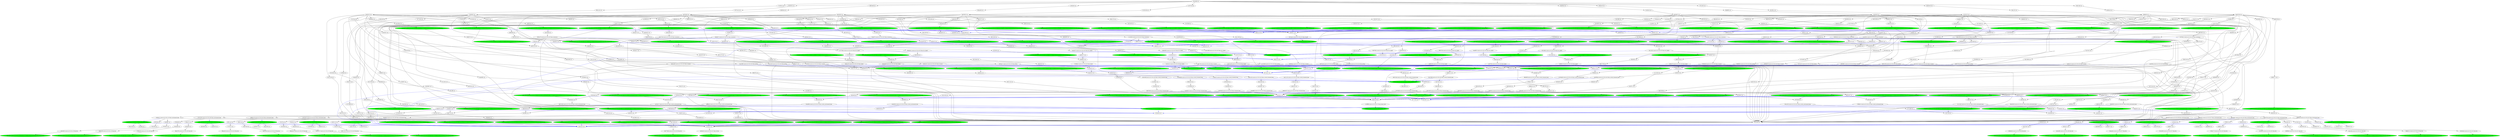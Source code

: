 strict digraph "reflow flowgraph sha256:1d9e1e6afda36458237d76b64b64a2108417fb66b9cbb69bfd75525446701617" {
// Node definitions.
"0020654c-val-";
"007d660b-val-";
"00db6180-val-";
"00deaad8-val-";
"015dac09-val-";
"0166af17-val-";
"02939785-val-";
"02b97ae6-val-";
"032071f2-exec-n10.r04.s04.Main.pileup" [
fillcolor=green
style=filled
];
"033be6cd-val-";
"03c11599-val-";
"04409b85-extern-n10.r04.s09.Main.cp_ref_gff-s3://niema-test/n10/r04/n10.r04.s09.reference.gff" [
fillcolor=green
style=filled
];
"051ed34b-extern-n10.r04.s10.Main.cp_variants-s3://niema-test/n10/r04/n10.r04.s10.variants.vcf" [
fillcolor=green
style=filled
];
"0551e5f4-coerce-n10.r04.s04.Main.trimmed_bam";
"056b163d-val-";
"058e0673-coerce-n10.r04.s05.Main.consensus";
"05d689e0-val-";
"05d8e2a4-val-";
"05e06419-val-";
"05e69cc6-val-";
"05fc176f-val-";
"068fad0c-val-";
"0709819d-coerce-n10.r04.s04.Main.variants";
"0749f99e-val-";
"07f9631e-val-";
"08100a65-val-";
"081440d9-extern-n10.r04.s07.Main.cp_consensus-s3://niema-test/n10/r04/n10.r04.s07.consensus.fas" [
fillcolor=green
style=filled
];
"08c62e9b-val-";
"093925e8-val-";
"096c0f05-val-";
"09b8741d-val-";
"09cfb0e0-val-";
"0a04bf56-val-";
"0a777a91-val-";
"0a7fb5e7-val-";
"0b87c569-coerce-n10.r04.s02.Main.sorted_untrimmed_bam";
"0b9b8b4d-val-";
"0bc0d22c-val-";
"0be36450-coerce-n10.r04.s02.Main.sorted_untrimmed_bam";
"0c0a0d4f-val-";
"0c4b37f9-val-";
"0cdcc922-val-";
"0d21ffd6-val-";
"0dd374cf-val-";
"0de9f92d-coerce-n10.r04.s09.Main.untrimmed_bam";
"0e2be4f5-val-";
"0e69396f-extern-n10.r04.s06.Main.cp_variants-s3://niema-test/n10/r04/n10.r04.s06.variants.vcf" [
fillcolor=green
style=filled
];
"0e6b65ee-val-";
"0e7703f9-extern-n10.r04.s06.Main.cp_consensus-s3://niema-test/n10/r04/n10.r04.s06.consensus.fas" [
fillcolor=green
style=filled
];
"0ea08ff7-val-";
"0facf18f-extern-n10.r04.s09.Main.cp_untrimmed_bam-s3://niema-test/n10/r04/n10.r04.s09.untrimmed.bam" [
fillcolor=green
style=filled
];
"0fc4371b-val-";
"0fd1b8a1-extern-n10.r04.s05.Main.cp_pileup-s3://niema-test/n10/r04/n10.r04.s05.pileup.txt" [
fillcolor=green
style=filled
];
"0ffd8663-intern-n10.r04.s07.Main.fq2-s3://niema-test/n10/r04/n10.r04.s07_R2.fastq" [
fillcolor=green
style=filled
];
"108840e6-coerce-n10.r04.s05.Main.consensus";
"112d7fba-val-";
"11962b03-val-";
"11e7d298-coerce-n10.r04.s04.Main.pileup";
"11e7e238-val-";
"11faa914-val-";
"12500fcc-val-";
"131eeac2-val-";
"14c1c1c0-val-";
"14d85269-coerce-n10.r04.s04.Main.depth";
"14f01059-exec-n10.r04.s02.Main.sorted_untrimmed_bam" [
fillcolor=green
style=filled
];
"15292b16-val-";
"155c97f3-val-";
"158e3d03-coerce-n10.r04.s10.Main.fq1";
"15cd5c3c-val-";
"15fe4e4c-val-";
"173501f6-val-";
"17411681-val-";
"17c209fc-val-";
"1820b727-val-";
"1867bc2b-coerce-n10.r04.s04.Main.depth";
"188d3341-coerce-n10.r04.s07.Main.untrimmed_bam";
"189ca262-extern-n10.r04.s05.Main.cp_sorted_trimmed_bam-s3://niema-test/n10/r04/n10.r04.s05.sorted.trimmed.bam" [
fillcolor=green
style=filled
];
"18b621eb-val-";
"1902bac7-coerce-n10.r04.s04.Main.pileup";
"1913a903-val-";
"19772044-val-";
"198a0ed5-val-";
"19bc0843-val-";
"19c9aded-val-";
"1a50c631-val-";
"1a5d3461-val-";
"1a62208a-val-";
"1a78f0a0-val-";
"1b6d4c14-val-";
"1bc5d427-extern-n10.r04.s10.Main.cp_pileup-s3://niema-test/n10/r04/n10.r04.s10.pileup.txt" [
fillcolor=green
style=filled
];
"1c3388ad-val-";
"1c50ff68-coerce-n10.r04.s01.Main.primer_bed";
"1c6e2a9b-val-";
"1cae20d1-coerce-n10.r04.s05.Main.consensus";
"1cc2f588-val-";
"1d2775db-extern-n10.r04.s04.Main.cp_ref_gff-s3://niema-test/n10/r04/n10.r04.s04.reference.gff" [
fillcolor=green
style=filled
];
"1d3c13c7-extern-n10.r04.s09.Main.cp_primer_bed-s3://niema-test/n10/r04/n10.r04.s09.primers.bed" [
fillcolor=green
style=filled
];
"1dd06284-intern-n10.r04.s09.Main.fq2-s3://niema-test/n10/r04/n10.r04.s09_R2.fastq" [
fillcolor=green
style=filled
];
"1e253a17-coerce-n10.r04.s02.Main.sorted_untrimmed_bam";
"1f05e95f-val-";
"1f2fc104-val-";
"1f467b19-val-";
"1f5352d7-val-";
"1fdfed84-val-";
"20448589-val-";
"204a1208-exec-n10.r04.s08.Main.untrimmed_bam" [
fillcolor=green
style=filled
];
"209f3e68-val-";
"20d66b15-extern-n10.r04.s01.Main.cp_low_depth-s3://niema-test/n10/r04/n10.r04.s01.lowdepth.tsv" [
fillcolor=green
style=filled
];
"20fc0279-coerce-n10.r04.s04.Main.depth";
"210acf3b-val-";
"21b1c2e0-val-";
"21b1c9d6-val-";
"21b4daee-val-";
"2211d2d3-val-";
"2248f47a-val-";
"22657748-extern-n10.r04.s04.Main.cp_pileup-s3://niema-test/n10/r04/n10.r04.s04.pileup.txt" [
fillcolor=green
style=filled
];
"230d2444-val-";
"2414b088-val-";
"243bd410-val-";
"244cfd6c-intern-n10.r04.s04.Main.fq2-s3://niema-test/n10/r04/n10.r04.s04_R2.fastq" [
fillcolor=green
style=filled
];
"246e4d45-val-";
"24c7c2d0-val-";
"24d2465c-val-";
"24d8b11b-coerce-n10.r04.s04.Main.depth";
"250094f9-val-";
"250112f6-val-";
"2512ad9e-val-";
"25da020e-extern-n10.r04.s08.Main.cp_variants-s3://niema-test/n10/r04/n10.r04.s08.variants.vcf" [
fillcolor=green
style=filled
];
"26028b58-val-";
"26a9f615-val-";
"26b3e125-val-";
"26b55d91-val-";
"26f4af01-extern-n10.r04.s07.Main.cp_low_depth-s3://niema-test/n10/r04/n10.r04.s07.lowdepth.tsv" [
fillcolor=green
style=filled
];
"2766abc2-intern-n10.r04.s01.Main.fq2-s3://niema-test/n10/r04/n10.r04.s01_R2.fastq" [
fillcolor=green
style=filled
];
"27f688e9-val-";
"27f6be11-val-";
"2847620f-val-";
"28da527e-val-";
"28e4257e-val-";
"2914c58a-val-";
"29ded446-extern-n10.r04.s09.Main.cp_sorted_untrimmed_bam-s3://niema-test/n10/r04/n10.r04.s09.untrimmed.sorted.bam" [
fillcolor=green
style=filled
];
"2a3fd409-val-";
"2acd9931-val-";
"2af2b3fa-val-";
"2af96871-val-";
"2b0e0443-val-";
"2b1b8c20-val-";
"2b5f9044-extern-n10.r04.s06.Main.cp_sorted_trimmed_bam-s3://niema-test/n10/r04/n10.r04.s06.sorted.trimmed.bam" [
fillcolor=green
style=filled
];
"2b9b7b98-coerce-n10.r04.s04.Main.trimmed_bam";
"2bbc6cab-extern-n10.r04.s08.Main.cp_ref_fas-s3://niema-test/n10/r04/n10.r04.s08.reference.fas" [
fillcolor=green
style=filled
];
"2c2e5fdc-extern-n10.r04.s08.Main.cp_low_depth-s3://niema-test/n10/r04/n10.r04.s08.lowdepth.tsv" [
fillcolor=green
style=filled
];
"2c89b05b-extern-n10.r04.s02.Main.cp_variants-s3://niema-test/n10/r04/n10.r04.s02.variants.vcf" [
fillcolor=green
style=filled
];
"2c9b9c3d-extern-n10.r04.s01.Main.cp_sorted_untrimmed_bam-s3://niema-test/n10/r04/n10.r04.s01.untrimmed.sorted.bam" [
fillcolor=green
style=filled
];
"2d514e09-val-";
"2d757ea2-val-";
"2e280d7c-val-";
"2ea063fc-val-";
"2eaa173a-intern-n10.r04.s02.Main.fq2-s3://niema-test/n10/r04/n10.r04.s02_R2.fastq" [
fillcolor=green
style=filled
];
"2ebe0ecb-val-";
"2f23a074-val-";
"2f4044b7-val-";
"2fc3fcc9-val-";
"304ea8a4-val-";
"3056a97c-val-";
"3087894c-coerce-n10.r04.s05.Main.low_depth";
"314f5b3f-val-";
"315a311f-extern-n10.r04.s09.Main.cp_sorted_trimmed_bam-s3://niema-test/n10/r04/n10.r04.s09.sorted.trimmed.bam" [
fillcolor=green
style=filled
];
"31f862a0-extern-n10.r04.s02.Main.cp_untrimmed_bam-s3://niema-test/n10/r04/n10.r04.s02.untrimmed.bam" [
fillcolor=green
style=filled
];
"31fcedc2-val-";
"3204549f-coerce-n10.r04.s04.Main.sorted_trimmed_bam";
"32495080-val-";
"3270bd8a-val-";
"3318e8c5-val-";
"336d6b8a-val-";
"3382a37d-coerce-n10.r04.s05.Main.consensus";
"3385523e-val-";
"343fa80b-extern-n10.r04.s01.Main.cp_sorted_trimmed_bam-s3://niema-test/n10/r04/n10.r04.s01.sorted.trimmed.bam" [
fillcolor=green
style=filled
];
"3510fcaf-extern-n10.r04.s04.Main.cp_sorted_trimmed_bam-s3://niema-test/n10/r04/n10.r04.s04.sorted.trimmed.bam" [
fillcolor=green
style=filled
];
"355a1ffb-val-";
"35768e0e-val-";
"35a85fc9-extern-n10.r04.s03.Main.cp_ref_fas-s3://niema-test/n10/r04/n10.r04.s03.reference.fas" [
fillcolor=green
style=filled
];
"3630c380-extern-n10.r04.s04.Main.cp_low_depth-s3://niema-test/n10/r04/n10.r04.s04.lowdepth.tsv" [
fillcolor=green
style=filled
];
"3649d43b-extern-n10.r04.s04.Main.cp_consensus-s3://niema-test/n10/r04/n10.r04.s04.consensus.fas" [
fillcolor=green
style=filled
];
"3675cf85-extern-n10.r04.s05.Main.cp_low_depth-s3://niema-test/n10/r04/n10.r04.s05.lowdepth.tsv" [
fillcolor=green
style=filled
];
"36e610d7-exec-n10.r04.s02.Main.untrimmed_bam" [
fillcolor=green
style=filled
];
"372c62b0-val-";
"37d98a4c-coerce-n10.r04.s04.Main.depth";
"37dbc173-coerce-n10.r04.s05.Main.fq1";
"37dfb41c-coerce-n10.r04.s02.Main.sorted_untrimmed_bam";
"38244ec7-extern-n10.r04.s08.Main.cp_ref_gff-s3://niema-test/n10/r04/n10.r04.s08.reference.gff" [
fillcolor=green
style=filled
];
"382c100f-val-";
"38521bf2-val-";
"3882a74a-val-";
"38defb2d-val-";
"390ed104-val-";
"3950703e-val-";
"398c228c-val-";
"39d11e0d-val-";
"39d5586c-val-";
"3a2dd163-val-";
"3a4f073a-exec-n10.r04.s07.Main.untrimmed_bam" [
fillcolor=green
style=filled
];
"3a8ccf05-val-";
"3c14639a-val-";
"3cd155c0-val-";
"3ced8d31-val-";
"3cfae974-coerce-n10.r04.s05.Main.consensus";
"3cfd1eb9-val-";
"3db22371-val-";
"3dba561c-val-";
"3dcf9569-val-";
"3f0357d4-coerce-n10.r04.s05.Main.low_depth";
"3f081297-val-";
"3f498954-coerce-n10.r04.s04.Main.pileup";
"3fbd4b7d-extern-n10.r04.s10.Main.cp_sorted_trimmed_bam-s3://niema-test/n10/r04/n10.r04.s10.sorted.trimmed.bam" [
fillcolor=green
style=filled
];
"404630ed-extern-n10.r04.s08.Main.cp_sorted_trimmed_bam-s3://niema-test/n10/r04/n10.r04.s08.sorted.trimmed.bam" [
fillcolor=green
style=filled
];
"405522f8-val-";
"40c13555-coerce-n10.r04.s05.Main.low_depth";
"40d4faf9-val-";
"40d99df4-val-";
"410a11b1-val-";
"422bd424-coerce-n10.r04.s05.Main.fq2";
"4258e3ce-val-";
"42c99445-val-";
"4337b3ce-coerce-n10.r04.s03.Main.untrimmed_bam";
"439d6f40-intern-n10.r04.s03.Main.fq1-s3://niema-test/n10/r04/n10.r04.s03_R1.fastq" [
fillcolor=green
style=filled
];
"44106f64-val-";
"444b3c02-val-";
"44a5803e-val-";
"44dd1b44-intern-n10.r04.s08.Main.fq2-s3://niema-test/n10/r04/n10.r04.s08_R2.fastq" [
fillcolor=green
style=filled
];
"453227a2-extern-n10.r04.s05.Main.cp_ref_fas-s3://niema-test/n10/r04/n10.r04.s05.reference.fas" [
fillcolor=green
style=filled
];
"4594eecd-extern-n10.r04.s03.Main.cp_ref_gff-s3://niema-test/n10/r04/n10.r04.s03.reference.gff" [
fillcolor=green
style=filled
];
"45a0d2dc-coerce-n10.r04.s02.Main.sorted_untrimmed_bam";
"468c4dfa-val-";
"46eba193-coerce-n10.r04.s04.Main.depth";
"4787fc68-val-";
"48036941-intern-n10.r04.s08.Main.fq1-s3://niema-test/n10/r04/n10.r04.s08_R1.fastq" [
fillcolor=green
style=filled
];
"48096c9c-val-";
"48206680-val-";
"48b4666c-val-";
"48bf33ba-val-";
"48ce6854-val-";
"48d39469-val-";
"498ec883-val-";
"49a8f61b-intern-n10.r04.s06.Main.fq1-s3://niema-test/n10/r04/n10.r04.s06_R1.fastq" [
fillcolor=green
style=filled
];
"4a011c43-coerce-n10.r04.s04.Main.sorted_trimmed_bam";
"4a10275a-coerce-n10.r04.s01.Main.untrimmed_bam";
"4a93ab85-exec-n10.r04.s01.Main.ref_fas" [
fillcolor=green
style=filled
];
"4aa54dc0-val-";
"4acbd374-coerce-n10.r04.s05.Main.low_depth";
"4b4776dd-coerce-n10.r04.s09.Main.fq2";
"4be63a6c-intern-n10.r04.s04.Main.fq1-s3://niema-test/n10/r04/n10.r04.s04_R1.fastq" [
fillcolor=green
style=filled
];
"4c5bad82-val-";
"4c91388f-coerce-n10.r04.s05.Main.low_depth";
"4cd7b4aa-val-";
"4d3da1b3-val-";
"4d7be029-val-";
"4dee72a9-coerce-n10.r04.s05.Main.consensus";
"4e414884-val-";
"4e99cc9c-val-";
"4eedfb25-coerce-n10.r04.s05.Main.low_depth";
"4ef15c74-extern-n10.r04.s10.Main.cp_ref_fas-s3://niema-test/n10/r04/n10.r04.s10.reference.fas" [
fillcolor=green
style=filled
];
"4f363a89-coerce-n10.r04.s04.Main.trimmed_bam";
"4f47f684-extern-n10.r04.s02.Main.cp_primer_bed-s3://niema-test/n10/r04/n10.r04.s02.primers.bed" [
fillcolor=green
style=filled
];
"4f5ea87b-coerce-n10.r04.s08.Main.untrimmed_bam";
"4fa34dec-val-";
"505b869d-extern-n10.r04.s01.Main.cp_depth-s3://niema-test/n10/r04/n10.r04.s01.depth.txt" [
fillcolor=green
style=filled
];
"50995771-val-";
"50d1b4ca-val-";
"512c9824-coerce-n10.r04.s05.Main.consensus";
"51e5e74f-val-";
"5224e89e-extern-n10.r04.s03.Main.cp_low_depth-s3://niema-test/n10/r04/n10.r04.s03.lowdepth.tsv" [
fillcolor=green
style=filled
];
"52a9eedc-val-";
"52dbcb9c-extern-n10.r04.s10.Main.cp_depth-s3://niema-test/n10/r04/n10.r04.s10.depth.txt" [
fillcolor=green
style=filled
];
"539e6a12-coerce-n10.r04.s10.Main.untrimmed_bam";
"53e16067-val-";
"54170137-coerce-n10.r04.s04.Main.variants";
"54a318bf-coerce-n10.r04.s04.Main.sorted_trimmed_bam";
"54b1f927-extern-n10.r04.s10.Main.cp_untrimmed_bam-s3://niema-test/n10/r04/n10.r04.s10.untrimmed.bam" [
fillcolor=green
style=filled
];
"54c5dfab-val-";
"557a6d3d-val-";
"5585a5a9-val-";
"558f69e6-coerce-n10.r04.s01.Main.fq1";
"55c83851-extern-n10.r04.s01.Main.cp_untrimmed_bam-s3://niema-test/n10/r04/n10.r04.s01.untrimmed.bam" [
fillcolor=green
style=filled
];
"5601a8d2-val-";
"56075b33-val-";
"5610f61a-val-";
"564b02dd-val-";
"592895de-val-";
"59898156-val-";
"59aae6a5-coerce-n10.r04.s07.Main.fq2";
"59e34a15-val-";
"5a218472-val-";
"5ba2f368-val-";
"5bdaad4b-val-";
"5c190dc2-val-";
"5c1b48a8-val-";
"5d805c1d-coerce-n10.r04.s04.Main.untrimmed_bam";
"5dd8adbb-val-";
"5f0434d6-val-";
"5f2977b8-val-";
"5f2ef056-val-";
"5f3eaaba-val-";
"5f820cbf-val-";
"5f9884ca-coerce-n10.r04.s02.Main.untrimmed_bam";
"5ff835c3-exec-n10.r04.s03.Main.untrimmed_bam" [
fillcolor=green
style=filled
];
"6015ae1e-coerce-n10.r04.s01.Main.ref_gff";
"60238737-val-";
"602b683e-val-";
"603146ed-val-";
"603e525b-val-";
"608e9693-coerce-n10.r04.s05.Main.low_depth";
"61c855b5-val-";
"61cd9f7b-extern-n10.r04.s07.Main.cp_pileup-s3://niema-test/n10/r04/n10.r04.s07.pileup.txt" [
fillcolor=green
style=filled
];
"620206fa-extern-n10.r04.s09.Main.cp_low_depth-s3://niema-test/n10/r04/n10.r04.s09.lowdepth.tsv" [
fillcolor=green
style=filled
];
"623a5784-val-";
"62974622-exec-n10.r04.s05.Main.untrimmed_bam" [
fillcolor=green
style=filled
];
"6310a224-coerce-n10.r04.s04.Main.pileup";
"6386021c-val-";
"63a914cd-extern-n10.r04.s07.Main.cp_variants-s3://niema-test/n10/r04/n10.r04.s07.variants.vcf" [
fillcolor=green
style=filled
];
"63f22e11-val-";
"648bf416-val-";
"6503b3f4-coerce-n10.r04.s04.Main.trimmed_bam";
"6513c2c2-val-";
"6517078e-val-";
"6539fcc3-val-";
"6554eff6-intern-n10.r04.s05.Main.fq2-s3://niema-test/n10/r04/n10.r04.s05_R2.fastq" [
fillcolor=green
style=filled
];
"6592fe78-val-";
"65a4305d-extern-n10.r04.s09.Main.cp_pileup-s3://niema-test/n10/r04/n10.r04.s09.pileup.txt" [
fillcolor=green
style=filled
];
"65c6dc2e-val-";
"66a903ea-val-";
"66ce2efa-coerce-n10.r04.s01.Main.fq2";
"67650f22-val-";
"68b25bf7-val-";
"694d930c-coerce-n10.r04.s02.Main.sorted_untrimmed_bam";
"6a052429-val-";
"6a5ce8f4-coerce-n10.r04.s08.Main.fq1";
"6ab1f2e5-val-";
"6b408654-val-";
"6b7a6b6c-coerce-n10.r04.s05.Main.low_depth";
"6c69cb85-val-";
"6c77b969-val-";
"6d551bfd-exec-n10.r04.s06.Main.untrimmed_bam" [
fillcolor=green
style=filled
];
"6dcb8aec-val-";
"6e7116fe-intern-n10.r04.s07.Main.fq1-s3://niema-test/n10/r04/n10.r04.s07_R1.fastq" [
fillcolor=green
style=filled
];
"6eb46ebf-coerce-n10.r04.s04.Main.depth";
"6eb9df24-extern-n10.r04.s08.Main.cp_pileup-s3://niema-test/n10/r04/n10.r04.s08.pileup.txt" [
fillcolor=green
style=filled
];
"6f3a8c29-val-";
"6f457ea9-coerce-n10.r04.s04.Main.sorted_trimmed_bam";
"6f5e6d9b-extern-n10.r04.s03.Main.cp_consensus-s3://niema-test/n10/r04/n10.r04.s03.consensus.fas" [
fillcolor=green
style=filled
];
"6f7d491e-val-";
"6fca2e2b-coerce-n10.r04.s02.Main.sorted_untrimmed_bam";
"6fe47f9a-extern-n10.r04.s04.Main.cp_variants-s3://niema-test/n10/r04/n10.r04.s04.variants.vcf" [
fillcolor=green
style=filled
];
"7008c16a-val-";
"700b86b6-val-";
"7031e6e5-val-";
"71058249-val-";
"71267423-val-";
"7135f43c-val-";
"71683802-val-";
"73852e77-val-";
"73e730b8-val-";
"741352ad-val-";
"74537fca-val-";
"7463b936-val-";
"74a76680-extern-n10.r04.s05.Main.cp_ref_gff-s3://niema-test/n10/r04/n10.r04.s05.reference.gff" [
fillcolor=green
style=filled
];
"76067a69-val-";
"767ce362-val-";
"77461876-extern-n10.r04.s07.Main.cp_sorted_untrimmed_bam-s3://niema-test/n10/r04/n10.r04.s07.untrimmed.sorted.bam" [
fillcolor=green
style=filled
];
"77787c31-val-";
"77a6d502-extern-n10.r04.s10.Main.cp_low_depth-s3://niema-test/n10/r04/n10.r04.s10.lowdepth.tsv" [
fillcolor=green
style=filled
];
"780afae0-val-";
"78102d5a-extern-n10.r04.s07.Main.cp_sorted_trimmed_bam-s3://niema-test/n10/r04/n10.r04.s07.sorted.trimmed.bam" [
fillcolor=green
style=filled
];
"784f3408-val-";
"7861037a-val-";
"78b2fbdb-val-";
"7976ac01-val-";
"7a3ff9dc-extern-n10.r04.s05.Main.cp_primer_bed-s3://niema-test/n10/r04/n10.r04.s05.primers.bed" [
fillcolor=green
style=filled
];
"7a6722e4-val-";
"7a8826ac-val-";
"7b3bb1a4-val-";
"7b708c6e-coerce-n10.r04.s04.Main.variants";
"7bc761f1-val-";
"7c03a98c-coerce-n10.r04.s05.Main.consensus";
"7c0d4d37-val-";
"7c688e25-exec-n10.r04.s04.Main.untrimmed_bam" [
fillcolor=green
style=filled
];
"7c8a9b60-val-";
"7d14d40d-coerce-n10.r04.s04.Main.pileup";
"7d55b646-val-";
"7e02d6b1-exec-n10.r04.s01.Main.untrimmed_bam" [
fillcolor=green
style=filled
];
"7e478e8f-val-";
"7ecee5ae-exec-n10.r04.s05.Main.consensus" [
fillcolor=green
style=filled
];
"7f4c0a08-val-";
"7fe7b074-val-";
"7fefad0f-exec-n10.r04.s10.Main.untrimmed_bam" [
fillcolor=green
style=filled
];
"8035892e-extern-n10.r04.s02.Main.cp_low_depth-s3://niema-test/n10/r04/n10.r04.s02.lowdepth.tsv" [
fillcolor=green
style=filled
];
"805491f9-val-";
"80a0d7e1-val-";
"80b4b541-coerce-n10.r04.s05.Main.low_depth";
"80f235f9-val-";
"81ba1ecb-extern-n10.r04.s05.Main.cp_untrimmed_bam-s3://niema-test/n10/r04/n10.r04.s05.untrimmed.bam" [
fillcolor=green
style=filled
];
"821b8dc0-val-";
"823f99d3-val-";
"8259c9df-val-";
"82694191-coerce-n10.r04.s04.Main.variants";
"82d9a8c6-val-";
"8312214b-val-";
"8326ada1-coerce-n10.r04.s05.Main.untrimmed_bam";
"835eea11-val-";
"83f7a034-extern-n10.r04.s05.Main.cp_depth-s3://niema-test/n10/r04/n10.r04.s05.depth.txt" [
fillcolor=green
style=filled
];
"8459ebee-val-";
"84ee91d2-val-";
"851e0bf6-extern-n10.r04.s06.Main.cp_untrimmed_bam-s3://niema-test/n10/r04/n10.r04.s06.untrimmed.bam" [
fillcolor=green
style=filled
];
"8542ddec-val-";
"85c64985-val-";
"85d6765f-val-";
"868fac51-val-";
"87836be5-val-";
"87b04465-val-";
"87c4748b-val-";
"88191b38-val-";
"888d0433-coerce-n10.r04.s04.Main.trimmed_bam";
"8903f191-val-";
"8946170b-val-";
"89b37628-extern-n10.r04.s08.Main.cp_primer_bed-s3://niema-test/n10/r04/n10.r04.s08.primers.bed" [
fillcolor=green
style=filled
];
"8b758fac-val-";
"8bf6708f-val-";
"8c00f666-val-";
"8c15e47c-val-";
"8c3d8abe-val-";
"8c762dc8-val-";
"8cbd20a3-val-";
"8cc0e75b-val-";
"8d2961da-val-";
"8d6ceb4e-val-";
"8d896c5b-val-";
"8d91cca2-val-";
"8d953fac-val-";
"8daf105b-val-";
"8f7829a4-val-";
"8f7c9fc4-val-";
"8f891d58-val-";
"8f9fd291-val-";
"9084b022-val-";
"90ce7f0d-val-";
"913591b8-val-";
"913598d6-val-";
"914d692d-extern-n10.r04.s09.Main.cp_depth-s3://niema-test/n10/r04/n10.r04.s09.depth.txt" [
fillcolor=green
style=filled
];
"91a069e9-val-";
"9218c22c-coerce-n10.r04.s04.Main.depth";
"9284fd39-val-";
"92c359b8-val-";
"92ec8efd-val-";
"931af929-val-";
"93291c27-coerce-n10.r04.s03.Main.fq2";
"93a5dd3b-val-";
"93b9bd78-coerce-n10.r04.s04.Main.variants";
"94016a97-exec-n10.r04.s05.Main.low_depth" [
fillcolor=green
style=filled
];
"9439857c-val-";
"94511e0d-extern-n10.r04.s08.Main.cp_sorted_untrimmed_bam-s3://niema-test/n10/r04/n10.r04.s08.untrimmed.sorted.bam" [
fillcolor=green
style=filled
];
"947c0f8b-val-";
"9485bbaa-coerce-n10.r04.s04.Main.variants";
"94a7e1e4-extern-n10.r04.s09.Main.cp_ref_fas-s3://niema-test/n10/r04/n10.r04.s09.reference.fas" [
fillcolor=green
style=filled
];
"95079fea-extern-n10.r04.s03.Main.cp_sorted_untrimmed_bam-s3://niema-test/n10/r04/n10.r04.s03.untrimmed.sorted.bam" [
fillcolor=green
style=filled
];
"95258f83-val-";
"9539e4e6-coerce-n10.r04.s02.Main.fq1";
"9545fe7d-val-";
"956757a8-extern-n10.r04.s04.Main.cp_ref_fas-s3://niema-test/n10/r04/n10.r04.s04.reference.fas" [
fillcolor=green
style=filled
];
"959faab5-val-";
"95d3157b-val-";
"961e90b9-extern-n10.r04.s05.Main.cp_variants-s3://niema-test/n10/r04/n10.r04.s05.variants.vcf" [
fillcolor=green
style=filled
];
"964f8752-val-";
"96550b81-val-";
"9678178e-coerce-n10.r04.s04.Main.pileup";
"96a025f3-val-";
"96b6811e-coerce-n10.r04.s02.Main.fq2";
"96c7443b-val-";
"97290e32-extern-n10.r04.s08.Main.cp_untrimmed_bam-s3://niema-test/n10/r04/n10.r04.s08.untrimmed.bam" [
fillcolor=green
style=filled
];
"9773b825-val-";
"9783ec6f-val-";
"97b08bd8-coerce-n10.r04.s04.Main.sorted_trimmed_bam";
"97da39d9-coerce-n10.r04.s07.Main.fq1";
"983fdc9e-val-";
"987f3a85-val-";
"989e62e3-coerce-n10.r04.s03.Main.fq1";
"98a45db2-intern-n10.r04.s10.Main.fq1-s3://niema-test/n10/r04/n10.r04.s10_R1.fastq" [
fillcolor=green
style=filled
];
"98dd8ebe-val-";
"9982595b-extern-n10.r04.s01.Main.cp_ref_fas-s3://niema-test/n10/r04/n10.r04.s01.reference.fas" [
fillcolor=green
style=filled
];
"99e237a6-val-";
"9a9454f2-val-";
"9ac34757-extern-n10.r04.s09.Main.cp_variants-s3://niema-test/n10/r04/n10.r04.s09.variants.vcf" [
fillcolor=green
style=filled
];
"9b4df565-val-";
"9b4f535c-coerce-n10.r04.s04.Main.trimmed_bam";
"9b615746-extern-n10.r04.s10.Main.cp_ref_gff-s3://niema-test/n10/r04/n10.r04.s10.reference.gff" [
fillcolor=green
style=filled
];
"9b9261a8-extern-n10.r04.s02.Main.cp_ref_gff-s3://niema-test/n10/r04/n10.r04.s02.reference.gff" [
fillcolor=green
style=filled
];
"9ba5e79e-coerce-n10.r04.s06.Main.fq1";
"9bbf25ca-intern-n10.r04.s06.Main.fq2-s3://niema-test/n10/r04/n10.r04.s06_R2.fastq" [
fillcolor=green
style=filled
];
"9bd6af43-val-";
"9c1098c3-val-";
"9c756cac-val-";
"9c825c32-val-";
"9d40a460-coerce-n10.r04.s04.Main.variants";
"9dbeff05-val-";
"9dd17c09-val-";
"9de06e20-val-";
"9e2126a7-val-";
"9e2dfbbc-val-";
"9ea9d9f2-val-";
"9eb873af-extern-n10.r04.s07.Main.cp_depth-s3://niema-test/n10/r04/n10.r04.s07.depth.txt" [
fillcolor=green
style=filled
];
"9ee79e25-val-";
"9f69d7ba-val-";
"9f6ae514-val-";
"a06c2e54-extern-n10.r04.s01.Main.cp_variants-s3://niema-test/n10/r04/n10.r04.s01.variants.vcf" [
fillcolor=green
style=filled
];
"a07f7536-val-";
"a15d0c40-val-";
"a16c2e59-coerce-n10.r04.s04.Main.pileup";
"a197b703-val-";
"a1b15974-val-";
"a1ee2b9c-val-";
"a2201da8-extern-n10.r04.s07.Main.cp_ref_gff-s3://niema-test/n10/r04/n10.r04.s07.reference.gff" [
fillcolor=green
style=filled
];
"a27debf7-extern-n10.r04.s10.Main.cp_consensus-s3://niema-test/n10/r04/n10.r04.s10.consensus.fas" [
fillcolor=green
style=filled
];
"a409f4c6-val-";
"a4126b4b-val-";
"a44d8c2f-exec-n10.r04.s04.Main.trimmed_bam" [
fillcolor=green
style=filled
];
"a548487b-val-";
"a564502c-val-";
"a58881ec-val-";
"a5c9f7c1-val-";
"a6a729ae-extern-n10.r04.s10.Main.cp_primer_bed-s3://niema-test/n10/r04/n10.r04.s10.primers.bed" [
fillcolor=green
style=filled
];
"a6b5c640-extern-n10.r04.s09.Main.cp_consensus-s3://niema-test/n10/r04/n10.r04.s09.consensus.fas" [
fillcolor=green
style=filled
];
"a794aae0-val-";
"a90c1616-coerce-n10.r04.s04.Main.sorted_trimmed_bam";
"a9b6b983-val-";
"aa012a8d-extern-n10.r04.s06.Main.cp_sorted_untrimmed_bam-s3://niema-test/n10/r04/n10.r04.s06.untrimmed.sorted.bam" [
fillcolor=green
style=filled
];
"aa992377-val-";
"ab29b5c6-extern-n10.r04.s02.Main.cp_depth-s3://niema-test/n10/r04/n10.r04.s02.depth.txt" [
fillcolor=green
style=filled
];
"ab3b43c3-val-";
"ab5323fb-extern-n10.r04.s06.Main.cp_depth-s3://niema-test/n10/r04/n10.r04.s06.depth.txt" [
fillcolor=green
style=filled
];
"abf17c0a-coerce-n10.r04.s04.Main.variants";
"ac5bb733-val-";
"accba813-val-";
"ad8ec791-val-";
"ae09d7cb-val-";
"ae9227c6-extern-n10.r04.s02.Main.cp_sorted_trimmed_bam-s3://niema-test/n10/r04/n10.r04.s02.sorted.trimmed.bam" [
fillcolor=green
style=filled
];
"aedd9f48-extern-n10.r04.s03.Main.cp_primer_bed-s3://niema-test/n10/r04/n10.r04.s03.primers.bed" [
fillcolor=green
style=filled
];
"af3f6e64-intern-n10.r04.s03.Main.fq2-s3://niema-test/n10/r04/n10.r04.s03_R2.fastq" [
fillcolor=green
style=filled
];
"b1ffdd8e-val-";
"b31e2eb6-val-";
"b34b7c22-val-";
"b45099ea-coerce-n10.r04.s04.Main.sorted_trimmed_bam";
"b4ff234d-extern-n10.r04.s07.Main.cp_primer_bed-s3://niema-test/n10/r04/n10.r04.s07.primers.bed" [
fillcolor=green
style=filled
];
"b51bf9ad-val-";
"b52c3530-extern-n10.r04.s04.Main.cp_sorted_untrimmed_bam-s3://niema-test/n10/r04/n10.r04.s04.untrimmed.sorted.bam" [
fillcolor=green
style=filled
];
"b54b2892-val-";
"b5c118ee-val-";
"b6b8072c-extern-n10.r04.s02.Main.cp_sorted_untrimmed_bam-s3://niema-test/n10/r04/n10.r04.s02.untrimmed.sorted.bam" [
fillcolor=green
style=filled
];
"b6e6a8ec-val-";
"b771e8fa-val-";
"b7935ac4-val-";
"b79bbffc-val-";
"b80e040c-extern-n10.r04.s08.Main.cp_depth-s3://niema-test/n10/r04/n10.r04.s08.depth.txt" [
fillcolor=green
style=filled
];
"b88be3cd-val-";
"b8ac1baf-val-";
"b9811532-coerce-n10.r04.s09.Main.fq1";
"b9819624-val-";
"b98798f1-extern-n10.r04.s01.Main.cp_consensus-s3://niema-test/n10/r04/n10.r04.s01.consensus.fas" [
fillcolor=green
style=filled
];
"b99575ef-extern-n10.r04.s01.Main.cp_primer_bed-s3://niema-test/n10/r04/n10.r04.s01.primers.bed" [
fillcolor=green
style=filled
];
"b999df91-coerce-n10.r04.s04.Main.variants";
"b9ab1959-val-";
"b9dc660b-val-";
"ba14e24f-val-";
"ba5f4123-coerce-n10.r04.s04.Main.variants";
"ba746440-val-";
"ba8d5a6e-val-";
"bbd3d3e6-val-";
"bc53eb41-val-";
"bc5fa7db-val-";
"bc820434-val-";
"bcac511e-val-";
"bcbb5e4b-val-";
"bd15ca28-coerce-n10.r04.s04.Main.depth";
"bd184b25-val-";
"bd64f25f-extern-n10.r04.s06.Main.cp_ref_gff-s3://niema-test/n10/r04/n10.r04.s06.reference.gff" [
fillcolor=green
style=filled
];
"be1ea0cb-val-";
"bea91aee-val-";
"beabf812-val-";
"beb5581d-extern-n10.r04.s06.Main.cp_low_depth-s3://niema-test/n10/r04/n10.r04.s06.lowdepth.tsv" [
fillcolor=green
style=filled
];
"befe77ac-val-";
"bf1acf91-val-";
"bf4925e8-val-";
"bf5bbd2b-coerce-n10.r04.s08.Main.fq2";
"bf7fa4c2-val-";
"c018343b-val-";
"c130752e-val-";
"c142f697-val-";
"c1671996-val-";
"c19f764e-val-";
"c1ef7f69-extern-n10.r04.s04.Main.cp_depth-s3://niema-test/n10/r04/n10.r04.s04.depth.txt" [
fillcolor=green
style=filled
];
"c2066d0d-val-";
"c2b8b667-val-";
"c32a80bb-val-";
"c35279cf-val-";
"c3ac3980-coerce-n10.r04.s04.Main.pileup";
"c3fe0cbc-val-";
"c480ae85-val-";
"c4ff5aea-exec-n10.r04.s04.Main.sorted_trimmed_bam" [
fillcolor=green
style=filled
];
"c521db49-val-";
"c572b502-val-";
"c58e3058-val-";
"c5ccf503-val-";
"c714efa5-val-";
"c74ee67f-extern-n10.r04.s05.Main.cp_sorted_untrimmed_bam-s3://niema-test/n10/r04/n10.r04.s05.untrimmed.sorted.bam" [
fillcolor=green
style=filled
];
"c75432aa-extern-n10.r04.s01.Main.cp_ref_gff-s3://niema-test/n10/r04/n10.r04.s01.reference.gff" [
fillcolor=green
style=filled
];
"c7a8ec7e-coerce-n10.r04.s04.Main.sorted_trimmed_bam";
"c8384207-val-";
"c9e3cd59-val-";
"c9fbf5f0-extern-n10.r04.s07.Main.cp_ref_fas-s3://niema-test/n10/r04/n10.r04.s07.reference.fas" [
fillcolor=green
style=filled
];
"cb4e1268-val-";
"cbcbaa51-val-";
"cc11fcb3-val-";
"cc2c5a7b-extern-n10.r04.s03.Main.cp_variants-s3://niema-test/n10/r04/n10.r04.s03.variants.vcf" [
fillcolor=green
style=filled
];
"cc6ab708-extern-n10.r04.s04.Main.cp_untrimmed_bam-s3://niema-test/n10/r04/n10.r04.s04.untrimmed.bam" [
fillcolor=green
style=filled
];
"cc951ce2-val-";
"cd8b9664-val-";
"cdc26329-val-";
"cde7a74d-extern-n10.r04.s03.Main.cp_pileup-s3://niema-test/n10/r04/n10.r04.s03.pileup.txt" [
fillcolor=green
style=filled
];
"cdfe0d00-val-";
"ce1d22aa-val-";
"ce297f4a-coerce-n10.r04.s04.Main.depth";
"ce7f23b8-coerce-n10.r04.s04.Main.trimmed_bam";
"ce9dc2ec-val-";
"cfaa838c-val-";
"cfb4c0dd-val-";
"cfcc15fb-val-";
"d026999b-val-";
"d03d2fca-extern-n10.r04.s07.Main.cp_untrimmed_bam-s3://niema-test/n10/r04/n10.r04.s07.untrimmed.bam" [
fillcolor=green
style=filled
];
"d045371c-extern-n10.r04.s02.Main.cp_pileup-s3://niema-test/n10/r04/n10.r04.s02.pileup.txt" [
fillcolor=green
style=filled
];
"d0915c79-val-";
"d1208ae8-coerce-n10.r04.s04.Main.sorted_trimmed_bam";
"d1453fc6-val-";
"d1d2ea63-val-";
"d202d575-val-";
"d29b4260-extern-n10.r04.s03.Main.cp_untrimmed_bam-s3://niema-test/n10/r04/n10.r04.s03.untrimmed.bam" [
fillcolor=green
style=filled
];
"d2b5c40e-val-";
"d39111bc-val-";
"d3deffd8-coerce-n10.r04.s04.Main.trimmed_bam";
"d469878f-val-";
"d47e94a5-val-";
"d48563a5-val-";
"d4df904f-exec-n10.r04.s04.Main.variants" [
fillcolor=green
style=filled
];
"d5179423-extern-n10.r04.s03.Main.cp_depth-s3://niema-test/n10/r04/n10.r04.s03.depth.txt" [
fillcolor=green
style=filled
];
"d5bd788f-val-";
"d64934f6-val-";
"d7557920-coerce-n10.r04.s06.Main.untrimmed_bam";
"d78bbe26-coerce-n10.r04.s06.Main.fq2";
"d79b6bd8-val-";
"d8599646-intern-n10.r04.s05.Main.fq1-s3://niema-test/n10/r04/n10.r04.s05_R1.fastq" [
fillcolor=green
style=filled
];
"d87e9d22-extern-n10.r04.s06.Main.cp_ref_fas-s3://niema-test/n10/r04/n10.r04.s06.reference.fas" [
fillcolor=green
style=filled
];
"d905ee4f-val-";
"d95b2a38-val-";
"d98f01b5-val-";
"d9a76ed7-intern-n10.r04.s02.Main.fq1-s3://niema-test/n10/r04/n10.r04.s02_R1.fastq" [
fillcolor=green
style=filled
];
"d9e55531-val-";
"da5ba2f6-val-";
"da6119e3-extern-n10.r04.s10.Main.cp_sorted_untrimmed_bam-s3://niema-test/n10/r04/n10.r04.s10.untrimmed.sorted.bam" [
fillcolor=green
style=filled
];
"dadcc368-coerce-n10.r04.s05.Main.consensus";
"dba88f40-val-";
"dbbd0515-val-";
"dc36a944-val-";
"dce7f701-intern-n10.r04.s09.Main.fq1-s3://niema-test/n10/r04/n10.r04.s09_R1.fastq" [
fillcolor=green
style=filled
];
"dd6832f4-coerce-n10.r04.s10.Main.fq2";
"dd877db6-extern-n10.r04.s06.Main.cp_pileup-s3://niema-test/n10/r04/n10.r04.s06.pileup.txt" [
fillcolor=green
style=filled
];
"ddd352db-val-";
"de4c0ad1-extern-n10.r04.s01.Main.cp_pileup-s3://niema-test/n10/r04/n10.r04.s01.pileup.txt" [
fillcolor=green
style=filled
];
"de93fcd4-val-";
"dec22858-val-";
"df38a442-val-";
"dfee9263-extern-n10.r04.s08.Main.cp_consensus-s3://niema-test/n10/r04/n10.r04.s08.consensus.fas" [
fillcolor=green
style=filled
];
"dffcd80f-coerce-n10.r04.s04.Main.sorted_trimmed_bam";
"e0063630-val-";
"e1b8a3c1-extern-n10.r04.s03.Main.cp_sorted_trimmed_bam-s3://niema-test/n10/r04/n10.r04.s03.sorted.trimmed.bam" [
fillcolor=green
style=filled
];
"e2670187-val-";
"e2773bdc-coerce-n10.r04.s05.Main.low_depth";
"e280a67b-val-";
"e2a09022-coerce-n10.r04.s04.Main.trimmed_bam";
"e33b1b80-intern-n10.r04.s01.Main.fq1-s3://niema-test/n10/r04/n10.r04.s01_R1.fastq" [
fillcolor=green
style=filled
];
"e38044de-exec-n10.r04.s01.Main.ref_gff" [
fillcolor=green
style=filled
];
"e3d19b5d-val-";
"e493614d-val-";
"e4c653ac-val-";
"e4e3bd81-val-";
"e4e5ada1-val-";
"e5760a1c-coerce-n10.r04.s05.Main.consensus";
"e5b3393a-val-";
"e5ec3eb0-val-";
"e626e321-val-";
"e69c8b79-exec-n10.r04.s01.Main.primer_bed" [
fillcolor=green
style=filled
];
"e6ff8a43-coerce-n10.r04.s02.Main.sorted_untrimmed_bam";
"e864f232-extern-n10.r04.s02.Main.cp_ref_fas-s3://niema-test/n10/r04/n10.r04.s02.reference.fas" [
fillcolor=green
style=filled
];
"e87fcbb0-val-";
"e93edc34-coerce-n10.r04.s01.Main.ref_fas";
"e94e344f-val-";
"e9ba929d-val-";
"ea268908-val-";
"ea6502e5-extern-n10.r04.s04.Main.cp_primer_bed-s3://niema-test/n10/r04/n10.r04.s04.primers.bed" [
fillcolor=green
style=filled
];
"eb38fd45-val-";
"eb590997-val-";
"eb78ba4e-exec-n10.r04.s04.Main.depth" [
fillcolor=green
style=filled
];
"ec629113-extern-n10.r04.s06.Main.cp_primer_bed-s3://niema-test/n10/r04/n10.r04.s06.primers.bed" [
fillcolor=green
style=filled
];
"ec65c709-val-";
"ecf35945-val-";
"ecf5b73f-coerce-n10.r04.s04.Main.pileup";
"ed208423-val-";
"ed4260b7-val-";
"ee1f56da-val-";
"ee8875f3-val-";
"eecc5ddd-val-";
"eecd39aa-coerce-n10.r04.s04.Main.pileup";
"f0201581-val-";
"f13f2060-extern-n10.r04.s02.Main.cp_consensus-s3://niema-test/n10/r04/n10.r04.s02.consensus.fas" [
fillcolor=green
style=filled
];
"f1e59d1d-val-";
"f2152748-exec-n10.r04.s09.Main.untrimmed_bam" [
fillcolor=green
style=filled
];
"f273d64f-val-";
"f2f98c2e-val-";
"f3044946-val-";
"f306d053-val-";
"f3ce9b04-coerce-n10.r04.s02.Main.sorted_untrimmed_bam";
"f41940a0-val-";
"f4234332-val-";
"f4bc601f-val-";
"f4e60bee-val-";
"f5135ba6-val-";
"f63035ae-val-";
"f65f5ccb-val-";
"f6a42395-val-";
"f77c4230-val-";
"f8719a37-val-";
"f94185b4-intern-n10.r04.s10.Main.fq2-s3://niema-test/n10/r04/n10.r04.s10_R2.fastq" [
fillcolor=green
style=filled
];
"f981a1dc-val-";
"f9a564b1-val-";
"f9c10cac-val-";
"f9ca9b30-val-";
"fa979066-val-";
"fbcb9281-extern-n10.r04.s05.Main.cp_consensus-s3://niema-test/n10/r04/n10.r04.s05.consensus.fas" [
fillcolor=green
style=filled
];
"fc113cd2-coerce-n10.r04.s02.Main.sorted_untrimmed_bam";
"fc43b477-val-";
"fc78cefd-val-";
"fc8a12f2-val-";
"fcd22ca9-coerce-n10.r04.s04.Main.fq1";
"fd8549a5-val-";
"fe1f9f9a-val-";
"ff53adba-coerce-n10.r04.s04.Main.trimmed_bam";
"ff5a0e2b-coerce-n10.r04.s04.Main.fq2";

// Edge definitions.
"0020654c-val-" -> "2d757ea2-val-" [dynamic=false];
"007d660b-val-" -> "9982595b-extern-n10.r04.s01.Main.cp_ref_fas-s3://niema-test/n10/r04/n10.r04.s01.reference.fas" [dynamic=false];
"00db6180-val-" -> "6fe47f9a-extern-n10.r04.s04.Main.cp_variants-s3://niema-test/n10/r04/n10.r04.s04.variants.vcf" [dynamic=false];
"00deaad8-val-" -> "a07f7536-val-" [dynamic=false];
"015dac09-val-" -> "21b1c9d6-val-" [dynamic=false];
"0166af17-val-" -> "11e7d298-coerce-n10.r04.s04.Main.pileup" [dynamic=false];
"02b97ae6-val-" -> "fcd22ca9-coerce-n10.r04.s04.Main.fq1" [dynamic=false];
"032071f2-exec-n10.r04.s04.Main.pileup" -> "59e34a15-val-" [
dynamic=true
color=blue
];
"032071f2-exec-n10.r04.s04.Main.pileup" -> "f8719a37-val-" [
dynamic=true
color=blue
];
"03c11599-val-" -> "2c2e5fdc-extern-n10.r04.s08.Main.cp_low_depth-s3://niema-test/n10/r04/n10.r04.s08.lowdepth.tsv" [dynamic=false];
"04409b85-extern-n10.r04.s09.Main.cp_ref_gff-s3://niema-test/n10/r04/n10.r04.s09.reference.gff" -> "26b3e125-val-" [
dynamic=true
color=blue
];
"04409b85-extern-n10.r04.s09.Main.cp_ref_gff-s3://niema-test/n10/r04/n10.r04.s09.reference.gff" -> "9439857c-val-" [dynamic=false];
"051ed34b-extern-n10.r04.s10.Main.cp_variants-s3://niema-test/n10/r04/n10.r04.s10.variants.vcf" -> "4d3da1b3-val-" [
dynamic=true
color=blue
];
"051ed34b-extern-n10.r04.s10.Main.cp_variants-s3://niema-test/n10/r04/n10.r04.s10.variants.vcf" -> "ae09d7cb-val-" [dynamic=false];
"0551e5f4-coerce-n10.r04.s04.Main.trimmed_bam" -> "65c6dc2e-val-" [dynamic=false];
"0551e5f4-coerce-n10.r04.s04.Main.trimmed_bam" -> "68b25bf7-val-" [dynamic=false];
"0551e5f4-coerce-n10.r04.s04.Main.trimmed_bam" -> "a44d8c2f-exec-n10.r04.s04.Main.trimmed_bam" [
dynamic=true
color=blue
];
"056b163d-val-" -> "1820b727-val-" [dynamic=false];
"056b163d-val-" -> "5585a5a9-val-" [dynamic=false];
"056b163d-val-" -> "85c64985-val-" [dynamic=false];
"056b163d-val-" -> "8f891d58-val-" [dynamic=false];
"056b163d-val-" -> "9b4df565-val-" [dynamic=false];
"056b163d-val-" -> "b79bbffc-val-" [dynamic=false];
"056b163d-val-" -> "bcac511e-val-" [dynamic=false];
"056b163d-val-" -> "bd184b25-val-" [dynamic=false];
"056b163d-val-" -> "d1453fc6-val-" [dynamic=false];
"056b163d-val-" -> "d469878f-val-" [dynamic=false];
"056b163d-val-" -> "f5135ba6-val-" [dynamic=false];
"058e0673-coerce-n10.r04.s05.Main.consensus" -> "3056a97c-val-" [dynamic=false];
"058e0673-coerce-n10.r04.s05.Main.consensus" -> "602b683e-val-" [dynamic=false];
"058e0673-coerce-n10.r04.s05.Main.consensus" -> "7ecee5ae-exec-n10.r04.s05.Main.consensus" [
dynamic=true
color=blue
];
"058e0673-coerce-n10.r04.s05.Main.consensus" -> "8259c9df-val-" [dynamic=false];
"05d689e0-val-" -> "e0063630-val-" [dynamic=false];
"05d8e2a4-val-" -> "71267423-val-" [dynamic=false];
"05e06419-val-" -> "246e4d45-val-" [dynamic=false];
"05e69cc6-val-" -> "056b163d-val-" [dynamic=false];
"05fc176f-val-" -> "b1ffdd8e-val-" [dynamic=false];
"068fad0c-val-" -> "ba5f4123-coerce-n10.r04.s04.Main.variants" [dynamic=false];
"0709819d-coerce-n10.r04.s04.Main.variants" -> "8259c9df-val-" [dynamic=false];
"0709819d-coerce-n10.r04.s04.Main.variants" -> "9a9454f2-val-" [dynamic=false];
"0709819d-coerce-n10.r04.s04.Main.variants" -> "d4df904f-exec-n10.r04.s04.Main.variants" [
dynamic=true
color=blue
];
"0749f99e-val-" -> "a16c2e59-coerce-n10.r04.s04.Main.pileup" [dynamic=false];
"07f9631e-val-" -> "a58881ec-val-" [dynamic=false];
"08100a65-val-" -> "b6e6a8ec-val-" [dynamic=false];
"081440d9-extern-n10.r04.s07.Main.cp_consensus-s3://niema-test/n10/r04/n10.r04.s07.consensus.fas" -> "85d6765f-val-" [dynamic=false];
"081440d9-extern-n10.r04.s07.Main.cp_consensus-s3://niema-test/n10/r04/n10.r04.s07.consensus.fas" -> "dec22858-val-" [
dynamic=true
color=blue
];
"08c62e9b-val-" -> "c3ac3980-coerce-n10.r04.s04.Main.pileup" [dynamic=false];
"093925e8-val-" -> "8c762dc8-val-" [dynamic=false];
"096c0f05-val-" -> "00deaad8-val-" [dynamic=false];
"096c0f05-val-" -> "1f467b19-val-" [dynamic=false];
"096c0f05-val-" -> "26a9f615-val-" [dynamic=false];
"096c0f05-val-" -> "2914c58a-val-" [dynamic=false];
"096c0f05-val-" -> "2ea063fc-val-" [dynamic=false];
"096c0f05-val-" -> "38521bf2-val-" [dynamic=false];
"096c0f05-val-" -> "5c1b48a8-val-" [dynamic=false];
"096c0f05-val-" -> "603146ed-val-" [dynamic=false];
"096c0f05-val-" -> "9284fd39-val-" [dynamic=false];
"096c0f05-val-" -> "be1ea0cb-val-" [dynamic=false];
"096c0f05-val-" -> "cd8b9664-val-" [dynamic=false];
"09b8741d-val-" -> "315a311f-extern-n10.r04.s09.Main.cp_sorted_trimmed_bam-s3://niema-test/n10/r04/n10.r04.s09.sorted.trimmed.bam" [dynamic=false];
"09cfb0e0-val-" -> "d5179423-extern-n10.r04.s03.Main.cp_depth-s3://niema-test/n10/r04/n10.r04.s03.depth.txt" [dynamic=false];
"0a04bf56-val-" -> "3c14639a-val-" [dynamic=false];
"0b87c569-coerce-n10.r04.s02.Main.sorted_untrimmed_bam" -> "14f01059-exec-n10.r04.s02.Main.sorted_untrimmed_bam" [
dynamic=true
color=blue
];
"0b87c569-coerce-n10.r04.s02.Main.sorted_untrimmed_bam" -> "80a0d7e1-val-" [dynamic=false];
"0b9b8b4d-val-" -> "a90c1616-coerce-n10.r04.s04.Main.sorted_trimmed_bam" [dynamic=false];
"0bc0d22c-val-" -> "9de06e20-val-" [dynamic=false];
"0be36450-coerce-n10.r04.s02.Main.sorted_untrimmed_bam" -> "14f01059-exec-n10.r04.s02.Main.sorted_untrimmed_bam" [
dynamic=true
color=blue
];
"0be36450-coerce-n10.r04.s02.Main.sorted_untrimmed_bam" -> "3dba561c-val-" [dynamic=false];
"0c0a0d4f-val-" -> "56075b33-val-" [dynamic=false];
"0c4b37f9-val-" -> "cc2c5a7b-extern-n10.r04.s03.Main.cp_variants-s3://niema-test/n10/r04/n10.r04.s03.variants.vcf" [dynamic=false];
"0cdcc922-val-" -> "3510fcaf-extern-n10.r04.s04.Main.cp_sorted_trimmed_bam-s3://niema-test/n10/r04/n10.r04.s04.sorted.trimmed.bam" [dynamic=false];
"0d21ffd6-val-" -> "03c11599-val-" [dynamic=false];
"0dd374cf-val-" -> "d87e9d22-extern-n10.r04.s06.Main.cp_ref_fas-s3://niema-test/n10/r04/n10.r04.s06.reference.fas" [dynamic=false];
"0de9f92d-coerce-n10.r04.s09.Main.untrimmed_bam" -> "8259c9df-val-" [dynamic=false];
"0de9f92d-coerce-n10.r04.s09.Main.untrimmed_bam" -> "96c7443b-val-" [dynamic=false];
"0de9f92d-coerce-n10.r04.s09.Main.untrimmed_bam" -> "b34b7c22-val-" [dynamic=false];
"0de9f92d-coerce-n10.r04.s09.Main.untrimmed_bam" -> "f2152748-exec-n10.r04.s09.Main.untrimmed_bam" [
dynamic=true
color=blue
];
"0e2be4f5-val-" -> "6503b3f4-coerce-n10.r04.s04.Main.trimmed_bam" [dynamic=false];
"0e69396f-extern-n10.r04.s06.Main.cp_variants-s3://niema-test/n10/r04/n10.r04.s06.variants.vcf" -> "4d3da1b3-val-" [
dynamic=true
color=blue
];
"0e69396f-extern-n10.r04.s06.Main.cp_variants-s3://niema-test/n10/r04/n10.r04.s06.variants.vcf" -> "9de06e20-val-" [dynamic=false];
"0e6b65ee-val-" -> "987f3a85-val-" [dynamic=false];
"0e7703f9-extern-n10.r04.s06.Main.cp_consensus-s3://niema-test/n10/r04/n10.r04.s06.consensus.fas" -> "da5ba2f6-val-" [dynamic=false];
"0e7703f9-extern-n10.r04.s06.Main.cp_consensus-s3://niema-test/n10/r04/n10.r04.s06.consensus.fas" -> "dec22858-val-" [
dynamic=true
color=blue
];
"0ea08ff7-val-" -> "67650f22-val-" [dynamic=false];
"0facf18f-extern-n10.r04.s09.Main.cp_untrimmed_bam-s3://niema-test/n10/r04/n10.r04.s09.untrimmed.bam" -> "033be6cd-val-" [
dynamic=true
color=blue
];
"0facf18f-extern-n10.r04.s09.Main.cp_untrimmed_bam-s3://niema-test/n10/r04/n10.r04.s09.untrimmed.bam" -> "ba746440-val-" [dynamic=false];
"0fc4371b-val-" -> "4a011c43-coerce-n10.r04.s04.Main.sorted_trimmed_bam" [dynamic=false];
"0fd1b8a1-extern-n10.r04.s05.Main.cp_pileup-s3://niema-test/n10/r04/n10.r04.s05.pileup.txt" -> "2ebe0ecb-val-" [dynamic=false];
"0fd1b8a1-extern-n10.r04.s05.Main.cp_pileup-s3://niema-test/n10/r04/n10.r04.s05.pileup.txt" -> "6539fcc3-val-" [
dynamic=true
color=blue
];
"108840e6-coerce-n10.r04.s05.Main.consensus" -> "28e4257e-val-" [dynamic=false];
"108840e6-coerce-n10.r04.s05.Main.consensus" -> "48b4666c-val-" [dynamic=false];
"108840e6-coerce-n10.r04.s05.Main.consensus" -> "7ecee5ae-exec-n10.r04.s05.Main.consensus" [
dynamic=true
color=blue
];
"108840e6-coerce-n10.r04.s05.Main.consensus" -> "8259c9df-val-" [dynamic=false];
"112d7fba-val-" -> "155c97f3-val-" [dynamic=false];
"11962b03-val-" -> "5bdaad4b-val-" [dynamic=false];
"11e7d298-coerce-n10.r04.s04.Main.pileup" -> "032071f2-exec-n10.r04.s04.Main.pileup" [
dynamic=true
color=blue
];
"11e7d298-coerce-n10.r04.s04.Main.pileup" -> "44a5803e-val-" [dynamic=false];
"11e7d298-coerce-n10.r04.s04.Main.pileup" -> "8259c9df-val-" [dynamic=false];
"11e7e238-val-" -> "dadcc368-coerce-n10.r04.s05.Main.consensus" [dynamic=false];
"11faa914-val-" -> "96550b81-val-" [dynamic=false];
"12500fcc-val-" -> "058e0673-coerce-n10.r04.s05.Main.consensus" [dynamic=false];
"131eeac2-val-" -> "e93edc34-coerce-n10.r04.s01.Main.ref_fas" [dynamic=false];
"14c1c1c0-val-" -> "3fbd4b7d-extern-n10.r04.s10.Main.cp_sorted_trimmed_bam-s3://niema-test/n10/r04/n10.r04.s10.sorted.trimmed.bam" [dynamic=false];
"14d85269-coerce-n10.r04.s04.Main.depth" -> "21b4daee-val-" [dynamic=false];
"14d85269-coerce-n10.r04.s04.Main.depth" -> "eb78ba4e-exec-n10.r04.s04.Main.depth" [
dynamic=true
color=blue
];
"14f01059-exec-n10.r04.s02.Main.sorted_untrimmed_bam" -> "033be6cd-val-" [
dynamic=true
color=blue
];
"15292b16-val-" -> "8cc0e75b-val-" [dynamic=false];
"155c97f3-val-" -> "46eba193-coerce-n10.r04.s04.Main.depth" [dynamic=false];
"158e3d03-coerce-n10.r04.s10.Main.fq1" -> "98a45db2-intern-n10.r04.s10.Main.fq1-s3://niema-test/n10/r04/n10.r04.s10_R1.fastq" [dynamic=false];
"15cd5c3c-val-" -> "081440d9-extern-n10.r04.s07.Main.cp_consensus-s3://niema-test/n10/r04/n10.r04.s07.consensus.fas" [dynamic=false];
"15fe4e4c-val-" -> "63a914cd-extern-n10.r04.s07.Main.cp_variants-s3://niema-test/n10/r04/n10.r04.s07.variants.vcf" [dynamic=false];
"173501f6-val-" -> "3a8ccf05-val-" [dynamic=false];
"17411681-val-" -> "8d2961da-val-" [dynamic=false];
"17c209fc-val-" -> "a06c2e54-extern-n10.r04.s01.Main.cp_variants-s3://niema-test/n10/r04/n10.r04.s01.variants.vcf" [dynamic=false];
"1820b727-val-" -> "2414b088-val-" [dynamic=false];
"1867bc2b-coerce-n10.r04.s04.Main.depth" -> "9a9454f2-val-" [dynamic=false];
"1867bc2b-coerce-n10.r04.s04.Main.depth" -> "eb78ba4e-exec-n10.r04.s04.Main.depth" [
dynamic=true
color=blue
];
"188d3341-coerce-n10.r04.s07.Main.untrimmed_bam" -> "3a4f073a-exec-n10.r04.s07.Main.untrimmed_bam" [
dynamic=true
color=blue
];
"188d3341-coerce-n10.r04.s07.Main.untrimmed_bam" -> "8259c9df-val-" [dynamic=false];
"188d3341-coerce-n10.r04.s07.Main.untrimmed_bam" -> "a15d0c40-val-" [dynamic=false];
"188d3341-coerce-n10.r04.s07.Main.untrimmed_bam" -> "c3fe0cbc-val-" [dynamic=false];
"189ca262-extern-n10.r04.s05.Main.cp_sorted_trimmed_bam-s3://niema-test/n10/r04/n10.r04.s05.sorted.trimmed.bam" -> "7c8a9b60-val-" [dynamic=false];
"189ca262-extern-n10.r04.s05.Main.cp_sorted_trimmed_bam-s3://niema-test/n10/r04/n10.r04.s05.sorted.trimmed.bam" -> "f8719a37-val-" [
dynamic=true
color=blue
];
"18b621eb-val-" -> "02b97ae6-val-" [dynamic=false];
"1902bac7-coerce-n10.r04.s04.Main.pileup" -> "032071f2-exec-n10.r04.s04.Main.pileup" [
dynamic=true
color=blue
];
"1902bac7-coerce-n10.r04.s04.Main.pileup" -> "8259c9df-val-" [dynamic=false];
"1902bac7-coerce-n10.r04.s04.Main.pileup" -> "a548487b-val-" [dynamic=false];
"1913a903-val-" -> "3f498954-coerce-n10.r04.s04.Main.pileup" [dynamic=false];
"19772044-val-" -> "d39111bc-val-" [dynamic=false];
"198a0ed5-val-" -> "608e9693-coerce-n10.r04.s05.Main.low_depth" [dynamic=false];
"19bc0843-val-" -> "c572b502-val-" [dynamic=false];
"19c9aded-val-" -> "d78bbe26-coerce-n10.r04.s06.Main.fq2" [dynamic=false];
"1a50c631-val-" -> "964f8752-val-" [dynamic=false];
"1a5d3461-val-" -> "8326ada1-coerce-n10.r04.s05.Main.untrimmed_bam" [dynamic=false];
"1a62208a-val-" -> "3382a37d-coerce-n10.r04.s05.Main.consensus" [dynamic=false];
"1a78f0a0-val-" -> "0dd374cf-val-" [dynamic=false];
"1b6d4c14-val-" -> "25da020e-extern-n10.r04.s08.Main.cp_variants-s3://niema-test/n10/r04/n10.r04.s08.variants.vcf" [dynamic=false];
"1bc5d427-extern-n10.r04.s10.Main.cp_pileup-s3://niema-test/n10/r04/n10.r04.s10.pileup.txt" -> "08c62e9b-val-" [dynamic=false];
"1bc5d427-extern-n10.r04.s10.Main.cp_pileup-s3://niema-test/n10/r04/n10.r04.s10.pileup.txt" -> "6539fcc3-val-" [
dynamic=true
color=blue
];
"1c3388ad-val-" -> "6310a224-coerce-n10.r04.s04.Main.pileup" [dynamic=false];
"1c50ff68-coerce-n10.r04.s01.Main.primer_bed" -> "e69c8b79-exec-n10.r04.s01.Main.primer_bed" [dynamic=false];
"1c6e2a9b-val-" -> "158e3d03-coerce-n10.r04.s10.Main.fq1" [dynamic=false];
"1cae20d1-coerce-n10.r04.s05.Main.consensus" -> "209f3e68-val-" [dynamic=false];
"1cae20d1-coerce-n10.r04.s05.Main.consensus" -> "7ecee5ae-exec-n10.r04.s05.Main.consensus" [
dynamic=true
color=blue
];
"1cae20d1-coerce-n10.r04.s05.Main.consensus" -> "8259c9df-val-" [dynamic=false];
"1cae20d1-coerce-n10.r04.s05.Main.consensus" -> "8903f191-val-" [dynamic=false];
"1cc2f588-val-" -> "7b3bb1a4-val-" [dynamic=false];
"1d2775db-extern-n10.r04.s04.Main.cp_ref_gff-s3://niema-test/n10/r04/n10.r04.s04.reference.gff" -> "26b3e125-val-" [
dynamic=true
color=blue
];
"1d2775db-extern-n10.r04.s04.Main.cp_ref_gff-s3://niema-test/n10/r04/n10.r04.s04.reference.gff" -> "9439857c-val-" [dynamic=false];
"1d3c13c7-extern-n10.r04.s09.Main.cp_primer_bed-s3://niema-test/n10/r04/n10.r04.s09.primers.bed" -> "53e16067-val-" [
dynamic=true
color=blue
];
"1d3c13c7-extern-n10.r04.s09.Main.cp_primer_bed-s3://niema-test/n10/r04/n10.r04.s09.primers.bed" -> "6a052429-val-" [dynamic=false];
"1e253a17-coerce-n10.r04.s02.Main.sorted_untrimmed_bam" -> "14f01059-exec-n10.r04.s02.Main.sorted_untrimmed_bam" [
dynamic=true
color=blue
];
"1e253a17-coerce-n10.r04.s02.Main.sorted_untrimmed_bam" -> "2e280d7c-val-" [dynamic=false];
"1f05e95f-val-" -> "cdc26329-val-" [dynamic=false];
"1f2fc104-val-" -> "6b408654-val-" [dynamic=false];
"1f467b19-val-" -> "4cd7b4aa-val-" [dynamic=false];
"1f5352d7-val-" -> "ae09d7cb-val-" [dynamic=false];
"1fdfed84-val-" -> "05fc176f-val-" [dynamic=false];
"1fdfed84-val-" -> "2248f47a-val-" [dynamic=false];
"1fdfed84-val-" -> "7bc761f1-val-" [dynamic=false];
"1fdfed84-val-" -> "96a025f3-val-" [dynamic=false];
"1fdfed84-val-" -> "9783ec6f-val-" [dynamic=false];
"1fdfed84-val-" -> "a1ee2b9c-val-" [dynamic=false];
"1fdfed84-val-" -> "ce1d22aa-val-" [dynamic=false];
"1fdfed84-val-" -> "d202d575-val-" [dynamic=false];
"1fdfed84-val-" -> "ddd352db-val-" [dynamic=false];
"1fdfed84-val-" -> "ea268908-val-" [dynamic=false];
"1fdfed84-val-" -> "f65f5ccb-val-" [dynamic=false];
"20448589-val-" -> "188d3341-coerce-n10.r04.s07.Main.untrimmed_bam" [dynamic=false];
"204a1208-exec-n10.r04.s08.Main.untrimmed_bam" -> "48206680-val-" [
dynamic=true
color=blue
];
"204a1208-exec-n10.r04.s08.Main.untrimmed_bam" -> "59e34a15-val-" [
dynamic=true
color=blue
];
"204a1208-exec-n10.r04.s08.Main.untrimmed_bam" -> "fc43b477-val-" [
dynamic=true
color=blue
];
"209f3e68-val-" -> "b5c118ee-val-" [dynamic=false];
"20d66b15-extern-n10.r04.s01.Main.cp_low_depth-s3://niema-test/n10/r04/n10.r04.s01.lowdepth.tsv" -> "dbbd0515-val-" [
dynamic=true
color=blue
];
"20d66b15-extern-n10.r04.s01.Main.cp_low_depth-s3://niema-test/n10/r04/n10.r04.s01.lowdepth.tsv" -> "e0063630-val-" [dynamic=false];
"20fc0279-coerce-n10.r04.s04.Main.depth" -> "e9ba929d-val-" [dynamic=false];
"20fc0279-coerce-n10.r04.s04.Main.depth" -> "eb78ba4e-exec-n10.r04.s04.Main.depth" [
dynamic=true
color=blue
];
"210acf3b-val-" -> "b999df91-coerce-n10.r04.s04.Main.variants" [dynamic=false];
"21b1c2e0-val-" -> "8c00f666-val-" [dynamic=false];
"21b1c9d6-val-" -> "abf17c0a-coerce-n10.r04.s04.Main.variants" [dynamic=false];
"21b4daee-val-" -> "6386021c-val-" [dynamic=false];
"2211d2d3-val-" -> "a5c9f7c1-val-" [dynamic=false];
"2248f47a-val-" -> "007d660b-val-" [dynamic=false];
"22657748-extern-n10.r04.s04.Main.cp_pileup-s3://niema-test/n10/r04/n10.r04.s04.pileup.txt" -> "6539fcc3-val-" [
dynamic=true
color=blue
];
"22657748-extern-n10.r04.s04.Main.cp_pileup-s3://niema-test/n10/r04/n10.r04.s04.pileup.txt" -> "d0915c79-val-" [dynamic=false];
"230d2444-val-" -> "9c1098c3-val-" [dynamic=false];
"2414b088-val-" -> "e864f232-extern-n10.r04.s02.Main.cp_ref_fas-s3://niema-test/n10/r04/n10.r04.s02.reference.fas" [dynamic=false];
"243bd410-val-" -> "198a0ed5-val-" [dynamic=false];
"246e4d45-val-" -> "93291c27-coerce-n10.r04.s03.Main.fq2" [dynamic=false];
"24c7c2d0-val-" -> "b98798f1-extern-n10.r04.s01.Main.cp_consensus-s3://niema-test/n10/r04/n10.r04.s01.consensus.fas" [dynamic=false];
"24d2465c-val-" -> "700b86b6-val-" [dynamic=false];
"24d8b11b-coerce-n10.r04.s04.Main.depth" -> "9f6ae514-val-" [dynamic=false];
"24d8b11b-coerce-n10.r04.s04.Main.depth" -> "eb78ba4e-exec-n10.r04.s04.Main.depth" [
dynamic=true
color=blue
];
"250094f9-val-" -> "4c91388f-coerce-n10.r04.s05.Main.low_depth" [dynamic=false];
"250112f6-val-" -> "558f69e6-coerce-n10.r04.s01.Main.fq1" [dynamic=false];
"2512ad9e-val-" -> "e2773bdc-coerce-n10.r04.s05.Main.low_depth" [dynamic=false];
"25da020e-extern-n10.r04.s08.Main.cp_variants-s3://niema-test/n10/r04/n10.r04.s08.variants.vcf" -> "4d3da1b3-val-" [
dynamic=true
color=blue
];
"25da020e-extern-n10.r04.s08.Main.cp_variants-s3://niema-test/n10/r04/n10.r04.s08.variants.vcf" -> "5f2ef056-val-" [dynamic=false];
"26a9f615-val-" -> "2847620f-val-" [dynamic=false];
"26b55d91-val-" -> "e5760a1c-coerce-n10.r04.s05.Main.consensus" [dynamic=false];
"26f4af01-extern-n10.r04.s07.Main.cp_low_depth-s3://niema-test/n10/r04/n10.r04.s07.lowdepth.tsv" -> "dbbd0515-val-" [
dynamic=true
color=blue
];
"26f4af01-extern-n10.r04.s07.Main.cp_low_depth-s3://niema-test/n10/r04/n10.r04.s07.lowdepth.tsv" -> "f4234332-val-" [dynamic=false];
"27f688e9-val-" -> "d1208ae8-coerce-n10.r04.s04.Main.sorted_trimmed_bam" [dynamic=false];
"27f6be11-val-" -> "805491f9-val-" [dynamic=false];
"2847620f-val-" -> "d29b4260-extern-n10.r04.s03.Main.cp_untrimmed_bam-s3://niema-test/n10/r04/n10.r04.s03.untrimmed.bam" [dynamic=false];
"28da527e-val-" -> "dc36a944-val-" [dynamic=false];
"28e4257e-val-" -> "f4234332-val-" [dynamic=false];
"2914c58a-val-" -> "c9e3cd59-val-" [dynamic=false];
"29ded446-extern-n10.r04.s09.Main.cp_sorted_untrimmed_bam-s3://niema-test/n10/r04/n10.r04.s09.untrimmed.sorted.bam" -> "0a777a91-val-" [
dynamic=true
color=blue
];
"29ded446-extern-n10.r04.s09.Main.cp_sorted_untrimmed_bam-s3://niema-test/n10/r04/n10.r04.s09.untrimmed.sorted.bam" -> "8c00f666-val-" [dynamic=false];
"2a3fd409-val-" -> "7c03a98c-coerce-n10.r04.s05.Main.consensus" [dynamic=false];
"2acd9931-val-" -> "a2201da8-extern-n10.r04.s07.Main.cp_ref_gff-s3://niema-test/n10/r04/n10.r04.s07.reference.gff" [dynamic=false];
"2af2b3fa-val-" -> "0be36450-coerce-n10.r04.s02.Main.sorted_untrimmed_bam" [dynamic=false];
"2af96871-val-" -> "97da39d9-coerce-n10.r04.s07.Main.fq1" [dynamic=false];
"2b0e0443-val-" -> "e1b8a3c1-extern-n10.r04.s03.Main.cp_sorted_trimmed_bam-s3://niema-test/n10/r04/n10.r04.s03.sorted.trimmed.bam" [dynamic=false];
"2b1b8c20-val-" -> "9e2126a7-val-" [dynamic=false];
"2b5f9044-extern-n10.r04.s06.Main.cp_sorted_trimmed_bam-s3://niema-test/n10/r04/n10.r04.s06.sorted.trimmed.bam" -> "7a8826ac-val-" [dynamic=false];
"2b5f9044-extern-n10.r04.s06.Main.cp_sorted_trimmed_bam-s3://niema-test/n10/r04/n10.r04.s06.sorted.trimmed.bam" -> "f8719a37-val-" [
dynamic=true
color=blue
];
"2b9b7b98-coerce-n10.r04.s04.Main.trimmed_bam" -> "08100a65-val-" [dynamic=false];
"2b9b7b98-coerce-n10.r04.s04.Main.trimmed_bam" -> "65c6dc2e-val-" [dynamic=false];
"2b9b7b98-coerce-n10.r04.s04.Main.trimmed_bam" -> "a44d8c2f-exec-n10.r04.s04.Main.trimmed_bam" [
dynamic=true
color=blue
];
"2bbc6cab-extern-n10.r04.s08.Main.cp_ref_fas-s3://niema-test/n10/r04/n10.r04.s08.reference.fas" -> "131eeac2-val-" [dynamic=false];
"2bbc6cab-extern-n10.r04.s08.Main.cp_ref_fas-s3://niema-test/n10/r04/n10.r04.s08.reference.fas" -> "59e34a15-val-" [
dynamic=true
color=blue
];
"2c2e5fdc-extern-n10.r04.s08.Main.cp_low_depth-s3://niema-test/n10/r04/n10.r04.s08.lowdepth.tsv" -> "80f235f9-val-" [dynamic=false];
"2c2e5fdc-extern-n10.r04.s08.Main.cp_low_depth-s3://niema-test/n10/r04/n10.r04.s08.lowdepth.tsv" -> "dbbd0515-val-" [
dynamic=true
color=blue
];
"2c89b05b-extern-n10.r04.s02.Main.cp_variants-s3://niema-test/n10/r04/n10.r04.s02.variants.vcf" -> "068fad0c-val-" [dynamic=false];
"2c89b05b-extern-n10.r04.s02.Main.cp_variants-s3://niema-test/n10/r04/n10.r04.s02.variants.vcf" -> "4d3da1b3-val-" [
dynamic=true
color=blue
];
"2c9b9c3d-extern-n10.r04.s01.Main.cp_sorted_untrimmed_bam-s3://niema-test/n10/r04/n10.r04.s01.untrimmed.sorted.bam" -> "0a777a91-val-" [
dynamic=true
color=blue
];
"2c9b9c3d-extern-n10.r04.s01.Main.cp_sorted_untrimmed_bam-s3://niema-test/n10/r04/n10.r04.s01.untrimmed.sorted.bam" -> "2af2b3fa-val-" [dynamic=false];
"2d514e09-val-" -> "b54b2892-val-" [dynamic=false];
"2d757ea2-val-" -> "71683802-val-" [dynamic=false];
"2e280d7c-val-" -> "befe77ac-val-" [dynamic=false];
"2ea063fc-val-" -> "9c825c32-val-" [dynamic=false];
"2ebe0ecb-val-" -> "9678178e-coerce-n10.r04.s04.Main.pileup" [dynamic=false];
"2f23a074-val-" -> "6c77b969-val-" [dynamic=false];
"2f4044b7-val-" -> "00db6180-val-" [dynamic=false];
"2fc3fcc9-val-" -> "314f5b3f-val-" [dynamic=false];
"304ea8a4-val-" -> "3630c380-extern-n10.r04.s04.Main.cp_low_depth-s3://niema-test/n10/r04/n10.r04.s04.lowdepth.tsv" [dynamic=false];
"3056a97c-val-" -> "821b8dc0-val-" [dynamic=false];
"3087894c-coerce-n10.r04.s05.Main.low_depth" -> "94016a97-exec-n10.r04.s05.Main.low_depth" [
dynamic=true
color=blue
];
"3087894c-coerce-n10.r04.s05.Main.low_depth" -> "c018343b-val-" [dynamic=false];
"314f5b3f-val-" -> "ea6502e5-extern-n10.r04.s04.Main.cp_primer_bed-s3://niema-test/n10/r04/n10.r04.s04.primers.bed" [dynamic=false];
"315a311f-extern-n10.r04.s09.Main.cp_sorted_trimmed_bam-s3://niema-test/n10/r04/n10.r04.s09.sorted.trimmed.bam" -> "0fc4371b-val-" [dynamic=false];
"315a311f-extern-n10.r04.s09.Main.cp_sorted_trimmed_bam-s3://niema-test/n10/r04/n10.r04.s09.sorted.trimmed.bam" -> "f8719a37-val-" [
dynamic=true
color=blue
];
"31f862a0-extern-n10.r04.s02.Main.cp_untrimmed_bam-s3://niema-test/n10/r04/n10.r04.s02.untrimmed.bam" -> "033be6cd-val-" [
dynamic=true
color=blue
];
"31f862a0-extern-n10.r04.s02.Main.cp_untrimmed_bam-s3://niema-test/n10/r04/n10.r04.s02.untrimmed.bam" -> "fd8549a5-val-" [dynamic=false];
"31fcedc2-val-" -> "1a5d3461-val-" [dynamic=false];
"3204549f-coerce-n10.r04.s04.Main.sorted_trimmed_bam" -> "5c190dc2-val-" [dynamic=false];
"3204549f-coerce-n10.r04.s04.Main.sorted_trimmed_bam" -> "c4ff5aea-exec-n10.r04.s04.Main.sorted_trimmed_bam" [
dynamic=true
color=blue
];
"3270bd8a-val-" -> "e2a09022-coerce-n10.r04.s04.Main.trimmed_bam" [dynamic=false];
"3318e8c5-val-" -> "95079fea-extern-n10.r04.s03.Main.cp_sorted_untrimmed_bam-s3://niema-test/n10/r04/n10.r04.s03.untrimmed.sorted.bam" [dynamic=false];
"336d6b8a-val-" -> "b51bf9ad-val-" [dynamic=false];
"3382a37d-coerce-n10.r04.s05.Main.consensus" -> "1f5352d7-val-" [dynamic=false];
"3382a37d-coerce-n10.r04.s05.Main.consensus" -> "7ecee5ae-exec-n10.r04.s05.Main.consensus" [
dynamic=true
color=blue
];
"3382a37d-coerce-n10.r04.s05.Main.consensus" -> "8259c9df-val-" [dynamic=false];
"3382a37d-coerce-n10.r04.s05.Main.consensus" -> "93a5dd3b-val-" [dynamic=false];
"343fa80b-extern-n10.r04.s01.Main.cp_sorted_trimmed_bam-s3://niema-test/n10/r04/n10.r04.s01.sorted.trimmed.bam" -> "27f688e9-val-" [dynamic=false];
"343fa80b-extern-n10.r04.s01.Main.cp_sorted_trimmed_bam-s3://niema-test/n10/r04/n10.r04.s01.sorted.trimmed.bam" -> "f8719a37-val-" [
dynamic=true
color=blue
];
"3510fcaf-extern-n10.r04.s04.Main.cp_sorted_trimmed_bam-s3://niema-test/n10/r04/n10.r04.s04.sorted.trimmed.bam" -> "84ee91d2-val-" [dynamic=false];
"3510fcaf-extern-n10.r04.s04.Main.cp_sorted_trimmed_bam-s3://niema-test/n10/r04/n10.r04.s04.sorted.trimmed.bam" -> "f8719a37-val-" [
dynamic=true
color=blue
];
"355a1ffb-val-" -> "da6119e3-extern-n10.r04.s10.Main.cp_sorted_untrimmed_bam-s3://niema-test/n10/r04/n10.r04.s10.untrimmed.sorted.bam" [dynamic=false];
"35768e0e-val-" -> "539e6a12-coerce-n10.r04.s10.Main.untrimmed_bam" [dynamic=false];
"35a85fc9-extern-n10.r04.s03.Main.cp_ref_fas-s3://niema-test/n10/r04/n10.r04.s03.reference.fas" -> "131eeac2-val-" [dynamic=false];
"35a85fc9-extern-n10.r04.s03.Main.cp_ref_fas-s3://niema-test/n10/r04/n10.r04.s03.reference.fas" -> "59e34a15-val-" [
dynamic=true
color=blue
];
"3630c380-extern-n10.r04.s04.Main.cp_low_depth-s3://niema-test/n10/r04/n10.r04.s04.lowdepth.tsv" -> "784f3408-val-" [dynamic=false];
"3630c380-extern-n10.r04.s04.Main.cp_low_depth-s3://niema-test/n10/r04/n10.r04.s04.lowdepth.tsv" -> "dbbd0515-val-" [
dynamic=true
color=blue
];
"3649d43b-extern-n10.r04.s04.Main.cp_consensus-s3://niema-test/n10/r04/n10.r04.s04.consensus.fas" -> "12500fcc-val-" [dynamic=false];
"3649d43b-extern-n10.r04.s04.Main.cp_consensus-s3://niema-test/n10/r04/n10.r04.s04.consensus.fas" -> "dec22858-val-" [
dynamic=true
color=blue
];
"3675cf85-extern-n10.r04.s05.Main.cp_low_depth-s3://niema-test/n10/r04/n10.r04.s05.lowdepth.tsv" -> "b5c118ee-val-" [dynamic=false];
"3675cf85-extern-n10.r04.s05.Main.cp_low_depth-s3://niema-test/n10/r04/n10.r04.s05.lowdepth.tsv" -> "dbbd0515-val-" [
dynamic=true
color=blue
];
"36e610d7-exec-n10.r04.s02.Main.untrimmed_bam" -> "59e34a15-val-" [
dynamic=true
color=blue
];
"36e610d7-exec-n10.r04.s02.Main.untrimmed_bam" -> "7976ac01-val-" [
dynamic=true
color=blue
];
"36e610d7-exec-n10.r04.s02.Main.untrimmed_bam" -> "ed208423-val-" [
dynamic=true
color=blue
];
"372c62b0-val-" -> "ba8d5a6e-val-" [dynamic=false];
"37d98a4c-coerce-n10.r04.s04.Main.depth" -> "a548487b-val-" [dynamic=false];
"37d98a4c-coerce-n10.r04.s04.Main.depth" -> "eb78ba4e-exec-n10.r04.s04.Main.depth" [
dynamic=true
color=blue
];
"37dbc173-coerce-n10.r04.s05.Main.fq1" -> "d8599646-intern-n10.r04.s05.Main.fq1-s3://niema-test/n10/r04/n10.r04.s05_R1.fastq" [dynamic=false];
"37dfb41c-coerce-n10.r04.s02.Main.sorted_untrimmed_bam" -> "14f01059-exec-n10.r04.s02.Main.sorted_untrimmed_bam" [
dynamic=true
color=blue
];
"37dfb41c-coerce-n10.r04.s02.Main.sorted_untrimmed_bam" -> "df38a442-val-" [dynamic=false];
"38244ec7-extern-n10.r04.s08.Main.cp_ref_gff-s3://niema-test/n10/r04/n10.r04.s08.reference.gff" -> "26b3e125-val-" [
dynamic=true
color=blue
];
"38244ec7-extern-n10.r04.s08.Main.cp_ref_gff-s3://niema-test/n10/r04/n10.r04.s08.reference.gff" -> "9439857c-val-" [dynamic=false];
"382c100f-val-" -> "15fe4e4c-val-" [dynamic=false];
"38521bf2-val-" -> "0c4b37f9-val-" [dynamic=false];
"3882a74a-val-" -> "068fad0c-val-" [dynamic=false];
"38defb2d-val-" -> "39d11e0d-val-" [dynamic=false];
"390ed104-val-" -> "3270bd8a-val-" [dynamic=false];
"3950703e-val-" -> "bbd3d3e6-val-" [dynamic=false];
"398c228c-val-" -> "e626e321-val-" [dynamic=false];
"39d11e0d-val-" -> "189ca262-extern-n10.r04.s05.Main.cp_sorted_trimmed_bam-s3://niema-test/n10/r04/n10.r04.s05.sorted.trimmed.bam" [dynamic=false];
"39d5586c-val-" -> "0a04bf56-val-" [dynamic=false];
"39d5586c-val-" -> "3950703e-val-" [dynamic=false];
"39d5586c-val-" -> "3db22371-val-" [dynamic=false];
"39d5586c-val-" -> "7861037a-val-" [dynamic=false];
"39d5586c-val-" -> "8946170b-val-" [dynamic=false];
"39d5586c-val-" -> "8c15e47c-val-" [dynamic=false];
"39d5586c-val-" -> "b88be3cd-val-" [dynamic=false];
"39d5586c-val-" -> "bcbb5e4b-val-" [dynamic=false];
"39d5586c-val-" -> "cb4e1268-val-" [dynamic=false];
"39d5586c-val-" -> "ee1f56da-val-" [dynamic=false];
"39d5586c-val-" -> "fa979066-val-" [dynamic=false];
"3a4f073a-exec-n10.r04.s07.Main.untrimmed_bam" -> "3385523e-val-" [
dynamic=true
color=blue
];
"3a4f073a-exec-n10.r04.s07.Main.untrimmed_bam" -> "59e34a15-val-" [
dynamic=true
color=blue
];
"3a4f073a-exec-n10.r04.s07.Main.untrimmed_bam" -> "623a5784-val-" [
dynamic=true
color=blue
];
"3a8ccf05-val-" -> "dd877db6-extern-n10.r04.s06.Main.cp_pileup-s3://niema-test/n10/r04/n10.r04.s06.pileup.txt" [dynamic=false];
"3c14639a-val-" -> "9ac34757-extern-n10.r04.s09.Main.cp_variants-s3://niema-test/n10/r04/n10.r04.s09.variants.vcf" [dynamic=false];
"3cd155c0-val-" -> "9218c22c-coerce-n10.r04.s04.Main.depth" [dynamic=false];
"3ced8d31-val-" -> "37d98a4c-coerce-n10.r04.s04.Main.depth" [dynamic=false];
"3cfae974-coerce-n10.r04.s05.Main.consensus" -> "015dac09-val-" [dynamic=false];
"3cfae974-coerce-n10.r04.s05.Main.consensus" -> "243bd410-val-" [dynamic=false];
"3cfae974-coerce-n10.r04.s05.Main.consensus" -> "7ecee5ae-exec-n10.r04.s05.Main.consensus" [
dynamic=true
color=blue
];
"3cfae974-coerce-n10.r04.s05.Main.consensus" -> "8259c9df-val-" [dynamic=false];
"3cfd1eb9-val-" -> "37dfb41c-coerce-n10.r04.s02.Main.sorted_untrimmed_bam" [dynamic=false];
"3db22371-val-" -> "09b8741d-val-" [dynamic=false];
"3dba561c-val-" -> "e3d19b5d-val-" [dynamic=false];
"3dcf9569-val-" -> "f13f2060-extern-n10.r04.s02.Main.cp_consensus-s3://niema-test/n10/r04/n10.r04.s02.consensus.fas" [dynamic=false];
"3f0357d4-coerce-n10.r04.s05.Main.low_depth" -> "94016a97-exec-n10.r04.s05.Main.low_depth" [
dynamic=true
color=blue
];
"3f0357d4-coerce-n10.r04.s05.Main.low_depth" -> "e87fcbb0-val-" [dynamic=false];
"3f081297-val-" -> "fc113cd2-coerce-n10.r04.s02.Main.sorted_untrimmed_bam" [dynamic=false];
"3f498954-coerce-n10.r04.s04.Main.pileup" -> "032071f2-exec-n10.r04.s04.Main.pileup" [
dynamic=true
color=blue
];
"3f498954-coerce-n10.r04.s04.Main.pileup" -> "8259c9df-val-" [dynamic=false];
"3f498954-coerce-n10.r04.s04.Main.pileup" -> "9a9454f2-val-" [dynamic=false];
"3fbd4b7d-extern-n10.r04.s10.Main.cp_sorted_trimmed_bam-s3://niema-test/n10/r04/n10.r04.s10.sorted.trimmed.bam" -> "b9dc660b-val-" [dynamic=false];
"3fbd4b7d-extern-n10.r04.s10.Main.cp_sorted_trimmed_bam-s3://niema-test/n10/r04/n10.r04.s10.sorted.trimmed.bam" -> "f8719a37-val-" [
dynamic=true
color=blue
];
"404630ed-extern-n10.r04.s08.Main.cp_sorted_trimmed_bam-s3://niema-test/n10/r04/n10.r04.s08.sorted.trimmed.bam" -> "50d1b4ca-val-" [dynamic=false];
"404630ed-extern-n10.r04.s08.Main.cp_sorted_trimmed_bam-s3://niema-test/n10/r04/n10.r04.s08.sorted.trimmed.bam" -> "f8719a37-val-" [
dynamic=true
color=blue
];
"405522f8-val-" -> "87c4748b-val-" [dynamic=false];
"40c13555-coerce-n10.r04.s05.Main.low_depth" -> "7c0d4d37-val-" [dynamic=false];
"40c13555-coerce-n10.r04.s05.Main.low_depth" -> "94016a97-exec-n10.r04.s05.Main.low_depth" [
dynamic=true
color=blue
];
"40d4faf9-val-" -> "c521db49-val-" [dynamic=false];
"40d99df4-val-" -> "2c9b9c3d-extern-n10.r04.s01.Main.cp_sorted_untrimmed_bam-s3://niema-test/n10/r04/n10.r04.s01.untrimmed.sorted.bam" [dynamic=false];
"410a11b1-val-" -> "b9dc660b-val-" [dynamic=false];
"422bd424-coerce-n10.r04.s05.Main.fq2" -> "6554eff6-intern-n10.r04.s05.Main.fq2-s3://niema-test/n10/r04/n10.r04.s05_R2.fastq" [dynamic=false];
"4258e3ce-val-" -> "823f99d3-val-" [dynamic=false];
"42c99445-val-" -> "c74ee67f-extern-n10.r04.s05.Main.cp_sorted_untrimmed_bam-s3://niema-test/n10/r04/n10.r04.s05.untrimmed.sorted.bam" [dynamic=false];
"4337b3ce-coerce-n10.r04.s03.Main.untrimmed_bam" -> "05e06419-val-" [dynamic=false];
"4337b3ce-coerce-n10.r04.s03.Main.untrimmed_bam" -> "5ff835c3-exec-n10.r04.s03.Main.untrimmed_bam" [
dynamic=true
color=blue
];
"4337b3ce-coerce-n10.r04.s03.Main.untrimmed_bam" -> "74537fca-val-" [dynamic=false];
"4337b3ce-coerce-n10.r04.s03.Main.untrimmed_bam" -> "8259c9df-val-" [dynamic=false];
"44106f64-val-" -> "29ded446-extern-n10.r04.s09.Main.cp_sorted_untrimmed_bam-s3://niema-test/n10/r04/n10.r04.s09.untrimmed.sorted.bam" [dynamic=false];
"444b3c02-val-" -> "38244ec7-extern-n10.r04.s08.Main.cp_ref_gff-s3://niema-test/n10/r04/n10.r04.s08.reference.gff" [dynamic=false];
"44a5803e-val-" -> "0b9b8b4d-val-" [dynamic=false];
"453227a2-extern-n10.r04.s05.Main.cp_ref_fas-s3://niema-test/n10/r04/n10.r04.s05.reference.fas" -> "131eeac2-val-" [dynamic=false];
"453227a2-extern-n10.r04.s05.Main.cp_ref_fas-s3://niema-test/n10/r04/n10.r04.s05.reference.fas" -> "59e34a15-val-" [
dynamic=true
color=blue
];
"4594eecd-extern-n10.r04.s03.Main.cp_ref_gff-s3://niema-test/n10/r04/n10.r04.s03.reference.gff" -> "26b3e125-val-" [
dynamic=true
color=blue
];
"4594eecd-extern-n10.r04.s03.Main.cp_ref_gff-s3://niema-test/n10/r04/n10.r04.s03.reference.gff" -> "9439857c-val-" [dynamic=false];
"45a0d2dc-coerce-n10.r04.s02.Main.sorted_untrimmed_bam" -> "14f01059-exec-n10.r04.s02.Main.sorted_untrimmed_bam" [
dynamic=true
color=blue
];
"45a0d2dc-coerce-n10.r04.s02.Main.sorted_untrimmed_bam" -> "564b02dd-val-" [dynamic=false];
"468c4dfa-val-" -> "0551e5f4-coerce-n10.r04.s04.Main.trimmed_bam" [dynamic=false];
"46eba193-coerce-n10.r04.s04.Main.depth" -> "410a11b1-val-" [dynamic=false];
"46eba193-coerce-n10.r04.s04.Main.depth" -> "eb78ba4e-exec-n10.r04.s04.Main.depth" [
dynamic=true
color=blue
];
"4787fc68-val-" -> "6fca2e2b-coerce-n10.r04.s02.Main.sorted_untrimmed_bam" [dynamic=false];
"48096c9c-val-" -> "c75432aa-extern-n10.r04.s01.Main.cp_ref_gff-s3://niema-test/n10/r04/n10.r04.s01.reference.gff" [dynamic=false];
"48b4666c-val-" -> "eb38fd45-val-" [dynamic=false];
"48bf33ba-val-" -> "15cd5c3c-val-" [dynamic=false];
"48ce6854-val-" -> "dfee9263-extern-n10.r04.s08.Main.cp_consensus-s3://niema-test/n10/r04/n10.r04.s08.consensus.fas" [dynamic=false];
"48d39469-val-" -> "9b4f535c-coerce-n10.r04.s04.Main.trimmed_bam" [dynamic=false];
"498ec883-val-" -> "c8384207-val-" [dynamic=false];
"4a011c43-coerce-n10.r04.s04.Main.sorted_trimmed_bam" -> "c4ff5aea-exec-n10.r04.s04.Main.sorted_trimmed_bam" [
dynamic=true
color=blue
];
"4a011c43-coerce-n10.r04.s04.Main.sorted_trimmed_bam" -> "f9c10cac-val-" [dynamic=false];
"4a10275a-coerce-n10.r04.s01.Main.untrimmed_bam" -> "7e02d6b1-exec-n10.r04.s01.Main.untrimmed_bam" [
dynamic=true
color=blue
];
"4a10275a-coerce-n10.r04.s01.Main.untrimmed_bam" -> "7f4c0a08-val-" [dynamic=false];
"4a10275a-coerce-n10.r04.s01.Main.untrimmed_bam" -> "8259c9df-val-" [dynamic=false];
"4a10275a-coerce-n10.r04.s01.Main.untrimmed_bam" -> "cc11fcb3-val-" [dynamic=false];
"4aa54dc0-val-" -> "a6b5c640-extern-n10.r04.s09.Main.cp_consensus-s3://niema-test/n10/r04/n10.r04.s09.consensus.fas" [dynamic=false];
"4acbd374-coerce-n10.r04.s05.Main.low_depth" -> "94016a97-exec-n10.r04.s05.Main.low_depth" [
dynamic=true
color=blue
];
"4acbd374-coerce-n10.r04.s05.Main.low_depth" -> "aa992377-val-" [dynamic=false];
"4b4776dd-coerce-n10.r04.s09.Main.fq2" -> "1dd06284-intern-n10.r04.s09.Main.fq2-s3://niema-test/n10/r04/n10.r04.s09_R2.fastq" [dynamic=false];
"4c5bad82-val-" -> "0fd1b8a1-extern-n10.r04.s05.Main.cp_pileup-s3://niema-test/n10/r04/n10.r04.s05.pileup.txt" [dynamic=false];
"4c91388f-coerce-n10.r04.s05.Main.low_depth" -> "94016a97-exec-n10.r04.s05.Main.low_depth" [
dynamic=true
color=blue
];
"4c91388f-coerce-n10.r04.s05.Main.low_depth" -> "a197b703-val-" [dynamic=false];
"4cd7b4aa-val-" -> "aedd9f48-extern-n10.r04.s03.Main.cp_primer_bed-s3://niema-test/n10/r04/n10.r04.s03.primers.bed" [dynamic=false];
"4d7be029-val-" -> "0e2be4f5-val-" [dynamic=false];
"4dee72a9-coerce-n10.r04.s05.Main.consensus" -> "0bc0d22c-val-" [dynamic=false];
"4dee72a9-coerce-n10.r04.s05.Main.consensus" -> "1f2fc104-val-" [dynamic=false];
"4dee72a9-coerce-n10.r04.s05.Main.consensus" -> "7ecee5ae-exec-n10.r04.s05.Main.consensus" [
dynamic=true
color=blue
];
"4dee72a9-coerce-n10.r04.s05.Main.consensus" -> "8259c9df-val-" [dynamic=false];
"4e414884-val-" -> "343fa80b-extern-n10.r04.s01.Main.cp_sorted_trimmed_bam-s3://niema-test/n10/r04/n10.r04.s01.sorted.trimmed.bam" [dynamic=false];
"4e99cc9c-val-" -> "81ba1ecb-extern-n10.r04.s05.Main.cp_untrimmed_bam-s3://niema-test/n10/r04/n10.r04.s05.untrimmed.bam" [dynamic=false];
"4eedfb25-coerce-n10.r04.s05.Main.low_depth" -> "94016a97-exec-n10.r04.s05.Main.low_depth" [
dynamic=true
color=blue
];
"4eedfb25-coerce-n10.r04.s05.Main.low_depth" -> "c1671996-val-" [dynamic=false];
"4ef15c74-extern-n10.r04.s10.Main.cp_ref_fas-s3://niema-test/n10/r04/n10.r04.s10.reference.fas" -> "131eeac2-val-" [dynamic=false];
"4ef15c74-extern-n10.r04.s10.Main.cp_ref_fas-s3://niema-test/n10/r04/n10.r04.s10.reference.fas" -> "59e34a15-val-" [
dynamic=true
color=blue
];
"4f363a89-coerce-n10.r04.s04.Main.trimmed_bam" -> "557a6d3d-val-" [dynamic=false];
"4f363a89-coerce-n10.r04.s04.Main.trimmed_bam" -> "65c6dc2e-val-" [dynamic=false];
"4f363a89-coerce-n10.r04.s04.Main.trimmed_bam" -> "a44d8c2f-exec-n10.r04.s04.Main.trimmed_bam" [
dynamic=true
color=blue
];
"4f47f684-extern-n10.r04.s02.Main.cp_primer_bed-s3://niema-test/n10/r04/n10.r04.s02.primers.bed" -> "53e16067-val-" [
dynamic=true
color=blue
];
"4f47f684-extern-n10.r04.s02.Main.cp_primer_bed-s3://niema-test/n10/r04/n10.r04.s02.primers.bed" -> "6a052429-val-" [dynamic=false];
"4f5ea87b-coerce-n10.r04.s08.Main.untrimmed_bam" -> "204a1208-exec-n10.r04.s08.Main.untrimmed_bam" [
dynamic=true
color=blue
];
"4f5ea87b-coerce-n10.r04.s08.Main.untrimmed_bam" -> "2b1b8c20-val-" [dynamic=false];
"4f5ea87b-coerce-n10.r04.s08.Main.untrimmed_bam" -> "5f3eaaba-val-" [dynamic=false];
"4f5ea87b-coerce-n10.r04.s08.Main.untrimmed_bam" -> "8259c9df-val-" [dynamic=false];
"4fa34dec-val-" -> "52dbcb9c-extern-n10.r04.s10.Main.cp_depth-s3://niema-test/n10/r04/n10.r04.s10.depth.txt" [dynamic=false];
"505b869d-extern-n10.r04.s01.Main.cp_depth-s3://niema-test/n10/r04/n10.r04.s01.depth.txt" -> "95d3157b-val-" [
dynamic=true
color=blue
];
"505b869d-extern-n10.r04.s01.Main.cp_depth-s3://niema-test/n10/r04/n10.r04.s01.depth.txt" -> "ecf35945-val-" [dynamic=false];
"50995771-val-" -> "31f862a0-extern-n10.r04.s02.Main.cp_untrimmed_bam-s3://niema-test/n10/r04/n10.r04.s02.untrimmed.bam" [dynamic=false];
"50d1b4ca-val-" -> "6f457ea9-coerce-n10.r04.s04.Main.sorted_trimmed_bam" [dynamic=false];
"512c9824-coerce-n10.r04.s05.Main.consensus" -> "7ecee5ae-exec-n10.r04.s05.Main.consensus" [
dynamic=true
color=blue
];
"512c9824-coerce-n10.r04.s05.Main.consensus" -> "8259c9df-val-" [dynamic=false];
"512c9824-coerce-n10.r04.s05.Main.consensus" -> "d98f01b5-val-" [dynamic=false];
"512c9824-coerce-n10.r04.s05.Main.consensus" -> "fc78cefd-val-" [dynamic=false];
"51e5e74f-val-" -> "d045371c-extern-n10.r04.s02.Main.cp_pileup-s3://niema-test/n10/r04/n10.r04.s02.pileup.txt" [dynamic=false];
"5224e89e-extern-n10.r04.s03.Main.cp_low_depth-s3://niema-test/n10/r04/n10.r04.s03.lowdepth.tsv" -> "198a0ed5-val-" [dynamic=false];
"5224e89e-extern-n10.r04.s03.Main.cp_low_depth-s3://niema-test/n10/r04/n10.r04.s03.lowdepth.tsv" -> "dbbd0515-val-" [
dynamic=true
color=blue
];
"52a9eedc-val-" -> "48ce6854-val-" [dynamic=false];
"52dbcb9c-extern-n10.r04.s10.Main.cp_depth-s3://niema-test/n10/r04/n10.r04.s10.depth.txt" -> "155c97f3-val-" [dynamic=false];
"52dbcb9c-extern-n10.r04.s10.Main.cp_depth-s3://niema-test/n10/r04/n10.r04.s10.depth.txt" -> "95d3157b-val-" [
dynamic=true
color=blue
];
"539e6a12-coerce-n10.r04.s10.Main.untrimmed_bam" -> "0ea08ff7-val-" [dynamic=false];
"539e6a12-coerce-n10.r04.s10.Main.untrimmed_bam" -> "7fefad0f-exec-n10.r04.s10.Main.untrimmed_bam" [
dynamic=true
color=blue
];
"539e6a12-coerce-n10.r04.s10.Main.untrimmed_bam" -> "8259c9df-val-" [dynamic=false];
"539e6a12-coerce-n10.r04.s10.Main.untrimmed_bam" -> "8f7829a4-val-" [dynamic=false];
"54170137-coerce-n10.r04.s04.Main.variants" -> "8259c9df-val-" [dynamic=false];
"54170137-coerce-n10.r04.s04.Main.variants" -> "9f6ae514-val-" [dynamic=false];
"54170137-coerce-n10.r04.s04.Main.variants" -> "d4df904f-exec-n10.r04.s04.Main.variants" [
dynamic=true
color=blue
];
"54a318bf-coerce-n10.r04.s04.Main.sorted_trimmed_bam" -> "9ee79e25-val-" [dynamic=false];
"54a318bf-coerce-n10.r04.s04.Main.sorted_trimmed_bam" -> "c4ff5aea-exec-n10.r04.s04.Main.sorted_trimmed_bam" [
dynamic=true
color=blue
];
"54b1f927-extern-n10.r04.s10.Main.cp_untrimmed_bam-s3://niema-test/n10/r04/n10.r04.s10.untrimmed.bam" -> "033be6cd-val-" [
dynamic=true
color=blue
];
"54b1f927-extern-n10.r04.s10.Main.cp_untrimmed_bam-s3://niema-test/n10/r04/n10.r04.s10.untrimmed.bam" -> "35768e0e-val-" [dynamic=false];
"54c5dfab-val-" -> "989e62e3-coerce-n10.r04.s03.Main.fq1" [dynamic=false];
"557a6d3d-val-" -> "3f081297-val-" [dynamic=false];
"5585a5a9-val-" -> "d47e94a5-val-" [dynamic=false];
"558f69e6-coerce-n10.r04.s01.Main.fq1" -> "e33b1b80-intern-n10.r04.s01.Main.fq1-s3://niema-test/n10/r04/n10.r04.s01_R1.fastq" [dynamic=false];
"55c83851-extern-n10.r04.s01.Main.cp_untrimmed_bam-s3://niema-test/n10/r04/n10.r04.s01.untrimmed.bam" -> "033be6cd-val-" [
dynamic=true
color=blue
];
"55c83851-extern-n10.r04.s01.Main.cp_untrimmed_bam-s3://niema-test/n10/r04/n10.r04.s01.untrimmed.bam" -> "e3d19b5d-val-" [dynamic=false];
"56075b33-val-" -> "40c13555-coerce-n10.r04.s05.Main.low_depth" [dynamic=false];
"5610f61a-val-" -> "b7935ac4-val-" [dynamic=false];
"564b02dd-val-" -> "ba746440-val-" [dynamic=false];
"592895de-val-" -> "444b3c02-val-" [dynamic=false];
"59898156-val-" -> "f273d64f-val-" [dynamic=false];
"59aae6a5-coerce-n10.r04.s07.Main.fq2" -> "0ffd8663-intern-n10.r04.s07.Main.fq2-s3://niema-test/n10/r04/n10.r04.s07_R2.fastq" [dynamic=false];
"5a218472-val-" -> "7c8a9b60-val-" [dynamic=false];
"5ba2f368-val-" -> "cc6ab708-extern-n10.r04.s04.Main.cp_untrimmed_bam-s3://niema-test/n10/r04/n10.r04.s04.untrimmed.bam" [dynamic=false];
"5bdaad4b-val-" -> "096c0f05-val-" [dynamic=false];
"5c190dc2-val-" -> "a794aae0-val-" [dynamic=false];
"5c1b48a8-val-" -> "cfcc15fb-val-" [dynamic=false];
"5d805c1d-coerce-n10.r04.s04.Main.untrimmed_bam" -> "18b621eb-val-" [dynamic=false];
"5d805c1d-coerce-n10.r04.s04.Main.untrimmed_bam" -> "7c688e25-exec-n10.r04.s04.Main.untrimmed_bam" [
dynamic=true
color=blue
];
"5d805c1d-coerce-n10.r04.s04.Main.untrimmed_bam" -> "8259c9df-val-" [dynamic=false];
"5d805c1d-coerce-n10.r04.s04.Main.untrimmed_bam" -> "8d91cca2-val-" [dynamic=false];
"5dd8adbb-val-" -> "694d930c-coerce-n10.r04.s02.Main.sorted_untrimmed_bam" [dynamic=false];
"5f0434d6-val-" -> "0e6b65ee-val-" [dynamic=false];
"5f2977b8-val-" -> "1d3c13c7-extern-n10.r04.s09.Main.cp_primer_bed-s3://niema-test/n10/r04/n10.r04.s09.primers.bed" [dynamic=false];
"5f2ef056-val-" -> "0709819d-coerce-n10.r04.s04.Main.variants" [dynamic=false];
"5f3eaaba-val-" -> "63f22e11-val-" [dynamic=false];
"5f820cbf-val-" -> "54b1f927-extern-n10.r04.s10.Main.cp_untrimmed_bam-s3://niema-test/n10/r04/n10.r04.s10.untrimmed.bam" [dynamic=false];
"5f9884ca-coerce-n10.r04.s02.Main.untrimmed_bam" -> "36e610d7-exec-n10.r04.s02.Main.untrimmed_bam" [
dynamic=true
color=blue
];
"5f9884ca-coerce-n10.r04.s02.Main.untrimmed_bam" -> "8259c9df-val-" [dynamic=false];
"5f9884ca-coerce-n10.r04.s02.Main.untrimmed_bam" -> "c5ccf503-val-" [dynamic=false];
"5f9884ca-coerce-n10.r04.s02.Main.untrimmed_bam" -> "e280a67b-val-" [dynamic=false];
"5ff835c3-exec-n10.r04.s03.Main.untrimmed_bam" -> "32495080-val-" [
dynamic=true
color=blue
];
"5ff835c3-exec-n10.r04.s03.Main.untrimmed_bam" -> "59e34a15-val-" [
dynamic=true
color=blue
];
"5ff835c3-exec-n10.r04.s03.Main.untrimmed_bam" -> "648bf416-val-" [
dynamic=true
color=blue
];
"6015ae1e-coerce-n10.r04.s01.Main.ref_gff" -> "e38044de-exec-n10.r04.s01.Main.ref_gff" [dynamic=false];
"60238737-val-" -> "0fc4371b-val-" [dynamic=false];
"602b683e-val-" -> "784f3408-val-" [dynamic=false];
"603146ed-val-" -> "2b0e0443-val-" [dynamic=false];
"603e525b-val-" -> "505b869d-extern-n10.r04.s01.Main.cp_depth-s3://niema-test/n10/r04/n10.r04.s01.depth.txt" [dynamic=false];
"608e9693-coerce-n10.r04.s05.Main.low_depth" -> "61c855b5-val-" [dynamic=false];
"608e9693-coerce-n10.r04.s05.Main.low_depth" -> "94016a97-exec-n10.r04.s05.Main.low_depth" [
dynamic=true
color=blue
];
"61c855b5-val-" -> "3cd155c0-val-" [dynamic=false];
"61cd9f7b-extern-n10.r04.s07.Main.cp_pileup-s3://niema-test/n10/r04/n10.r04.s07.pileup.txt" -> "1c3388ad-val-" [dynamic=false];
"61cd9f7b-extern-n10.r04.s07.Main.cp_pileup-s3://niema-test/n10/r04/n10.r04.s07.pileup.txt" -> "6539fcc3-val-" [
dynamic=true
color=blue
];
"620206fa-extern-n10.r04.s09.Main.cp_low_depth-s3://niema-test/n10/r04/n10.r04.s09.lowdepth.tsv" -> "250094f9-val-" [dynamic=false];
"620206fa-extern-n10.r04.s09.Main.cp_low_depth-s3://niema-test/n10/r04/n10.r04.s09.lowdepth.tsv" -> "dbbd0515-val-" [
dynamic=true
color=blue
];
"62974622-exec-n10.r04.s05.Main.untrimmed_bam" -> "59e34a15-val-" [
dynamic=true
color=blue
];
"62974622-exec-n10.r04.s05.Main.untrimmed_bam" -> "bc53eb41-val-" [
dynamic=true
color=blue
];
"62974622-exec-n10.r04.s05.Main.untrimmed_bam" -> "dba88f40-val-" [
dynamic=true
color=blue
];
"6310a224-coerce-n10.r04.s04.Main.pileup" -> "032071f2-exec-n10.r04.s04.Main.pileup" [
dynamic=true
color=blue
];
"6310a224-coerce-n10.r04.s04.Main.pileup" -> "21b4daee-val-" [dynamic=false];
"6310a224-coerce-n10.r04.s04.Main.pileup" -> "8259c9df-val-" [dynamic=false];
"6386021c-val-" -> "54a318bf-coerce-n10.r04.s04.Main.sorted_trimmed_bam" [dynamic=false];
"63a914cd-extern-n10.r04.s07.Main.cp_variants-s3://niema-test/n10/r04/n10.r04.s07.variants.vcf" -> "4d3da1b3-val-" [
dynamic=true
color=blue
];
"63a914cd-extern-n10.r04.s07.Main.cp_variants-s3://niema-test/n10/r04/n10.r04.s07.variants.vcf" -> "eb38fd45-val-" [dynamic=false];
"63f22e11-val-" -> "6a5ce8f4-coerce-n10.r04.s08.Main.fq1" [dynamic=false];
"6503b3f4-coerce-n10.r04.s04.Main.trimmed_bam" -> "65c6dc2e-val-" [dynamic=false];
"6503b3f4-coerce-n10.r04.s04.Main.trimmed_bam" -> "8542ddec-val-" [dynamic=false];
"6503b3f4-coerce-n10.r04.s04.Main.trimmed_bam" -> "a44d8c2f-exec-n10.r04.s04.Main.trimmed_bam" [
dynamic=true
color=blue
];
"6513c2c2-val-" -> "2c89b05b-extern-n10.r04.s02.Main.cp_variants-s3://niema-test/n10/r04/n10.r04.s02.variants.vcf" [dynamic=false];
"6517078e-val-" -> "2bbc6cab-extern-n10.r04.s08.Main.cp_ref_fas-s3://niema-test/n10/r04/n10.r04.s08.reference.fas" [dynamic=false];
"6592fe78-val-" -> "b45099ea-coerce-n10.r04.s04.Main.sorted_trimmed_bam" [dynamic=false];
"65a4305d-extern-n10.r04.s09.Main.cp_pileup-s3://niema-test/n10/r04/n10.r04.s09.pileup.txt" -> "6539fcc3-val-" [
dynamic=true
color=blue
];
"65a4305d-extern-n10.r04.s09.Main.cp_pileup-s3://niema-test/n10/r04/n10.r04.s09.pileup.txt" -> "ad8ec791-val-" [dynamic=false];
"65c6dc2e-val-" -> "6a052429-val-" [dynamic=false];
"66a903ea-val-" -> "2af2b3fa-val-" [dynamic=false];
"66ce2efa-coerce-n10.r04.s01.Main.fq2" -> "2766abc2-intern-n10.r04.s01.Main.fq2-s3://niema-test/n10/r04/n10.r04.s01_R2.fastq" [dynamic=false];
"67650f22-val-" -> "dd6832f4-coerce-n10.r04.s10.Main.fq2" [dynamic=false];
"68b25bf7-val-" -> "3cfd1eb9-val-" [dynamic=false];
"694d930c-coerce-n10.r04.s02.Main.sorted_untrimmed_bam" -> "14f01059-exec-n10.r04.s02.Main.sorted_untrimmed_bam" [
dynamic=true
color=blue
];
"694d930c-coerce-n10.r04.s02.Main.sorted_untrimmed_bam" -> "d9e55531-val-" [dynamic=false];
"6a052429-val-" -> "1c50ff68-coerce-n10.r04.s01.Main.primer_bed" [dynamic=false];
"6a5ce8f4-coerce-n10.r04.s08.Main.fq1" -> "48036941-intern-n10.r04.s08.Main.fq1-s3://niema-test/n10/r04/n10.r04.s08_R1.fastq" [dynamic=false];
"6ab1f2e5-val-" -> "4ef15c74-extern-n10.r04.s10.Main.cp_ref_fas-s3://niema-test/n10/r04/n10.r04.s10.reference.fas" [dynamic=false];
"6b408654-val-" -> "80b4b541-coerce-n10.r04.s05.Main.low_depth" [dynamic=false];
"6b7a6b6c-coerce-n10.r04.s05.Main.low_depth" -> "94016a97-exec-n10.r04.s05.Main.low_depth" [
dynamic=true
color=blue
];
"6b7a6b6c-coerce-n10.r04.s05.Main.low_depth" -> "b31e2eb6-val-" [dynamic=false];
"6c69cb85-val-" -> "7a8826ac-val-" [dynamic=false];
"6c77b969-val-" -> "956757a8-extern-n10.r04.s04.Main.cp_ref_fas-s3://niema-test/n10/r04/n10.r04.s04.reference.fas" [dynamic=false];
"6d551bfd-exec-n10.r04.s06.Main.untrimmed_bam" -> "26028b58-val-" [
dynamic=true
color=blue
];
"6d551bfd-exec-n10.r04.s06.Main.untrimmed_bam" -> "3a2dd163-val-" [
dynamic=true
color=blue
];
"6d551bfd-exec-n10.r04.s06.Main.untrimmed_bam" -> "59e34a15-val-" [
dynamic=true
color=blue
];
"6dcb8aec-val-" -> "beb5581d-extern-n10.r04.s06.Main.cp_low_depth-s3://niema-test/n10/r04/n10.r04.s06.lowdepth.tsv" [dynamic=false];
"6eb46ebf-coerce-n10.r04.s04.Main.depth" -> "6c69cb85-val-" [dynamic=false];
"6eb46ebf-coerce-n10.r04.s04.Main.depth" -> "eb78ba4e-exec-n10.r04.s04.Main.depth" [
dynamic=true
color=blue
];
"6eb9df24-extern-n10.r04.s08.Main.cp_pileup-s3://niema-test/n10/r04/n10.r04.s08.pileup.txt" -> "1913a903-val-" [dynamic=false];
"6eb9df24-extern-n10.r04.s08.Main.cp_pileup-s3://niema-test/n10/r04/n10.r04.s08.pileup.txt" -> "6539fcc3-val-" [
dynamic=true
color=blue
];
"6f3a8c29-val-" -> "9dbeff05-val-" [dynamic=false];
"6f457ea9-coerce-n10.r04.s04.Main.sorted_trimmed_bam" -> "c19f764e-val-" [dynamic=false];
"6f457ea9-coerce-n10.r04.s04.Main.sorted_trimmed_bam" -> "c4ff5aea-exec-n10.r04.s04.Main.sorted_trimmed_bam" [
dynamic=true
color=blue
];
"6f5e6d9b-extern-n10.r04.s03.Main.cp_consensus-s3://niema-test/n10/r04/n10.r04.s03.consensus.fas" -> "c714efa5-val-" [dynamic=false];
"6f5e6d9b-extern-n10.r04.s03.Main.cp_consensus-s3://niema-test/n10/r04/n10.r04.s03.consensus.fas" -> "dec22858-val-" [
dynamic=true
color=blue
];
"6f7d491e-val-" -> "9539e4e6-coerce-n10.r04.s02.Main.fq1" [dynamic=false];
"6fca2e2b-coerce-n10.r04.s02.Main.sorted_untrimmed_bam" -> "14f01059-exec-n10.r04.s02.Main.sorted_untrimmed_bam" [
dynamic=true
color=blue
];
"6fca2e2b-coerce-n10.r04.s02.Main.sorted_untrimmed_bam" -> "b771e8fa-val-" [dynamic=false];
"6fe47f9a-extern-n10.r04.s04.Main.cp_variants-s3://niema-test/n10/r04/n10.r04.s04.variants.vcf" -> "4d3da1b3-val-" [
dynamic=true
color=blue
];
"6fe47f9a-extern-n10.r04.s04.Main.cp_variants-s3://niema-test/n10/r04/n10.r04.s04.variants.vcf" -> "821b8dc0-val-" [dynamic=false];
"7008c16a-val-" -> "eecd39aa-coerce-n10.r04.s04.Main.pileup" [dynamic=false];
"700b86b6-val-" -> "c9fbf5f0-extern-n10.r04.s07.Main.cp_ref_fas-s3://niema-test/n10/r04/n10.r04.s07.reference.fas" [dynamic=false];
"7031e6e5-val-" -> "6dcb8aec-val-" [dynamic=false];
"71058249-val-" -> "913598d6-val-" [dynamic=false];
"71267423-val-" -> "9b615746-extern-n10.r04.s10.Main.cp_ref_gff-s3://niema-test/n10/r04/n10.r04.s10.reference.gff" [dynamic=false];
"7135f43c-val-" -> "f981a1dc-val-" [dynamic=false];
"71683802-val-" -> "11faa914-val-" [dynamic=false];
"71683802-val-" -> "173501f6-val-" [dynamic=false];
"71683802-val-" -> "17411681-val-" [dynamic=false];
"71683802-val-" -> "19772044-val-" [dynamic=false];
"71683802-val-" -> "1a78f0a0-val-" [dynamic=false];
"71683802-val-" -> "7031e6e5-val-" [dynamic=false];
"71683802-val-" -> "95258f83-val-" [dynamic=false];
"71683802-val-" -> "bf7fa4c2-val-" [dynamic=false];
"71683802-val-" -> "cdfe0d00-val-" [dynamic=false];
"71683802-val-" -> "e493614d-val-" [dynamic=false];
"71683802-val-" -> "e94e344f-val-" [dynamic=false];
"73852e77-val-" -> "42c99445-val-" [dynamic=false];
"73e730b8-val-" -> "9b9261a8-extern-n10.r04.s02.Main.cp_ref_gff-s3://niema-test/n10/r04/n10.r04.s02.reference.gff" [dynamic=false];
"741352ad-val-" -> "9f69d7ba-val-" [dynamic=false];
"74537fca-val-" -> "54c5dfab-val-" [dynamic=false];
"7463b936-val-" -> "2211d2d3-val-" [dynamic=false];
"7463b936-val-" -> "24d2465c-val-" [dynamic=false];
"7463b936-val-" -> "382c100f-val-" [dynamic=false];
"7463b936-val-" -> "40d4faf9-val-" [dynamic=false];
"7463b936-val-" -> "48bf33ba-val-" [dynamic=false];
"7463b936-val-" -> "71058249-val-" [dynamic=false];
"7463b936-val-" -> "9c756cac-val-" [dynamic=false];
"7463b936-val-" -> "de93fcd4-val-" [dynamic=false];
"7463b936-val-" -> "f306d053-val-" [dynamic=false];
"7463b936-val-" -> "f63035ae-val-" [dynamic=false];
"7463b936-val-" -> "f9a564b1-val-" [dynamic=false];
"74a76680-extern-n10.r04.s05.Main.cp_ref_gff-s3://niema-test/n10/r04/n10.r04.s05.reference.gff" -> "26b3e125-val-" [
dynamic=true
color=blue
];
"74a76680-extern-n10.r04.s05.Main.cp_ref_gff-s3://niema-test/n10/r04/n10.r04.s05.reference.gff" -> "9439857c-val-" [dynamic=false];
"76067a69-val-" -> "05e69cc6-val-" [dynamic=false];
"767ce362-val-" -> "5610f61a-val-" [dynamic=false];
"77461876-extern-n10.r04.s07.Main.cp_sorted_untrimmed_bam-s3://niema-test/n10/r04/n10.r04.s07.untrimmed.sorted.bam" -> "0a777a91-val-" [
dynamic=true
color=blue
];
"77461876-extern-n10.r04.s07.Main.cp_sorted_untrimmed_bam-s3://niema-test/n10/r04/n10.r04.s07.untrimmed.sorted.bam" -> "3cfd1eb9-val-" [dynamic=false];
"77787c31-val-" -> "ff5a0e2b-coerce-n10.r04.s04.Main.fq2" [dynamic=false];
"77a6d502-extern-n10.r04.s10.Main.cp_low_depth-s3://niema-test/n10/r04/n10.r04.s10.lowdepth.tsv" -> "2512ad9e-val-" [dynamic=false];
"77a6d502-extern-n10.r04.s10.Main.cp_low_depth-s3://niema-test/n10/r04/n10.r04.s10.lowdepth.tsv" -> "dbbd0515-val-" [
dynamic=true
color=blue
];
"780afae0-val-" -> "914d692d-extern-n10.r04.s09.Main.cp_depth-s3://niema-test/n10/r04/n10.r04.s09.depth.txt" [dynamic=false];
"78102d5a-extern-n10.r04.s07.Main.cp_sorted_trimmed_bam-s3://niema-test/n10/r04/n10.r04.s07.sorted.trimmed.bam" -> "6386021c-val-" [dynamic=false];
"78102d5a-extern-n10.r04.s07.Main.cp_sorted_trimmed_bam-s3://niema-test/n10/r04/n10.r04.s07.sorted.trimmed.bam" -> "f8719a37-val-" [
dynamic=true
color=blue
];
"784f3408-val-" -> "4acbd374-coerce-n10.r04.s05.Main.low_depth" [dynamic=false];
"7861037a-val-" -> "44106f64-val-" [dynamic=false];
"78b2fbdb-val-" -> "5ba2f368-val-" [dynamic=false];
"7a3ff9dc-extern-n10.r04.s05.Main.cp_primer_bed-s3://niema-test/n10/r04/n10.r04.s05.primers.bed" -> "53e16067-val-" [
dynamic=true
color=blue
];
"7a3ff9dc-extern-n10.r04.s05.Main.cp_primer_bed-s3://niema-test/n10/r04/n10.r04.s05.primers.bed" -> "6a052429-val-" [dynamic=false];
"7a6722e4-val-" -> "4f47f684-extern-n10.r04.s02.Main.cp_primer_bed-s3://niema-test/n10/r04/n10.r04.s02.primers.bed" [dynamic=false];
"7a8826ac-val-" -> "97b08bd8-coerce-n10.r04.s04.Main.sorted_trimmed_bam" [dynamic=false];
"7b3bb1a4-val-" -> "22657748-extern-n10.r04.s04.Main.cp_pileup-s3://niema-test/n10/r04/n10.r04.s04.pileup.txt" [dynamic=false];
"7b708c6e-coerce-n10.r04.s04.Main.variants" -> "6c69cb85-val-" [dynamic=false];
"7b708c6e-coerce-n10.r04.s04.Main.variants" -> "8259c9df-val-" [dynamic=false];
"7b708c6e-coerce-n10.r04.s04.Main.variants" -> "d4df904f-exec-n10.r04.s04.Main.variants" [
dynamic=true
color=blue
];
"7bc761f1-val-" -> "4e414884-val-" [dynamic=false];
"7c03a98c-coerce-n10.r04.s05.Main.consensus" -> "7ecee5ae-exec-n10.r04.s05.Main.consensus" [
dynamic=true
color=blue
];
"7c03a98c-coerce-n10.r04.s05.Main.consensus" -> "8259c9df-val-" [dynamic=false];
"7c03a98c-coerce-n10.r04.s05.Main.consensus" -> "f77c4230-val-" [dynamic=false];
"7c03a98c-coerce-n10.r04.s05.Main.consensus" -> "f9ca9b30-val-" [dynamic=false];
"7c0d4d37-val-" -> "ee8875f3-val-" [dynamic=false];
"7c688e25-exec-n10.r04.s04.Main.untrimmed_bam" -> "0a7fb5e7-val-" [
dynamic=true
color=blue
];
"7c688e25-exec-n10.r04.s04.Main.untrimmed_bam" -> "59e34a15-val-" [
dynamic=true
color=blue
];
"7c688e25-exec-n10.r04.s04.Main.untrimmed_bam" -> "f6a42395-val-" [
dynamic=true
color=blue
];
"7c8a9b60-val-" -> "dffcd80f-coerce-n10.r04.s04.Main.sorted_trimmed_bam" [dynamic=false];
"7d14d40d-coerce-n10.r04.s04.Main.pileup" -> "032071f2-exec-n10.r04.s04.Main.pileup" [
dynamic=true
color=blue
];
"7d14d40d-coerce-n10.r04.s04.Main.pileup" -> "60238737-val-" [dynamic=false];
"7d14d40d-coerce-n10.r04.s04.Main.pileup" -> "8259c9df-val-" [dynamic=false];
"7d55b646-val-" -> "65a4305d-extern-n10.r04.s09.Main.cp_pileup-s3://niema-test/n10/r04/n10.r04.s09.pileup.txt" [dynamic=false];
"7e02d6b1-exec-n10.r04.s01.Main.untrimmed_bam" -> "59e34a15-val-" [
dynamic=true
color=blue
];
"7e02d6b1-exec-n10.r04.s01.Main.untrimmed_bam" -> "e4c653ac-val-" [
dynamic=true
color=blue
];
"7e02d6b1-exec-n10.r04.s01.Main.untrimmed_bam" -> "f3044946-val-" [
dynamic=true
color=blue
];
"7e478e8f-val-" -> "04409b85-extern-n10.r04.s09.Main.cp_ref_gff-s3://niema-test/n10/r04/n10.r04.s09.reference.gff" [dynamic=false];
"7ecee5ae-exec-n10.r04.s05.Main.consensus" -> "4d3da1b3-val-" [
dynamic=true
color=blue
];
"7ecee5ae-exec-n10.r04.s05.Main.consensus" -> "59e34a15-val-" [
dynamic=true
color=blue
];
"7ecee5ae-exec-n10.r04.s05.Main.consensus" -> "dbbd0515-val-" [
dynamic=true
color=blue
];
"7f4c0a08-val-" -> "250112f6-val-" [dynamic=false];
"7fe7b074-val-" -> "b9811532-coerce-n10.r04.s09.Main.fq1" [dynamic=false];
"7fefad0f-exec-n10.r04.s10.Main.untrimmed_bam" -> "59e34a15-val-" [
dynamic=true
color=blue
];
"7fefad0f-exec-n10.r04.s10.Main.untrimmed_bam" -> "b8ac1baf-val-" [
dynamic=true
color=blue
];
"7fefad0f-exec-n10.r04.s10.Main.untrimmed_bam" -> "fe1f9f9a-val-" [
dynamic=true
color=blue
];
"8035892e-extern-n10.r04.s02.Main.cp_low_depth-s3://niema-test/n10/r04/n10.r04.s02.lowdepth.tsv" -> "56075b33-val-" [dynamic=false];
"8035892e-extern-n10.r04.s02.Main.cp_low_depth-s3://niema-test/n10/r04/n10.r04.s02.lowdepth.tsv" -> "dbbd0515-val-" [
dynamic=true
color=blue
];
"805491f9-val-" -> "4f363a89-coerce-n10.r04.s04.Main.trimmed_bam" [dynamic=false];
"80a0d7e1-val-" -> "35768e0e-val-" [dynamic=false];
"80b4b541-coerce-n10.r04.s05.Main.low_depth" -> "94016a97-exec-n10.r04.s05.Main.low_depth" [
dynamic=true
color=blue
];
"80b4b541-coerce-n10.r04.s05.Main.low_depth" -> "c58e3058-val-" [dynamic=false];
"80f235f9-val-" -> "3087894c-coerce-n10.r04.s05.Main.low_depth" [dynamic=false];
"81ba1ecb-extern-n10.r04.s05.Main.cp_untrimmed_bam-s3://niema-test/n10/r04/n10.r04.s05.untrimmed.bam" -> "033be6cd-val-" [
dynamic=true
color=blue
];
"81ba1ecb-extern-n10.r04.s05.Main.cp_untrimmed_bam-s3://niema-test/n10/r04/n10.r04.s05.untrimmed.bam" -> "1a5d3461-val-" [dynamic=false];
"821b8dc0-val-" -> "82694191-coerce-n10.r04.s04.Main.variants" [dynamic=false];
"823f99d3-val-" -> "422bd424-coerce-n10.r04.s05.Main.fq2" [dynamic=false];
"8259c9df-val-" -> "131eeac2-val-" [dynamic=false];
"82694191-coerce-n10.r04.s04.Main.variants" -> "8259c9df-val-" [dynamic=false];
"82694191-coerce-n10.r04.s04.Main.variants" -> "a548487b-val-" [dynamic=false];
"82694191-coerce-n10.r04.s04.Main.variants" -> "d4df904f-exec-n10.r04.s04.Main.variants" [
dynamic=true
color=blue
];
"82d9a8c6-val-" -> "48d39469-val-" [dynamic=false];
"8312214b-val-" -> "6ab1f2e5-val-" [dynamic=false];
"8326ada1-coerce-n10.r04.s05.Main.untrimmed_bam" -> "07f9631e-val-" [dynamic=false];
"8326ada1-coerce-n10.r04.s05.Main.untrimmed_bam" -> "4258e3ce-val-" [dynamic=false];
"8326ada1-coerce-n10.r04.s05.Main.untrimmed_bam" -> "62974622-exec-n10.r04.s05.Main.untrimmed_bam" [
dynamic=true
color=blue
];
"8326ada1-coerce-n10.r04.s05.Main.untrimmed_bam" -> "8259c9df-val-" [dynamic=false];
"835eea11-val-" -> "0cdcc922-val-" [dynamic=false];
"83f7a034-extern-n10.r04.s05.Main.cp_depth-s3://niema-test/n10/r04/n10.r04.s05.depth.txt" -> "95d3157b-val-" [
dynamic=true
color=blue
];
"83f7a034-extern-n10.r04.s05.Main.cp_depth-s3://niema-test/n10/r04/n10.r04.s05.depth.txt" -> "bea91aee-val-" [dynamic=false];
"8459ebee-val-" -> "bf4925e8-val-" [dynamic=false];
"84ee91d2-val-" -> "c7a8ec7e-coerce-n10.r04.s04.Main.sorted_trimmed_bam" [dynamic=false];
"851e0bf6-extern-n10.r04.s06.Main.cp_untrimmed_bam-s3://niema-test/n10/r04/n10.r04.s06.untrimmed.bam" -> "033be6cd-val-" [
dynamic=true
color=blue
];
"851e0bf6-extern-n10.r04.s06.Main.cp_untrimmed_bam-s3://niema-test/n10/r04/n10.r04.s06.untrimmed.bam" -> "befe77ac-val-" [dynamic=false];
"8542ddec-val-" -> "99e237a6-val-" [dynamic=false];
"85c64985-val-" -> "8b758fac-val-" [dynamic=false];
"85d6765f-val-" -> "108840e6-coerce-n10.r04.s05.Main.consensus" [dynamic=false];
"868fac51-val-" -> "2b5f9044-extern-n10.r04.s06.Main.cp_sorted_trimmed_bam-s3://niema-test/n10/r04/n10.r04.s06.sorted.trimmed.bam" [dynamic=false];
"87836be5-val-" -> "4787fc68-val-" [dynamic=false];
"87b04465-val-" -> "eecc5ddd-val-" [dynamic=false];
"87c4748b-val-" -> "fbcb9281-extern-n10.r04.s05.Main.cp_consensus-s3://niema-test/n10/r04/n10.r04.s05.consensus.fas" [dynamic=false];
"88191b38-val-" -> "5224e89e-extern-n10.r04.s03.Main.cp_low_depth-s3://niema-test/n10/r04/n10.r04.s03.lowdepth.tsv" [dynamic=false];
"888d0433-coerce-n10.r04.s04.Main.trimmed_bam" -> "21b1c2e0-val-" [dynamic=false];
"888d0433-coerce-n10.r04.s04.Main.trimmed_bam" -> "65c6dc2e-val-" [dynamic=false];
"888d0433-coerce-n10.r04.s04.Main.trimmed_bam" -> "a44d8c2f-exec-n10.r04.s04.Main.trimmed_bam" [
dynamic=true
color=blue
];
"8903f191-val-" -> "210acf3b-val-" [dynamic=false];
"8946170b-val-" -> "7e478e8f-val-" [dynamic=false];
"89b37628-extern-n10.r04.s08.Main.cp_primer_bed-s3://niema-test/n10/r04/n10.r04.s08.primers.bed" -> "53e16067-val-" [
dynamic=true
color=blue
];
"89b37628-extern-n10.r04.s08.Main.cp_primer_bed-s3://niema-test/n10/r04/n10.r04.s08.primers.bed" -> "6a052429-val-" [dynamic=false];
"8b758fac-val-" -> "ae9227c6-extern-n10.r04.s02.Main.cp_sorted_trimmed_bam-s3://niema-test/n10/r04/n10.r04.s02.sorted.trimmed.bam" [dynamic=false];
"8bf6708f-val-" -> "bd15ca28-coerce-n10.r04.s04.Main.depth" [dynamic=false];
"8c00f666-val-" -> "45a0d2dc-coerce-n10.r04.s02.Main.sorted_untrimmed_bam" [dynamic=false];
"8c15e47c-val-" -> "7d55b646-val-" [dynamic=false];
"8c3d8abe-val-" -> "96b6811e-coerce-n10.r04.s02.Main.fq2" [dynamic=false];
"8c762dc8-val-" -> "94511e0d-extern-n10.r04.s08.Main.cp_sorted_untrimmed_bam-s3://niema-test/n10/r04/n10.r04.s08.untrimmed.sorted.bam" [dynamic=false];
"8cbd20a3-val-" -> "61cd9f7b-extern-n10.r04.s07.Main.cp_pileup-s3://niema-test/n10/r04/n10.r04.s07.pileup.txt" [dynamic=false];
"8cc0e75b-val-" -> "1e253a17-coerce-n10.r04.s02.Main.sorted_untrimmed_bam" [dynamic=false];
"8d2961da-val-" -> "aa012a8d-extern-n10.r04.s06.Main.cp_sorted_untrimmed_bam-s3://niema-test/n10/r04/n10.r04.s06.untrimmed.sorted.bam" [dynamic=false];
"8d6ceb4e-val-" -> "d95b2a38-val-" [dynamic=false];
"8d896c5b-val-" -> "947c0f8b-val-" [dynamic=false];
"8d91cca2-val-" -> "77787c31-val-" [dynamic=false];
"8d953fac-val-" -> "6517078e-val-" [dynamic=false];
"8daf105b-val-" -> "9e2dfbbc-val-" [dynamic=false];
"8f7829a4-val-" -> "1c6e2a9b-val-" [dynamic=false];
"8f7c9fc4-val-" -> "c1ef7f69-extern-n10.r04.s04.Main.cp_depth-s3://niema-test/n10/r04/n10.r04.s04.depth.txt" [dynamic=false];
"8f891d58-val-" -> "73e730b8-val-" [dynamic=false];
"8f9fd291-val-" -> "ff53adba-coerce-n10.r04.s04.Main.trimmed_bam" [dynamic=false];
"9084b022-val-" -> "55c83851-extern-n10.r04.s01.Main.cp_untrimmed_bam-s3://niema-test/n10/r04/n10.r04.s01.untrimmed.bam" [dynamic=false];
"90ce7f0d-val-" -> "8035892e-extern-n10.r04.s02.Main.cp_low_depth-s3://niema-test/n10/r04/n10.r04.s02.lowdepth.tsv" [dynamic=false];
"913591b8-val-" -> "39d5586c-val-" [dynamic=false];
"913598d6-val-" -> "26f4af01-extern-n10.r04.s07.Main.cp_low_depth-s3://niema-test/n10/r04/n10.r04.s07.lowdepth.tsv" [dynamic=false];
"914d692d-extern-n10.r04.s09.Main.cp_depth-s3://niema-test/n10/r04/n10.r04.s09.depth.txt" -> "8bf6708f-val-" [dynamic=false];
"914d692d-extern-n10.r04.s09.Main.cp_depth-s3://niema-test/n10/r04/n10.r04.s09.depth.txt" -> "95d3157b-val-" [
dynamic=true
color=blue
];
"91a069e9-val-" -> "4e99cc9c-val-" [dynamic=false];
"9218c22c-coerce-n10.r04.s04.Main.depth" -> "44a5803e-val-" [dynamic=false];
"9218c22c-coerce-n10.r04.s04.Main.depth" -> "eb78ba4e-exec-n10.r04.s04.Main.depth" [
dynamic=true
color=blue
];
"9284fd39-val-" -> "09cfb0e0-val-" [dynamic=false];
"92c359b8-val-" -> "851e0bf6-extern-n10.r04.s06.Main.cp_untrimmed_bam-s3://niema-test/n10/r04/n10.r04.s06.untrimmed.bam" [dynamic=false];
"92ec8efd-val-" -> "0020654c-val-" [dynamic=false];
"92ec8efd-val-" -> "11962b03-val-" [dynamic=false];
"92ec8efd-val-" -> "5f0434d6-val-" [dynamic=false];
"92ec8efd-val-" -> "6f3a8c29-val-" [dynamic=false];
"92ec8efd-val-" -> "7135f43c-val-" [dynamic=false];
"92ec8efd-val-" -> "76067a69-val-" [dynamic=false];
"92ec8efd-val-" -> "767ce362-val-" [dynamic=false];
"92ec8efd-val-" -> "bc820434-val-" [dynamic=false];
"92ec8efd-val-" -> "c130752e-val-" [dynamic=false];
"92ec8efd-val-" -> "f4e60bee-val-" [dynamic=false];
"931af929-val-" -> "6eb46ebf-coerce-n10.r04.s04.Main.depth" [dynamic=false];
"93291c27-coerce-n10.r04.s03.Main.fq2" -> "af3f6e64-intern-n10.r04.s03.Main.fq2-s3://niema-test/n10/r04/n10.r04.s03_R2.fastq" [dynamic=false];
"93a5dd3b-val-" -> "2512ad9e-val-" [dynamic=false];
"93b9bd78-coerce-n10.r04.s04.Main.variants" -> "21b4daee-val-" [dynamic=false];
"93b9bd78-coerce-n10.r04.s04.Main.variants" -> "8259c9df-val-" [dynamic=false];
"93b9bd78-coerce-n10.r04.s04.Main.variants" -> "d4df904f-exec-n10.r04.s04.Main.variants" [
dynamic=true
color=blue
];
"94016a97-exec-n10.r04.s05.Main.low_depth" -> "95d3157b-val-" [
dynamic=true
color=blue
];
"9439857c-val-" -> "6015ae1e-coerce-n10.r04.s01.Main.ref_gff" [dynamic=false];
"94511e0d-extern-n10.r04.s08.Main.cp_sorted_untrimmed_bam-s3://niema-test/n10/r04/n10.r04.s08.untrimmed.sorted.bam" -> "0a777a91-val-" [
dynamic=true
color=blue
];
"94511e0d-extern-n10.r04.s08.Main.cp_sorted_untrimmed_bam-s3://niema-test/n10/r04/n10.r04.s08.untrimmed.sorted.bam" -> "4787fc68-val-" [dynamic=false];
"947c0f8b-val-" -> "3675cf85-extern-n10.r04.s05.Main.cp_low_depth-s3://niema-test/n10/r04/n10.r04.s05.lowdepth.tsv" [dynamic=false];
"9485bbaa-coerce-n10.r04.s04.Main.variants" -> "60238737-val-" [dynamic=false];
"9485bbaa-coerce-n10.r04.s04.Main.variants" -> "8259c9df-val-" [dynamic=false];
"9485bbaa-coerce-n10.r04.s04.Main.variants" -> "d4df904f-exec-n10.r04.s04.Main.variants" [
dynamic=true
color=blue
];
"94a7e1e4-extern-n10.r04.s09.Main.cp_ref_fas-s3://niema-test/n10/r04/n10.r04.s09.reference.fas" -> "131eeac2-val-" [dynamic=false];
"94a7e1e4-extern-n10.r04.s09.Main.cp_ref_fas-s3://niema-test/n10/r04/n10.r04.s09.reference.fas" -> "59e34a15-val-" [
dynamic=true
color=blue
];
"95079fea-extern-n10.r04.s03.Main.cp_sorted_untrimmed_bam-s3://niema-test/n10/r04/n10.r04.s03.untrimmed.sorted.bam" -> "0a777a91-val-" [
dynamic=true
color=blue
];
"95079fea-extern-n10.r04.s03.Main.cp_sorted_untrimmed_bam-s3://niema-test/n10/r04/n10.r04.s03.untrimmed.sorted.bam" -> "cdc26329-val-" [dynamic=false];
"95258f83-val-" -> "868fac51-val-" [dynamic=false];
"9539e4e6-coerce-n10.r04.s02.Main.fq1" -> "d9a76ed7-intern-n10.r04.s02.Main.fq1-s3://niema-test/n10/r04/n10.r04.s02_R1.fastq" [dynamic=false];
"9545fe7d-val-" -> "77461876-extern-n10.r04.s07.Main.cp_sorted_untrimmed_bam-s3://niema-test/n10/r04/n10.r04.s07.untrimmed.sorted.bam" [dynamic=false];
"956757a8-extern-n10.r04.s04.Main.cp_ref_fas-s3://niema-test/n10/r04/n10.r04.s04.reference.fas" -> "131eeac2-val-" [dynamic=false];
"956757a8-extern-n10.r04.s04.Main.cp_ref_fas-s3://niema-test/n10/r04/n10.r04.s04.reference.fas" -> "59e34a15-val-" [
dynamic=true
color=blue
];
"959faab5-val-" -> "b52c3530-extern-n10.r04.s04.Main.cp_sorted_untrimmed_bam-s3://niema-test/n10/r04/n10.r04.s04.untrimmed.sorted.bam" [dynamic=false];
"961e90b9-extern-n10.r04.s05.Main.cp_variants-s3://niema-test/n10/r04/n10.r04.s05.variants.vcf" -> "210acf3b-val-" [dynamic=false];
"961e90b9-extern-n10.r04.s05.Main.cp_variants-s3://niema-test/n10/r04/n10.r04.s05.variants.vcf" -> "4d3da1b3-val-" [
dynamic=true
color=blue
];
"964f8752-val-" -> "051ed34b-extern-n10.r04.s10.Main.cp_variants-s3://niema-test/n10/r04/n10.r04.s10.variants.vcf" [dynamic=false];
"96550b81-val-" -> "ab5323fb-extern-n10.r04.s06.Main.cp_depth-s3://niema-test/n10/r04/n10.r04.s06.depth.txt" [dynamic=false];
"9678178e-coerce-n10.r04.s04.Main.pileup" -> "032071f2-exec-n10.r04.s04.Main.pileup" [
dynamic=true
color=blue
];
"9678178e-coerce-n10.r04.s04.Main.pileup" -> "5a218472-val-" [dynamic=false];
"9678178e-coerce-n10.r04.s04.Main.pileup" -> "8259c9df-val-" [dynamic=false];
"96a025f3-val-" -> "24c7c2d0-val-" [dynamic=false];
"96b6811e-coerce-n10.r04.s02.Main.fq2" -> "2eaa173a-intern-n10.r04.s02.Main.fq2-s3://niema-test/n10/r04/n10.r04.s02_R2.fastq" [dynamic=false];
"96c7443b-val-" -> "ac5bb733-val-" [dynamic=false];
"97290e32-extern-n10.r04.s08.Main.cp_untrimmed_bam-s3://niema-test/n10/r04/n10.r04.s08.untrimmed.bam" -> "033be6cd-val-" [
dynamic=true
color=blue
];
"97290e32-extern-n10.r04.s08.Main.cp_untrimmed_bam-s3://niema-test/n10/r04/n10.r04.s08.untrimmed.bam" -> "c35279cf-val-" [dynamic=false];
"9773b825-val-" -> "14d85269-coerce-n10.r04.s04.Main.depth" [dynamic=false];
"9783ec6f-val-" -> "603e525b-val-" [dynamic=false];
"97b08bd8-coerce-n10.r04.s04.Main.sorted_trimmed_bam" -> "390ed104-val-" [dynamic=false];
"97b08bd8-coerce-n10.r04.s04.Main.sorted_trimmed_bam" -> "c4ff5aea-exec-n10.r04.s04.Main.sorted_trimmed_bam" [
dynamic=true
color=blue
];
"97da39d9-coerce-n10.r04.s07.Main.fq1" -> "6e7116fe-intern-n10.r04.s07.Main.fq1-s3://niema-test/n10/r04/n10.r04.s07_R1.fastq" [dynamic=false];
"983fdc9e-val-" -> "bd64f25f-extern-n10.r04.s06.Main.cp_ref_gff-s3://niema-test/n10/r04/n10.r04.s06.reference.gff" [dynamic=false];
"987f3a85-val-" -> "1cc2f588-val-" [dynamic=false];
"987f3a85-val-" -> "2f23a074-val-" [dynamic=false];
"987f3a85-val-" -> "2f4044b7-val-" [dynamic=false];
"987f3a85-val-" -> "2fc3fcc9-val-" [dynamic=false];
"987f3a85-val-" -> "59898156-val-" [dynamic=false];
"987f3a85-val-" -> "78b2fbdb-val-" [dynamic=false];
"987f3a85-val-" -> "835eea11-val-" [dynamic=false];
"987f3a85-val-" -> "8d6ceb4e-val-" [dynamic=false];
"987f3a85-val-" -> "9ea9d9f2-val-" [dynamic=false];
"987f3a85-val-" -> "c2066d0d-val-" [dynamic=false];
"987f3a85-val-" -> "d026999b-val-" [dynamic=false];
"989e62e3-coerce-n10.r04.s03.Main.fq1" -> "439d6f40-intern-n10.r04.s03.Main.fq1-s3://niema-test/n10/r04/n10.r04.s03_R1.fastq" [dynamic=false];
"98dd8ebe-val-" -> "6eb9df24-extern-n10.r04.s08.Main.cp_pileup-s3://niema-test/n10/r04/n10.r04.s08.pileup.txt" [dynamic=false];
"9982595b-extern-n10.r04.s01.Main.cp_ref_fas-s3://niema-test/n10/r04/n10.r04.s01.reference.fas" -> "131eeac2-val-" [dynamic=false];
"9982595b-extern-n10.r04.s01.Main.cp_ref_fas-s3://niema-test/n10/r04/n10.r04.s01.reference.fas" -> "59e34a15-val-" [
dynamic=true
color=blue
];
"99e237a6-val-" -> "e6ff8a43-coerce-n10.r04.s02.Main.sorted_untrimmed_bam" [dynamic=false];
"9a9454f2-val-" -> "50d1b4ca-val-" [dynamic=false];
"9ac34757-extern-n10.r04.s09.Main.cp_variants-s3://niema-test/n10/r04/n10.r04.s09.variants.vcf" -> "4d3da1b3-val-" [
dynamic=true
color=blue
];
"9ac34757-extern-n10.r04.s09.Main.cp_variants-s3://niema-test/n10/r04/n10.r04.s09.variants.vcf" -> "e4e5ada1-val-" [dynamic=false];
"9b4df565-val-" -> "6513c2c2-val-" [dynamic=false];
"9b4f535c-coerce-n10.r04.s04.Main.trimmed_bam" -> "65c6dc2e-val-" [dynamic=false];
"9b4f535c-coerce-n10.r04.s04.Main.trimmed_bam" -> "66a903ea-val-" [dynamic=false];
"9b4f535c-coerce-n10.r04.s04.Main.trimmed_bam" -> "a44d8c2f-exec-n10.r04.s04.Main.trimmed_bam" [
dynamic=true
color=blue
];
"9b615746-extern-n10.r04.s10.Main.cp_ref_gff-s3://niema-test/n10/r04/n10.r04.s10.reference.gff" -> "26b3e125-val-" [
dynamic=true
color=blue
];
"9b615746-extern-n10.r04.s10.Main.cp_ref_gff-s3://niema-test/n10/r04/n10.r04.s10.reference.gff" -> "9439857c-val-" [dynamic=false];
"9b9261a8-extern-n10.r04.s02.Main.cp_ref_gff-s3://niema-test/n10/r04/n10.r04.s02.reference.gff" -> "26b3e125-val-" [
dynamic=true
color=blue
];
"9b9261a8-extern-n10.r04.s02.Main.cp_ref_gff-s3://niema-test/n10/r04/n10.r04.s02.reference.gff" -> "9439857c-val-" [dynamic=false];
"9ba5e79e-coerce-n10.r04.s06.Main.fq1" -> "49a8f61b-intern-n10.r04.s06.Main.fq1-s3://niema-test/n10/r04/n10.r04.s06_R1.fastq" [dynamic=false];
"9bd6af43-val-" -> "8f9fd291-val-" [dynamic=false];
"9c1098c3-val-" -> "453227a2-extern-n10.r04.s05.Main.cp_ref_fas-s3://niema-test/n10/r04/n10.r04.s05.reference.fas" [dynamic=false];
"9c756cac-val-" -> "2acd9931-val-" [dynamic=false];
"9c825c32-val-" -> "35a85fc9-extern-n10.r04.s03.Main.cp_ref_fas-s3://niema-test/n10/r04/n10.r04.s03.reference.fas" [dynamic=false];
"9d40a460-coerce-n10.r04.s04.Main.variants" -> "410a11b1-val-" [dynamic=false];
"9d40a460-coerce-n10.r04.s04.Main.variants" -> "8259c9df-val-" [dynamic=false];
"9d40a460-coerce-n10.r04.s04.Main.variants" -> "d4df904f-exec-n10.r04.s04.Main.variants" [
dynamic=true
color=blue
];
"9dbeff05-val-" -> "7463b936-val-" [dynamic=false];
"9dd17c09-val-" -> "78102d5a-extern-n10.r04.s07.Main.cp_sorted_trimmed_bam-s3://niema-test/n10/r04/n10.r04.s07.sorted.trimmed.bam" [dynamic=false];
"9de06e20-val-" -> "7b708c6e-coerce-n10.r04.s04.Main.variants" [dynamic=false];
"9e2126a7-val-" -> "bf5bbd2b-coerce-n10.r04.s08.Main.fq2" [dynamic=false];
"9e2dfbbc-val-" -> "5d805c1d-coerce-n10.r04.s04.Main.untrimmed_bam" [dynamic=false];
"9ea9d9f2-val-" -> "959faab5-val-" [dynamic=false];
"9eb873af-extern-n10.r04.s07.Main.cp_depth-s3://niema-test/n10/r04/n10.r04.s07.depth.txt" -> "95d3157b-val-" [
dynamic=true
color=blue
];
"9eb873af-extern-n10.r04.s07.Main.cp_depth-s3://niema-test/n10/r04/n10.r04.s07.depth.txt" -> "9773b825-val-" [dynamic=false];
"9ee79e25-val-" -> "468c4dfa-val-" [dynamic=false];
"9f69d7ba-val-" -> "a6a729ae-extern-n10.r04.s10.Main.cp_primer_bed-s3://niema-test/n10/r04/n10.r04.s10.primers.bed" [dynamic=false];
"9f6ae514-val-" -> "27f688e9-val-" [dynamic=false];
"a06c2e54-extern-n10.r04.s01.Main.cp_variants-s3://niema-test/n10/r04/n10.r04.s01.variants.vcf" -> "4d3da1b3-val-" [
dynamic=true
color=blue
];
"a06c2e54-extern-n10.r04.s01.Main.cp_variants-s3://niema-test/n10/r04/n10.r04.s01.variants.vcf" -> "b54b2892-val-" [dynamic=false];
"a07f7536-val-" -> "cde7a74d-extern-n10.r04.s03.Main.cp_pileup-s3://niema-test/n10/r04/n10.r04.s03.pileup.txt" [dynamic=false];
"a15d0c40-val-" -> "2af96871-val-" [dynamic=false];
"a16c2e59-coerce-n10.r04.s04.Main.pileup" -> "032071f2-exec-n10.r04.s04.Main.pileup" [
dynamic=true
color=blue
];
"a16c2e59-coerce-n10.r04.s04.Main.pileup" -> "6c69cb85-val-" [dynamic=false];
"a16c2e59-coerce-n10.r04.s04.Main.pileup" -> "8259c9df-val-" [dynamic=false];
"a197b703-val-" -> "8bf6708f-val-" [dynamic=false];
"a1b15974-val-" -> "b6b8072c-extern-n10.r04.s02.Main.cp_sorted_untrimmed_bam-s3://niema-test/n10/r04/n10.r04.s02.untrimmed.sorted.bam" [dynamic=false];
"a1ee2b9c-val-" -> "48096c9c-val-" [dynamic=false];
"a2201da8-extern-n10.r04.s07.Main.cp_ref_gff-s3://niema-test/n10/r04/n10.r04.s07.reference.gff" -> "26b3e125-val-" [
dynamic=true
color=blue
];
"a2201da8-extern-n10.r04.s07.Main.cp_ref_gff-s3://niema-test/n10/r04/n10.r04.s07.reference.gff" -> "9439857c-val-" [dynamic=false];
"a27debf7-extern-n10.r04.s10.Main.cp_consensus-s3://niema-test/n10/r04/n10.r04.s10.consensus.fas" -> "1a62208a-val-" [dynamic=false];
"a27debf7-extern-n10.r04.s10.Main.cp_consensus-s3://niema-test/n10/r04/n10.r04.s10.consensus.fas" -> "dec22858-val-" [
dynamic=true
color=blue
];
"a409f4c6-val-" -> "d03d2fca-extern-n10.r04.s07.Main.cp_untrimmed_bam-s3://niema-test/n10/r04/n10.r04.s07.untrimmed.bam" [dynamic=false];
"a4126b4b-val-" -> "cc951ce2-val-" [dynamic=false];
"a44d8c2f-exec-n10.r04.s04.Main.trimmed_bam" -> "0a777a91-val-" [
dynamic=true
color=blue
];
"a44d8c2f-exec-n10.r04.s04.Main.trimmed_bam" -> "53e16067-val-" [
dynamic=true
color=blue
];
"a548487b-val-" -> "84ee91d2-val-" [dynamic=false];
"a564502c-val-" -> "4337b3ce-coerce-n10.r04.s03.Main.untrimmed_bam" [dynamic=false];
"a58881ec-val-" -> "37dbc173-coerce-n10.r04.s05.Main.fq1" [dynamic=false];
"a5c9f7c1-val-" -> "b4ff234d-extern-n10.r04.s07.Main.cp_primer_bed-s3://niema-test/n10/r04/n10.r04.s07.primers.bed" [dynamic=false];
"a6a729ae-extern-n10.r04.s10.Main.cp_primer_bed-s3://niema-test/n10/r04/n10.r04.s10.primers.bed" -> "53e16067-val-" [
dynamic=true
color=blue
];
"a6a729ae-extern-n10.r04.s10.Main.cp_primer_bed-s3://niema-test/n10/r04/n10.r04.s10.primers.bed" -> "6a052429-val-" [dynamic=false];
"a6b5c640-extern-n10.r04.s09.Main.cp_consensus-s3://niema-test/n10/r04/n10.r04.s09.consensus.fas" -> "c480ae85-val-" [dynamic=false];
"a6b5c640-extern-n10.r04.s09.Main.cp_consensus-s3://niema-test/n10/r04/n10.r04.s09.consensus.fas" -> "dec22858-val-" [
dynamic=true
color=blue
];
"a794aae0-val-" -> "2b9b7b98-coerce-n10.r04.s04.Main.trimmed_bam" [dynamic=false];
"a90c1616-coerce-n10.r04.s04.Main.sorted_trimmed_bam" -> "b9ab1959-val-" [dynamic=false];
"a90c1616-coerce-n10.r04.s04.Main.sorted_trimmed_bam" -> "c4ff5aea-exec-n10.r04.s04.Main.sorted_trimmed_bam" [
dynamic=true
color=blue
];
"a9b6b983-val-" -> "620206fa-extern-n10.r04.s09.Main.cp_low_depth-s3://niema-test/n10/r04/n10.r04.s09.lowdepth.tsv" [dynamic=false];
"aa012a8d-extern-n10.r04.s06.Main.cp_sorted_untrimmed_bam-s3://niema-test/n10/r04/n10.r04.s06.untrimmed.sorted.bam" -> "0a777a91-val-" [
dynamic=true
color=blue
];
"aa012a8d-extern-n10.r04.s06.Main.cp_sorted_untrimmed_bam-s3://niema-test/n10/r04/n10.r04.s06.untrimmed.sorted.bam" -> "8cc0e75b-val-" [dynamic=false];
"aa992377-val-" -> "3ced8d31-val-" [dynamic=false];
"ab29b5c6-extern-n10.r04.s02.Main.cp_depth-s3://niema-test/n10/r04/n10.r04.s02.depth.txt" -> "95d3157b-val-" [
dynamic=true
color=blue
];
"ab29b5c6-extern-n10.r04.s02.Main.cp_depth-s3://niema-test/n10/r04/n10.r04.s02.depth.txt" -> "ee8875f3-val-" [dynamic=false];
"ab3b43c3-val-" -> "05d8e2a4-val-" [dynamic=false];
"ab3b43c3-val-" -> "1a50c631-val-" [dynamic=false];
"ab3b43c3-val-" -> "336d6b8a-val-" [dynamic=false];
"ab3b43c3-val-" -> "372c62b0-val-" [dynamic=false];
"ab3b43c3-val-" -> "741352ad-val-" [dynamic=false];
"ab3b43c3-val-" -> "8312214b-val-" [dynamic=false];
"ab3b43c3-val-" -> "ba14e24f-val-" [dynamic=false];
"ab3b43c3-val-" -> "cfaa838c-val-" [dynamic=false];
"ab3b43c3-val-" -> "e4e3bd81-val-" [dynamic=false];
"ab3b43c3-val-" -> "e5ec3eb0-val-" [dynamic=false];
"ab3b43c3-val-" -> "f41940a0-val-" [dynamic=false];
"ab5323fb-extern-n10.r04.s06.Main.cp_depth-s3://niema-test/n10/r04/n10.r04.s06.depth.txt" -> "931af929-val-" [dynamic=false];
"ab5323fb-extern-n10.r04.s06.Main.cp_depth-s3://niema-test/n10/r04/n10.r04.s06.depth.txt" -> "95d3157b-val-" [
dynamic=true
color=blue
];
"abf17c0a-coerce-n10.r04.s04.Main.variants" -> "44a5803e-val-" [dynamic=false];
"abf17c0a-coerce-n10.r04.s04.Main.variants" -> "8259c9df-val-" [dynamic=false];
"abf17c0a-coerce-n10.r04.s04.Main.variants" -> "d4df904f-exec-n10.r04.s04.Main.variants" [
dynamic=true
color=blue
];
"ac5bb733-val-" -> "4b4776dd-coerce-n10.r04.s09.Main.fq2" [dynamic=false];
"accba813-val-" -> "1cae20d1-coerce-n10.r04.s05.Main.consensus" [dynamic=false];
"ad8ec791-val-" -> "7d14d40d-coerce-n10.r04.s04.Main.pileup" [dynamic=false];
"ae09d7cb-val-" -> "9d40a460-coerce-n10.r04.s04.Main.variants" [dynamic=false];
"ae9227c6-extern-n10.r04.s02.Main.cp_sorted_trimmed_bam-s3://niema-test/n10/r04/n10.r04.s02.sorted.trimmed.bam" -> "6592fe78-val-" [dynamic=false];
"ae9227c6-extern-n10.r04.s02.Main.cp_sorted_trimmed_bam-s3://niema-test/n10/r04/n10.r04.s02.sorted.trimmed.bam" -> "f8719a37-val-" [
dynamic=true
color=blue
];
"aedd9f48-extern-n10.r04.s03.Main.cp_primer_bed-s3://niema-test/n10/r04/n10.r04.s03.primers.bed" -> "53e16067-val-" [
dynamic=true
color=blue
];
"aedd9f48-extern-n10.r04.s03.Main.cp_primer_bed-s3://niema-test/n10/r04/n10.r04.s03.primers.bed" -> "6a052429-val-" [dynamic=false];
"b1ffdd8e-val-" -> "20d66b15-extern-n10.r04.s01.Main.cp_low_depth-s3://niema-test/n10/r04/n10.r04.s01.lowdepth.tsv" [dynamic=false];
"b31e2eb6-val-" -> "ecf35945-val-" [dynamic=false];
"b34b7c22-val-" -> "7fe7b074-val-" [dynamic=false];
"b45099ea-coerce-n10.r04.s04.Main.sorted_trimmed_bam" -> "9bd6af43-val-" [dynamic=false];
"b45099ea-coerce-n10.r04.s04.Main.sorted_trimmed_bam" -> "c4ff5aea-exec-n10.r04.s04.Main.sorted_trimmed_bam" [
dynamic=true
color=blue
];
"b4ff234d-extern-n10.r04.s07.Main.cp_primer_bed-s3://niema-test/n10/r04/n10.r04.s07.primers.bed" -> "53e16067-val-" [
dynamic=true
color=blue
];
"b4ff234d-extern-n10.r04.s07.Main.cp_primer_bed-s3://niema-test/n10/r04/n10.r04.s07.primers.bed" -> "6a052429-val-" [dynamic=false];
"b51bf9ad-val-" -> "1bc5d427-extern-n10.r04.s10.Main.cp_pileup-s3://niema-test/n10/r04/n10.r04.s10.pileup.txt" [dynamic=false];
"b52c3530-extern-n10.r04.s04.Main.cp_sorted_untrimmed_bam-s3://niema-test/n10/r04/n10.r04.s04.untrimmed.sorted.bam" -> "0a777a91-val-" [
dynamic=true
color=blue
];
"b52c3530-extern-n10.r04.s04.Main.cp_sorted_untrimmed_bam-s3://niema-test/n10/r04/n10.r04.s04.untrimmed.sorted.bam" -> "99e237a6-val-" [dynamic=false];
"b54b2892-val-" -> "54170137-coerce-n10.r04.s04.Main.variants" [dynamic=false];
"b5c118ee-val-" -> "4eedfb25-coerce-n10.r04.s05.Main.low_depth" [dynamic=false];
"b6b8072c-extern-n10.r04.s02.Main.cp_sorted_untrimmed_bam-s3://niema-test/n10/r04/n10.r04.s02.untrimmed.sorted.bam" -> "0a777a91-val-" [
dynamic=true
color=blue
];
"b6b8072c-extern-n10.r04.s02.Main.cp_sorted_untrimmed_bam-s3://niema-test/n10/r04/n10.r04.s02.untrimmed.sorted.bam" -> "5dd8adbb-val-" [dynamic=false];
"b6e6a8ec-val-" -> "0b87c569-coerce-n10.r04.s02.Main.sorted_untrimmed_bam" [dynamic=false];
"b771e8fa-val-" -> "c35279cf-val-" [dynamic=false];
"b7935ac4-val-" -> "19bc0843-val-" [dynamic=false];
"b7935ac4-val-" -> "230d2444-val-" [dynamic=false];
"b7935ac4-val-" -> "38defb2d-val-" [dynamic=false];
"b7935ac4-val-" -> "405522f8-val-" [dynamic=false];
"b7935ac4-val-" -> "498ec883-val-" [dynamic=false];
"b7935ac4-val-" -> "73852e77-val-" [dynamic=false];
"b7935ac4-val-" -> "8459ebee-val-" [dynamic=false];
"b7935ac4-val-" -> "8d896c5b-val-" [dynamic=false];
"b7935ac4-val-" -> "91a069e9-val-" [dynamic=false];
"b7935ac4-val-" -> "bc5fa7db-val-" [dynamic=false];
"b7935ac4-val-" -> "beabf812-val-" [dynamic=false];
"b79bbffc-val-" -> "51e5e74f-val-" [dynamic=false];
"b80e040c-extern-n10.r04.s08.Main.cp_depth-s3://niema-test/n10/r04/n10.r04.s08.depth.txt" -> "95d3157b-val-" [
dynamic=true
color=blue
];
"b80e040c-extern-n10.r04.s08.Main.cp_depth-s3://niema-test/n10/r04/n10.r04.s08.depth.txt" -> "d905ee4f-val-" [dynamic=false];
"b88be3cd-val-" -> "c142f697-val-" [dynamic=false];
"b9811532-coerce-n10.r04.s09.Main.fq1" -> "dce7f701-intern-n10.r04.s09.Main.fq1-s3://niema-test/n10/r04/n10.r04.s09_R1.fastq" [dynamic=false];
"b9819624-val-" -> "de4c0ad1-extern-n10.r04.s01.Main.cp_pileup-s3://niema-test/n10/r04/n10.r04.s01.pileup.txt" [dynamic=false];
"b98798f1-extern-n10.r04.s01.Main.cp_consensus-s3://niema-test/n10/r04/n10.r04.s01.consensus.fas" -> "11e7e238-val-" [dynamic=false];
"b98798f1-extern-n10.r04.s01.Main.cp_consensus-s3://niema-test/n10/r04/n10.r04.s01.consensus.fas" -> "dec22858-val-" [
dynamic=true
color=blue
];
"b99575ef-extern-n10.r04.s01.Main.cp_primer_bed-s3://niema-test/n10/r04/n10.r04.s01.primers.bed" -> "53e16067-val-" [
dynamic=true
color=blue
];
"b99575ef-extern-n10.r04.s01.Main.cp_primer_bed-s3://niema-test/n10/r04/n10.r04.s01.primers.bed" -> "6a052429-val-" [dynamic=false];
"b999df91-coerce-n10.r04.s04.Main.variants" -> "5a218472-val-" [dynamic=false];
"b999df91-coerce-n10.r04.s04.Main.variants" -> "8259c9df-val-" [dynamic=false];
"b999df91-coerce-n10.r04.s04.Main.variants" -> "d4df904f-exec-n10.r04.s04.Main.variants" [
dynamic=true
color=blue
];
"b9ab1959-val-" -> "ed4260b7-val-" [dynamic=false];
"b9dc660b-val-" -> "3204549f-coerce-n10.r04.s04.Main.sorted_trimmed_bam" [dynamic=false];
"ba14e24f-val-" -> "14c1c1c0-val-" [dynamic=false];
"ba5f4123-coerce-n10.r04.s04.Main.variants" -> "8259c9df-val-" [dynamic=false];
"ba5f4123-coerce-n10.r04.s04.Main.variants" -> "d4df904f-exec-n10.r04.s04.Main.variants" [
dynamic=true
color=blue
];
"ba5f4123-coerce-n10.r04.s04.Main.variants" -> "e9ba929d-val-" [dynamic=false];
"ba746440-val-" -> "0de9f92d-coerce-n10.r04.s09.Main.untrimmed_bam" [dynamic=false];
"ba8d5a6e-val-" -> "a27debf7-extern-n10.r04.s10.Main.cp_consensus-s3://niema-test/n10/r04/n10.r04.s10.consensus.fas" [dynamic=false];
"bbd3d3e6-val-" -> "94a7e1e4-extern-n10.r04.s09.Main.cp_ref_fas-s3://niema-test/n10/r04/n10.r04.s09.reference.fas" [dynamic=false];
"bc5fa7db-val-" -> "d5bd788f-val-" [dynamic=false];
"bc820434-val-" -> "fc8a12f2-val-" [dynamic=false];
"bcac511e-val-" -> "90ce7f0d-val-" [dynamic=false];
"bcbb5e4b-val-" -> "4aa54dc0-val-" [dynamic=false];
"bd15ca28-coerce-n10.r04.s04.Main.depth" -> "60238737-val-" [dynamic=false];
"bd15ca28-coerce-n10.r04.s04.Main.depth" -> "eb78ba4e-exec-n10.r04.s04.Main.depth" [
dynamic=true
color=blue
];
"bd184b25-val-" -> "3dcf9569-val-" [dynamic=false];
"bd64f25f-extern-n10.r04.s06.Main.cp_ref_gff-s3://niema-test/n10/r04/n10.r04.s06.reference.gff" -> "26b3e125-val-" [
dynamic=true
color=blue
];
"bd64f25f-extern-n10.r04.s06.Main.cp_ref_gff-s3://niema-test/n10/r04/n10.r04.s06.reference.gff" -> "9439857c-val-" [dynamic=false];
"be1ea0cb-val-" -> "88191b38-val-" [dynamic=false];
"bea91aee-val-" -> "ce297f4a-coerce-n10.r04.s04.Main.depth" [dynamic=false];
"beabf812-val-" -> "4c5bad82-val-" [dynamic=false];
"beb5581d-extern-n10.r04.s06.Main.cp_low_depth-s3://niema-test/n10/r04/n10.r04.s06.lowdepth.tsv" -> "6b408654-val-" [dynamic=false];
"beb5581d-extern-n10.r04.s06.Main.cp_low_depth-s3://niema-test/n10/r04/n10.r04.s06.lowdepth.tsv" -> "dbbd0515-val-" [
dynamic=true
color=blue
];
"befe77ac-val-" -> "d7557920-coerce-n10.r04.s06.Main.untrimmed_bam" [dynamic=false];
"bf1acf91-val-" -> "e2670187-val-" [dynamic=false];
"bf4925e8-val-" -> "961e90b9-extern-n10.r04.s05.Main.cp_variants-s3://niema-test/n10/r04/n10.r04.s05.variants.vcf" [dynamic=false];
"bf5bbd2b-coerce-n10.r04.s08.Main.fq2" -> "44dd1b44-intern-n10.r04.s08.Main.fq2-s3://niema-test/n10/r04/n10.r04.s08_R2.fastq" [dynamic=false];
"bf7fa4c2-val-" -> "983fdc9e-val-" [dynamic=false];
"c018343b-val-" -> "d905ee4f-val-" [dynamic=false];
"c130752e-val-" -> "913591b8-val-" [dynamic=false];
"c142f697-val-" -> "0facf18f-extern-n10.r04.s09.Main.cp_untrimmed_bam-s3://niema-test/n10/r04/n10.r04.s09.untrimmed.bam" [dynamic=false];
"c1671996-val-" -> "bea91aee-val-" [dynamic=false];
"c19f764e-val-" -> "cfb4c0dd-val-" [dynamic=false];
"c1ef7f69-extern-n10.r04.s04.Main.cp_depth-s3://niema-test/n10/r04/n10.r04.s04.depth.txt" -> "3ced8d31-val-" [dynamic=false];
"c1ef7f69-extern-n10.r04.s04.Main.cp_depth-s3://niema-test/n10/r04/n10.r04.s04.depth.txt" -> "95d3157b-val-" [
dynamic=true
color=blue
];
"c2066d0d-val-" -> "304ea8a4-val-" [dynamic=false];
"c2b8b667-val-" -> "5dd8adbb-val-" [dynamic=false];
"c32a80bb-val-" -> "ecf5b73f-coerce-n10.r04.s04.Main.pileup" [dynamic=false];
"c35279cf-val-" -> "4f5ea87b-coerce-n10.r04.s08.Main.untrimmed_bam" [dynamic=false];
"c3ac3980-coerce-n10.r04.s04.Main.pileup" -> "032071f2-exec-n10.r04.s04.Main.pileup" [
dynamic=true
color=blue
];
"c3ac3980-coerce-n10.r04.s04.Main.pileup" -> "410a11b1-val-" [dynamic=false];
"c3ac3980-coerce-n10.r04.s04.Main.pileup" -> "8259c9df-val-" [dynamic=false];
"c3fe0cbc-val-" -> "f2f98c2e-val-" [dynamic=false];
"c480ae85-val-" -> "512c9824-coerce-n10.r04.s05.Main.consensus" [dynamic=false];
"c4ff5aea-exec-n10.r04.s04.Main.sorted_trimmed_bam" -> "5601a8d2-val-" [
dynamic=true
color=blue
];
"c521db49-val-" -> "9eb873af-extern-n10.r04.s07.Main.cp_depth-s3://niema-test/n10/r04/n10.r04.s07.depth.txt" [dynamic=false];
"c572b502-val-" -> "83f7a034-extern-n10.r04.s05.Main.cp_depth-s3://niema-test/n10/r04/n10.r04.s05.depth.txt" [dynamic=false];
"c58e3058-val-" -> "931af929-val-" [dynamic=false];
"c5ccf503-val-" -> "8c3d8abe-val-" [dynamic=false];
"c714efa5-val-" -> "3cfae974-coerce-n10.r04.s05.Main.consensus" [dynamic=false];
"c74ee67f-extern-n10.r04.s05.Main.cp_sorted_untrimmed_bam-s3://niema-test/n10/r04/n10.r04.s05.untrimmed.sorted.bam" -> "0a777a91-val-" [
dynamic=true
color=blue
];
"c74ee67f-extern-n10.r04.s05.Main.cp_sorted_untrimmed_bam-s3://niema-test/n10/r04/n10.r04.s05.untrimmed.sorted.bam" -> "3f081297-val-" [dynamic=false];
"c75432aa-extern-n10.r04.s01.Main.cp_ref_gff-s3://niema-test/n10/r04/n10.r04.s01.reference.gff" -> "26b3e125-val-" [
dynamic=true
color=blue
];
"c75432aa-extern-n10.r04.s01.Main.cp_ref_gff-s3://niema-test/n10/r04/n10.r04.s01.reference.gff" -> "9439857c-val-" [dynamic=false];
"c7a8ec7e-coerce-n10.r04.s04.Main.sorted_trimmed_bam" -> "4d7be029-val-" [dynamic=false];
"c7a8ec7e-coerce-n10.r04.s04.Main.sorted_trimmed_bam" -> "c4ff5aea-exec-n10.r04.s04.Main.sorted_trimmed_bam" [
dynamic=true
color=blue
];
"c8384207-val-" -> "74a76680-extern-n10.r04.s05.Main.cp_ref_gff-s3://niema-test/n10/r04/n10.r04.s05.reference.gff" [dynamic=false];
"c9e3cd59-val-" -> "4594eecd-extern-n10.r04.s03.Main.cp_ref_gff-s3://niema-test/n10/r04/n10.r04.s03.reference.gff" [dynamic=false];
"c9fbf5f0-extern-n10.r04.s07.Main.cp_ref_fas-s3://niema-test/n10/r04/n10.r04.s07.reference.fas" -> "131eeac2-val-" [dynamic=false];
"c9fbf5f0-extern-n10.r04.s07.Main.cp_ref_fas-s3://niema-test/n10/r04/n10.r04.s07.reference.fas" -> "59e34a15-val-" [
dynamic=true
color=blue
];
"cb4e1268-val-" -> "a9b6b983-val-" [dynamic=false];
"cbcbaa51-val-" -> "77a6d502-extern-n10.r04.s10.Main.cp_low_depth-s3://niema-test/n10/r04/n10.r04.s10.lowdepth.tsv" [dynamic=false];
"cc11fcb3-val-" -> "e5b3393a-val-" [dynamic=false];
"cc2c5a7b-extern-n10.r04.s03.Main.cp_variants-s3://niema-test/n10/r04/n10.r04.s03.variants.vcf" -> "21b1c9d6-val-" [dynamic=false];
"cc2c5a7b-extern-n10.r04.s03.Main.cp_variants-s3://niema-test/n10/r04/n10.r04.s03.variants.vcf" -> "4d3da1b3-val-" [
dynamic=true
color=blue
];
"cc6ab708-extern-n10.r04.s04.Main.cp_untrimmed_bam-s3://niema-test/n10/r04/n10.r04.s04.untrimmed.bam" -> "033be6cd-val-" [
dynamic=true
color=blue
];
"cc6ab708-extern-n10.r04.s04.Main.cp_untrimmed_bam-s3://niema-test/n10/r04/n10.r04.s04.untrimmed.bam" -> "9e2dfbbc-val-" [dynamic=false];
"cc951ce2-val-" -> "b80e040c-extern-n10.r04.s08.Main.cp_depth-s3://niema-test/n10/r04/n10.r04.s08.depth.txt" [dynamic=false];
"cd8b9664-val-" -> "3318e8c5-val-" [dynamic=false];
"cdc26329-val-" -> "f3ce9b04-coerce-n10.r04.s02.Main.sorted_untrimmed_bam" [dynamic=false];
"cde7a74d-extern-n10.r04.s03.Main.cp_pileup-s3://niema-test/n10/r04/n10.r04.s03.pileup.txt" -> "0166af17-val-" [dynamic=false];
"cde7a74d-extern-n10.r04.s03.Main.cp_pileup-s3://niema-test/n10/r04/n10.r04.s03.pileup.txt" -> "6539fcc3-val-" [
dynamic=true
color=blue
];
"cdfe0d00-val-" -> "f0201581-val-" [dynamic=false];
"ce1d22aa-val-" -> "17c209fc-val-" [dynamic=false];
"ce297f4a-coerce-n10.r04.s04.Main.depth" -> "5a218472-val-" [dynamic=false];
"ce297f4a-coerce-n10.r04.s04.Main.depth" -> "eb78ba4e-exec-n10.r04.s04.Main.depth" [
dynamic=true
color=blue
];
"ce7f23b8-coerce-n10.r04.s04.Main.trimmed_bam" -> "65c6dc2e-val-" [dynamic=false];
"ce7f23b8-coerce-n10.r04.s04.Main.trimmed_bam" -> "87836be5-val-" [dynamic=false];
"ce7f23b8-coerce-n10.r04.s04.Main.trimmed_bam" -> "a44d8c2f-exec-n10.r04.s04.Main.trimmed_bam" [
dynamic=true
color=blue
];
"ce9dc2ec-val-" -> "888d0433-coerce-n10.r04.s04.Main.trimmed_bam" [dynamic=false];
"cfaa838c-val-" -> "cbcbaa51-val-" [dynamic=false];
"cfb4c0dd-val-" -> "ce7f23b8-coerce-n10.r04.s04.Main.trimmed_bam" [dynamic=false];
"cfcc15fb-val-" -> "6f5e6d9b-extern-n10.r04.s03.Main.cp_consensus-s3://niema-test/n10/r04/n10.r04.s03.consensus.fas" [dynamic=false];
"d026999b-val-" -> "8f7c9fc4-val-" [dynamic=false];
"d03d2fca-extern-n10.r04.s07.Main.cp_untrimmed_bam-s3://niema-test/n10/r04/n10.r04.s07.untrimmed.bam" -> "033be6cd-val-" [
dynamic=true
color=blue
];
"d03d2fca-extern-n10.r04.s07.Main.cp_untrimmed_bam-s3://niema-test/n10/r04/n10.r04.s07.untrimmed.bam" -> "20448589-val-" [dynamic=false];
"d045371c-extern-n10.r04.s02.Main.cp_pileup-s3://niema-test/n10/r04/n10.r04.s02.pileup.txt" -> "6539fcc3-val-" [
dynamic=true
color=blue
];
"d045371c-extern-n10.r04.s02.Main.cp_pileup-s3://niema-test/n10/r04/n10.r04.s02.pileup.txt" -> "7008c16a-val-" [dynamic=false];
"d0915c79-val-" -> "1902bac7-coerce-n10.r04.s04.Main.pileup" [dynamic=false];
"d1208ae8-coerce-n10.r04.s04.Main.sorted_trimmed_bam" -> "82d9a8c6-val-" [dynamic=false];
"d1208ae8-coerce-n10.r04.s04.Main.sorted_trimmed_bam" -> "c4ff5aea-exec-n10.r04.s04.Main.sorted_trimmed_bam" [
dynamic=true
color=blue
];
"d1453fc6-val-" -> "7a6722e4-val-" [dynamic=false];
"d1d2ea63-val-" -> "1b6d4c14-val-" [dynamic=false];
"d202d575-val-" -> "b9819624-val-" [dynamic=false];
"d29b4260-extern-n10.r04.s03.Main.cp_untrimmed_bam-s3://niema-test/n10/r04/n10.r04.s03.untrimmed.bam" -> "033be6cd-val-" [
dynamic=true
color=blue
];
"d29b4260-extern-n10.r04.s03.Main.cp_untrimmed_bam-s3://niema-test/n10/r04/n10.r04.s03.untrimmed.bam" -> "a564502c-val-" [dynamic=false];
"d2b5c40e-val-" -> "98dd8ebe-val-" [dynamic=false];
"d39111bc-val-" -> "ec629113-extern-n10.r04.s06.Main.cp_primer_bed-s3://niema-test/n10/r04/n10.r04.s06.primers.bed" [dynamic=false];
"d3deffd8-coerce-n10.r04.s04.Main.trimmed_bam" -> "1f05e95f-val-" [dynamic=false];
"d3deffd8-coerce-n10.r04.s04.Main.trimmed_bam" -> "65c6dc2e-val-" [dynamic=false];
"d3deffd8-coerce-n10.r04.s04.Main.trimmed_bam" -> "a44d8c2f-exec-n10.r04.s04.Main.trimmed_bam" [
dynamic=true
color=blue
];
"d469878f-val-" -> "50995771-val-" [dynamic=false];
"d47e94a5-val-" -> "ab29b5c6-extern-n10.r04.s02.Main.cp_depth-s3://niema-test/n10/r04/n10.r04.s02.depth.txt" [dynamic=false];
"d48563a5-val-" -> "b99575ef-extern-n10.r04.s01.Main.cp_primer_bed-s3://niema-test/n10/r04/n10.r04.s01.primers.bed" [dynamic=false];
"d4df904f-exec-n10.r04.s04.Main.variants" -> "59e34a15-val-" [
dynamic=true
color=blue
];
"d4df904f-exec-n10.r04.s04.Main.variants" -> "f8719a37-val-" [
dynamic=true
color=blue
];
"d5179423-extern-n10.r04.s03.Main.cp_depth-s3://niema-test/n10/r04/n10.r04.s03.depth.txt" -> "3cd155c0-val-" [dynamic=false];
"d5179423-extern-n10.r04.s03.Main.cp_depth-s3://niema-test/n10/r04/n10.r04.s03.depth.txt" -> "95d3157b-val-" [
dynamic=true
color=blue
];
"d5bd788f-val-" -> "7a3ff9dc-extern-n10.r04.s05.Main.cp_primer_bed-s3://niema-test/n10/r04/n10.r04.s05.primers.bed" [dynamic=false];
"d64934f6-val-" -> "a564502c-val-" [dynamic=false];
"d7557920-coerce-n10.r04.s06.Main.untrimmed_bam" -> "28da527e-val-" [dynamic=false];
"d7557920-coerce-n10.r04.s06.Main.untrimmed_bam" -> "6d551bfd-exec-n10.r04.s06.Main.untrimmed_bam" [
dynamic=true
color=blue
];
"d7557920-coerce-n10.r04.s06.Main.untrimmed_bam" -> "8259c9df-val-" [dynamic=false];
"d7557920-coerce-n10.r04.s06.Main.untrimmed_bam" -> "d79b6bd8-val-" [dynamic=false];
"d78bbe26-coerce-n10.r04.s06.Main.fq2" -> "9bbf25ca-intern-n10.r04.s06.Main.fq2-s3://niema-test/n10/r04/n10.r04.s06_R2.fastq" [dynamic=false];
"d79b6bd8-val-" -> "19c9aded-val-" [dynamic=false];
"d87e9d22-extern-n10.r04.s06.Main.cp_ref_fas-s3://niema-test/n10/r04/n10.r04.s06.reference.fas" -> "131eeac2-val-" [dynamic=false];
"d87e9d22-extern-n10.r04.s06.Main.cp_ref_fas-s3://niema-test/n10/r04/n10.r04.s06.reference.fas" -> "59e34a15-val-" [
dynamic=true
color=blue
];
"d905ee4f-val-" -> "1867bc2b-coerce-n10.r04.s04.Main.depth" [dynamic=false];
"d95b2a38-val-" -> "1d2775db-extern-n10.r04.s04.Main.cp_ref_gff-s3://niema-test/n10/r04/n10.r04.s04.reference.gff" [dynamic=false];
"d98f01b5-val-" -> "e4e5ada1-val-" [dynamic=false];
"d9e55531-val-" -> "fd8549a5-val-" [dynamic=false];
"da5ba2f6-val-" -> "4dee72a9-coerce-n10.r04.s05.Main.consensus" [dynamic=false];
"da6119e3-extern-n10.r04.s10.Main.cp_sorted_untrimmed_bam-s3://niema-test/n10/r04/n10.r04.s10.untrimmed.sorted.bam" -> "0a777a91-val-" [
dynamic=true
color=blue
];
"da6119e3-extern-n10.r04.s10.Main.cp_sorted_untrimmed_bam-s3://niema-test/n10/r04/n10.r04.s10.untrimmed.sorted.bam" -> "b6e6a8ec-val-" [dynamic=false];
"dadcc368-coerce-n10.r04.s05.Main.consensus" -> "05d689e0-val-" [dynamic=false];
"dadcc368-coerce-n10.r04.s05.Main.consensus" -> "2d514e09-val-" [dynamic=false];
"dadcc368-coerce-n10.r04.s05.Main.consensus" -> "7ecee5ae-exec-n10.r04.s05.Main.consensus" [
dynamic=true
color=blue
];
"dadcc368-coerce-n10.r04.s05.Main.consensus" -> "8259c9df-val-" [dynamic=false];
"dc36a944-val-" -> "9ba5e79e-coerce-n10.r04.s06.Main.fq1" [dynamic=false];
"dd6832f4-coerce-n10.r04.s10.Main.fq2" -> "f94185b4-intern-n10.r04.s10.Main.fq2-s3://niema-test/n10/r04/n10.r04.s10_R2.fastq" [dynamic=false];
"dd877db6-extern-n10.r04.s06.Main.cp_pileup-s3://niema-test/n10/r04/n10.r04.s06.pileup.txt" -> "0749f99e-val-" [dynamic=false];
"dd877db6-extern-n10.r04.s06.Main.cp_pileup-s3://niema-test/n10/r04/n10.r04.s06.pileup.txt" -> "6539fcc3-val-" [
dynamic=true
color=blue
];
"ddd352db-val-" -> "d48563a5-val-" [dynamic=false];
"de4c0ad1-extern-n10.r04.s01.Main.cp_pileup-s3://niema-test/n10/r04/n10.r04.s01.pileup.txt" -> "6539fcc3-val-" [
dynamic=true
color=blue
];
"de4c0ad1-extern-n10.r04.s01.Main.cp_pileup-s3://niema-test/n10/r04/n10.r04.s01.pileup.txt" -> "c32a80bb-val-" [dynamic=false];
"de93fcd4-val-" -> "9545fe7d-val-" [dynamic=false];
"df38a442-val-" -> "20448589-val-" [dynamic=false];
"dfee9263-extern-n10.r04.s08.Main.cp_consensus-s3://niema-test/n10/r04/n10.r04.s08.consensus.fas" -> "2a3fd409-val-" [dynamic=false];
"dfee9263-extern-n10.r04.s08.Main.cp_consensus-s3://niema-test/n10/r04/n10.r04.s08.consensus.fas" -> "dec22858-val-" [
dynamic=true
color=blue
];
"dffcd80f-coerce-n10.r04.s04.Main.sorted_trimmed_bam" -> "27f6be11-val-" [dynamic=false];
"dffcd80f-coerce-n10.r04.s04.Main.sorted_trimmed_bam" -> "c4ff5aea-exec-n10.r04.s04.Main.sorted_trimmed_bam" [
dynamic=true
color=blue
];
"e0063630-val-" -> "6b7a6b6c-coerce-n10.r04.s05.Main.low_depth" [dynamic=false];
"e1b8a3c1-extern-n10.r04.s03.Main.cp_sorted_trimmed_bam-s3://niema-test/n10/r04/n10.r04.s03.sorted.trimmed.bam" -> "0b9b8b4d-val-" [dynamic=false];
"e1b8a3c1-extern-n10.r04.s03.Main.cp_sorted_trimmed_bam-s3://niema-test/n10/r04/n10.r04.s03.sorted.trimmed.bam" -> "f8719a37-val-" [
dynamic=true
color=blue
];
"e2670187-val-" -> "97290e32-extern-n10.r04.s08.Main.cp_untrimmed_bam-s3://niema-test/n10/r04/n10.r04.s08.untrimmed.bam" [dynamic=false];
"e2773bdc-coerce-n10.r04.s05.Main.low_depth" -> "112d7fba-val-" [dynamic=false];
"e2773bdc-coerce-n10.r04.s05.Main.low_depth" -> "94016a97-exec-n10.r04.s05.Main.low_depth" [
dynamic=true
color=blue
];
"e280a67b-val-" -> "6f7d491e-val-" [dynamic=false];
"e2a09022-coerce-n10.r04.s04.Main.trimmed_bam" -> "15292b16-val-" [dynamic=false];
"e2a09022-coerce-n10.r04.s04.Main.trimmed_bam" -> "65c6dc2e-val-" [dynamic=false];
"e2a09022-coerce-n10.r04.s04.Main.trimmed_bam" -> "a44d8c2f-exec-n10.r04.s04.Main.trimmed_bam" [
dynamic=true
color=blue
];
"e3d19b5d-val-" -> "4a10275a-coerce-n10.r04.s01.Main.untrimmed_bam" [dynamic=false];
"e493614d-val-" -> "f4bc601f-val-" [dynamic=false];
"e4e3bd81-val-" -> "355a1ffb-val-" [dynamic=false];
"e4e5ada1-val-" -> "9485bbaa-coerce-n10.r04.s04.Main.variants" [dynamic=false];
"e5760a1c-coerce-n10.r04.s05.Main.consensus" -> "0c0a0d4f-val-" [dynamic=false];
"e5760a1c-coerce-n10.r04.s05.Main.consensus" -> "3882a74a-val-" [dynamic=false];
"e5760a1c-coerce-n10.r04.s05.Main.consensus" -> "7ecee5ae-exec-n10.r04.s05.Main.consensus" [
dynamic=true
color=blue
];
"e5760a1c-coerce-n10.r04.s05.Main.consensus" -> "8259c9df-val-" [dynamic=false];
"e5b3393a-val-" -> "66ce2efa-coerce-n10.r04.s01.Main.fq2" [dynamic=false];
"e5ec3eb0-val-" -> "4fa34dec-val-" [dynamic=false];
"e626e321-val-" -> "89b37628-extern-n10.r04.s08.Main.cp_primer_bed-s3://niema-test/n10/r04/n10.r04.s08.primers.bed" [dynamic=false];
"e6ff8a43-coerce-n10.r04.s02.Main.sorted_untrimmed_bam" -> "14f01059-exec-n10.r04.s02.Main.sorted_untrimmed_bam" [
dynamic=true
color=blue
];
"e6ff8a43-coerce-n10.r04.s02.Main.sorted_untrimmed_bam" -> "8daf105b-val-" [dynamic=false];
"e864f232-extern-n10.r04.s02.Main.cp_ref_fas-s3://niema-test/n10/r04/n10.r04.s02.reference.fas" -> "131eeac2-val-" [dynamic=false];
"e864f232-extern-n10.r04.s02.Main.cp_ref_fas-s3://niema-test/n10/r04/n10.r04.s02.reference.fas" -> "59e34a15-val-" [
dynamic=true
color=blue
];
"e87fcbb0-val-" -> "9773b825-val-" [dynamic=false];
"e93edc34-coerce-n10.r04.s01.Main.ref_fas" -> "4a93ab85-exec-n10.r04.s01.Main.ref_fas" [dynamic=false];
"e94e344f-val-" -> "92c359b8-val-" [dynamic=false];
"e9ba929d-val-" -> "6592fe78-val-" [dynamic=false];
"ea268908-val-" -> "9084b022-val-" [dynamic=false];
"ea6502e5-extern-n10.r04.s04.Main.cp_primer_bed-s3://niema-test/n10/r04/n10.r04.s04.primers.bed" -> "53e16067-val-" [
dynamic=true
color=blue
];
"ea6502e5-extern-n10.r04.s04.Main.cp_primer_bed-s3://niema-test/n10/r04/n10.r04.s04.primers.bed" -> "6a052429-val-" [dynamic=false];
"eb38fd45-val-" -> "93b9bd78-coerce-n10.r04.s04.Main.variants" [dynamic=false];
"eb590997-val-" -> "093925e8-val-" [dynamic=false];
"eb590997-val-" -> "0d21ffd6-val-" [dynamic=false];
"eb590997-val-" -> "398c228c-val-" [dynamic=false];
"eb590997-val-" -> "52a9eedc-val-" [dynamic=false];
"eb590997-val-" -> "592895de-val-" [dynamic=false];
"eb590997-val-" -> "87b04465-val-" [dynamic=false];
"eb590997-val-" -> "8d953fac-val-" [dynamic=false];
"eb590997-val-" -> "a4126b4b-val-" [dynamic=false];
"eb590997-val-" -> "bf1acf91-val-" [dynamic=false];
"eb590997-val-" -> "d1d2ea63-val-" [dynamic=false];
"eb590997-val-" -> "d2b5c40e-val-" [dynamic=false];
"eb78ba4e-exec-n10.r04.s04.Main.depth" -> "f8719a37-val-" [
dynamic=true
color=blue
];
"ec629113-extern-n10.r04.s06.Main.cp_primer_bed-s3://niema-test/n10/r04/n10.r04.s06.primers.bed" -> "53e16067-val-" [
dynamic=true
color=blue
];
"ec629113-extern-n10.r04.s06.Main.cp_primer_bed-s3://niema-test/n10/r04/n10.r04.s06.primers.bed" -> "6a052429-val-" [dynamic=false];
"ecf35945-val-" -> "24d8b11b-coerce-n10.r04.s04.Main.depth" [dynamic=false];
"ecf5b73f-coerce-n10.r04.s04.Main.pileup" -> "032071f2-exec-n10.r04.s04.Main.pileup" [
dynamic=true
color=blue
];
"ecf5b73f-coerce-n10.r04.s04.Main.pileup" -> "8259c9df-val-" [dynamic=false];
"ecf5b73f-coerce-n10.r04.s04.Main.pileup" -> "9f6ae514-val-" [dynamic=false];
"ed4260b7-val-" -> "d3deffd8-coerce-n10.r04.s04.Main.trimmed_bam" [dynamic=false];
"ee1f56da-val-" -> "5f2977b8-val-" [dynamic=false];
"ee8875f3-val-" -> "20fc0279-coerce-n10.r04.s04.Main.depth" [dynamic=false];
"eecc5ddd-val-" -> "404630ed-extern-n10.r04.s08.Main.cp_sorted_trimmed_bam-s3://niema-test/n10/r04/n10.r04.s08.sorted.trimmed.bam" [dynamic=false];
"eecd39aa-coerce-n10.r04.s04.Main.pileup" -> "032071f2-exec-n10.r04.s04.Main.pileup" [
dynamic=true
color=blue
];
"eecd39aa-coerce-n10.r04.s04.Main.pileup" -> "8259c9df-val-" [dynamic=false];
"eecd39aa-coerce-n10.r04.s04.Main.pileup" -> "e9ba929d-val-" [dynamic=false];
"f0201581-val-" -> "0e69396f-extern-n10.r04.s06.Main.cp_variants-s3://niema-test/n10/r04/n10.r04.s06.variants.vcf" [dynamic=false];
"f13f2060-extern-n10.r04.s02.Main.cp_consensus-s3://niema-test/n10/r04/n10.r04.s02.consensus.fas" -> "26b55d91-val-" [dynamic=false];
"f13f2060-extern-n10.r04.s02.Main.cp_consensus-s3://niema-test/n10/r04/n10.r04.s02.consensus.fas" -> "dec22858-val-" [
dynamic=true
color=blue
];
"f1e59d1d-val-" -> "eb590997-val-" [dynamic=false];
"f2152748-exec-n10.r04.s09.Main.untrimmed_bam" -> "02939785-val-" [
dynamic=true
color=blue
];
"f2152748-exec-n10.r04.s09.Main.untrimmed_bam" -> "59e34a15-val-" [
dynamic=true
color=blue
];
"f2152748-exec-n10.r04.s09.Main.untrimmed_bam" -> "ec65c709-val-" [
dynamic=true
color=blue
];
"f273d64f-val-" -> "3649d43b-extern-n10.r04.s04.Main.cp_consensus-s3://niema-test/n10/r04/n10.r04.s04.consensus.fas" [dynamic=false];
"f2f98c2e-val-" -> "59aae6a5-coerce-n10.r04.s07.Main.fq2" [dynamic=false];
"f306d053-val-" -> "8cbd20a3-val-" [dynamic=false];
"f3ce9b04-coerce-n10.r04.s02.Main.sorted_untrimmed_bam" -> "14f01059-exec-n10.r04.s02.Main.sorted_untrimmed_bam" [
dynamic=true
color=blue
];
"f3ce9b04-coerce-n10.r04.s02.Main.sorted_untrimmed_bam" -> "d64934f6-val-" [dynamic=false];
"f41940a0-val-" -> "5f820cbf-val-" [dynamic=false];
"f4234332-val-" -> "3f0357d4-coerce-n10.r04.s05.Main.low_depth" [dynamic=false];
"f4bc601f-val-" -> "0e7703f9-extern-n10.r04.s06.Main.cp_consensus-s3://niema-test/n10/r04/n10.r04.s06.consensus.fas" [dynamic=false];
"f4e60bee-val-" -> "f1e59d1d-val-" [dynamic=false];
"f5135ba6-val-" -> "a1b15974-val-" [dynamic=false];
"f63035ae-val-" -> "a409f4c6-val-" [dynamic=false];
"f65f5ccb-val-" -> "40d99df4-val-" [dynamic=false];
"f77c4230-val-" -> "80f235f9-val-" [dynamic=false];
"f981a1dc-val-" -> "ab3b43c3-val-" [dynamic=false];
"f9a564b1-val-" -> "9dd17c09-val-" [dynamic=false];
"f9c10cac-val-" -> "ce9dc2ec-val-" [dynamic=false];
"f9ca9b30-val-" -> "5f2ef056-val-" [dynamic=false];
"fa979066-val-" -> "780afae0-val-" [dynamic=false];
"fbcb9281-extern-n10.r04.s05.Main.cp_consensus-s3://niema-test/n10/r04/n10.r04.s05.consensus.fas" -> "accba813-val-" [dynamic=false];
"fbcb9281-extern-n10.r04.s05.Main.cp_consensus-s3://niema-test/n10/r04/n10.r04.s05.consensus.fas" -> "dec22858-val-" [
dynamic=true
color=blue
];
"fc113cd2-coerce-n10.r04.s02.Main.sorted_untrimmed_bam" -> "14f01059-exec-n10.r04.s02.Main.sorted_untrimmed_bam" [
dynamic=true
color=blue
];
"fc113cd2-coerce-n10.r04.s02.Main.sorted_untrimmed_bam" -> "31fcedc2-val-" [dynamic=false];
"fc78cefd-val-" -> "250094f9-val-" [dynamic=false];
"fc8a12f2-val-" -> "1fdfed84-val-" [dynamic=false];
"fcd22ca9-coerce-n10.r04.s04.Main.fq1" -> "4be63a6c-intern-n10.r04.s04.Main.fq1-s3://niema-test/n10/r04/n10.r04.s04_R1.fastq" [dynamic=false];
"fd8549a5-val-" -> "5f9884ca-coerce-n10.r04.s02.Main.untrimmed_bam" [dynamic=false];
"ff53adba-coerce-n10.r04.s04.Main.trimmed_bam" -> "65c6dc2e-val-" [dynamic=false];
"ff53adba-coerce-n10.r04.s04.Main.trimmed_bam" -> "a44d8c2f-exec-n10.r04.s04.Main.trimmed_bam" [
dynamic=true
color=blue
];
"ff53adba-coerce-n10.r04.s04.Main.trimmed_bam" -> "c2b8b667-val-" [dynamic=false];
"ff5a0e2b-coerce-n10.r04.s04.Main.fq2" -> "244cfd6c-intern-n10.r04.s04.Main.fq2-s3://niema-test/n10/r04/n10.r04.s04_R2.fastq" [dynamic=false];
}